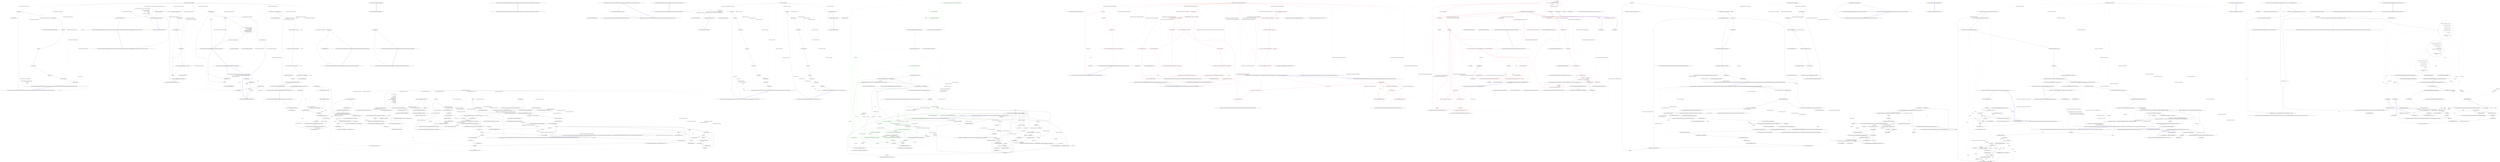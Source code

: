 digraph  {
n78 [label="QuantConnect.Algorithm.Framework.Alphas.Alpha", span=""];
n0 [cluster="QuantConnect.Algorithm.Framework.Alphas.Alpha.Alpha()", label="Entry QuantConnect.Algorithm.Framework.Alphas.Alpha.Alpha()", span="100-100"];
n1 [cluster="QuantConnect.Algorithm.Framework.Alphas.Alpha.Alpha()", label="Exit QuantConnect.Algorithm.Framework.Alphas.Alpha.Alpha()", span="100-100"];
n2 [cluster="QuantConnect.Algorithm.Framework.Alphas.Alpha.Alpha(QuantConnect.Symbol, QuantConnect.Algorithm.Framework.Alphas.AlphaType, QuantConnect.Algorithm.Framework.Alphas.AlphaDirection, System.TimeSpan)", label="Entry QuantConnect.Algorithm.Framework.Alphas.Alpha.Alpha(QuantConnect.Symbol, QuantConnect.Algorithm.Framework.Alphas.AlphaType, QuantConnect.Algorithm.Framework.Alphas.AlphaDirection, System.TimeSpan)", span="111-111"];
n3 [cluster="QuantConnect.Algorithm.Framework.Alphas.Alpha.Alpha(QuantConnect.Symbol, QuantConnect.Algorithm.Framework.Alphas.AlphaType, QuantConnect.Algorithm.Framework.Alphas.AlphaDirection, System.TimeSpan)", label="Exit QuantConnect.Algorithm.Framework.Alphas.Alpha.Alpha(QuantConnect.Symbol, QuantConnect.Algorithm.Framework.Alphas.AlphaType, QuantConnect.Algorithm.Framework.Alphas.AlphaDirection, System.TimeSpan)", span="111-111"];
n4 [cluster="QuantConnect.Algorithm.Framework.Alphas.Alpha.Alpha(QuantConnect.Symbol, QuantConnect.Algorithm.Framework.Alphas.AlphaType, QuantConnect.Algorithm.Framework.Alphas.AlphaDirection, System.TimeSpan, double?, double?)", label="Entry QuantConnect.Algorithm.Framework.Alphas.Alpha.Alpha(QuantConnect.Symbol, QuantConnect.Algorithm.Framework.Alphas.AlphaType, QuantConnect.Algorithm.Framework.Alphas.AlphaDirection, System.TimeSpan, double?, double?)", span="125-125"];
n5 [cluster="QuantConnect.Algorithm.Framework.Alphas.Alpha.Alpha(QuantConnect.Symbol, QuantConnect.Algorithm.Framework.Alphas.AlphaType, QuantConnect.Algorithm.Framework.Alphas.AlphaDirection, System.TimeSpan, double?, double?)", label="Id = Guid.NewGuid()", span="127-127"];
n7 [cluster="QuantConnect.Algorithm.Framework.Alphas.Alpha.Alpha(QuantConnect.Symbol, QuantConnect.Algorithm.Framework.Alphas.AlphaType, QuantConnect.Algorithm.Framework.Alphas.AlphaDirection, System.TimeSpan, double?, double?)", label="Symbol = symbol", span="130-130"];
n8 [cluster="QuantConnect.Algorithm.Framework.Alphas.Alpha.Alpha(QuantConnect.Symbol, QuantConnect.Algorithm.Framework.Alphas.AlphaType, QuantConnect.Algorithm.Framework.Alphas.AlphaDirection, System.TimeSpan, double?, double?)", label="Type = type", span="131-131"];
n9 [cluster="QuantConnect.Algorithm.Framework.Alphas.Alpha.Alpha(QuantConnect.Symbol, QuantConnect.Algorithm.Framework.Alphas.AlphaType, QuantConnect.Algorithm.Framework.Alphas.AlphaDirection, System.TimeSpan, double?, double?)", label="Direction = direction", span="132-132"];
n10 [cluster="QuantConnect.Algorithm.Framework.Alphas.Alpha.Alpha(QuantConnect.Symbol, QuantConnect.Algorithm.Framework.Alphas.AlphaType, QuantConnect.Algorithm.Framework.Alphas.AlphaDirection, System.TimeSpan, double?, double?)", label="Period = period", span="133-133"];
n11 [cluster="QuantConnect.Algorithm.Framework.Alphas.Alpha.Alpha(QuantConnect.Symbol, QuantConnect.Algorithm.Framework.Alphas.AlphaType, QuantConnect.Algorithm.Framework.Alphas.AlphaDirection, System.TimeSpan, double?, double?)", label="Magnitude = magnitude", span="136-136"];
n12 [cluster="QuantConnect.Algorithm.Framework.Alphas.Alpha.Alpha(QuantConnect.Symbol, QuantConnect.Algorithm.Framework.Alphas.AlphaType, QuantConnect.Algorithm.Framework.Alphas.AlphaDirection, System.TimeSpan, double?, double?)", label="Confidence = confidence", span="137-137"];
n6 [cluster="QuantConnect.Algorithm.Framework.Alphas.Alpha.Alpha(QuantConnect.Symbol, QuantConnect.Algorithm.Framework.Alphas.AlphaType, QuantConnect.Algorithm.Framework.Alphas.AlphaDirection, System.TimeSpan, double?, double?)", label="Score = new AlphaScore()", span="128-128"];
n14 [cluster="System.Guid.NewGuid()", label="Entry System.Guid.NewGuid()", span="0-0"];
n15 [cluster="QuantConnect.Algorithm.Framework.Alphas.AlphaScore.AlphaScore()", label="Entry QuantConnect.Algorithm.Framework.Alphas.AlphaScore.AlphaScore()", span="53-53"];
n13 [cluster="QuantConnect.Algorithm.Framework.Alphas.Alpha.Alpha(QuantConnect.Symbol, QuantConnect.Algorithm.Framework.Alphas.AlphaType, QuantConnect.Algorithm.Framework.Alphas.AlphaDirection, System.TimeSpan, double?, double?)", label="Exit QuantConnect.Algorithm.Framework.Alphas.Alpha.Alpha(QuantConnect.Symbol, QuantConnect.Algorithm.Framework.Alphas.AlphaType, QuantConnect.Algorithm.Framework.Alphas.AlphaDirection, System.TimeSpan, double?, double?)", span="125-125"];
n16 [cluster="QuantConnect.Algorithm.Framework.Alphas.Alpha.Alpha(System.DateTime, QuantConnect.Symbol, QuantConnect.Algorithm.Framework.Alphas.AlphaType, QuantConnect.Algorithm.Framework.Alphas.AlphaDirection, System.TimeSpan, double?, double?)", label="Entry QuantConnect.Algorithm.Framework.Alphas.Alpha.Alpha(System.DateTime, QuantConnect.Symbol, QuantConnect.Algorithm.Framework.Alphas.AlphaType, QuantConnect.Algorithm.Framework.Alphas.AlphaDirection, System.TimeSpan, double?, double?)", span="152-152"];
n17 [cluster="QuantConnect.Algorithm.Framework.Alphas.Alpha.Alpha(System.DateTime, QuantConnect.Symbol, QuantConnect.Algorithm.Framework.Alphas.AlphaType, QuantConnect.Algorithm.Framework.Alphas.AlphaDirection, System.TimeSpan, double?, double?)", label="GeneratedTimeUtc = generatedTimeUtc", span="155-155"];
n18 [cluster="QuantConnect.Algorithm.Framework.Alphas.Alpha.Alpha(System.DateTime, QuantConnect.Symbol, QuantConnect.Algorithm.Framework.Alphas.AlphaType, QuantConnect.Algorithm.Framework.Alphas.AlphaDirection, System.TimeSpan, double?, double?)", label="CloseTimeUtc = generatedTimeUtc + period", span="156-156"];
n19 [cluster="QuantConnect.Algorithm.Framework.Alphas.Alpha.Alpha(System.DateTime, QuantConnect.Symbol, QuantConnect.Algorithm.Framework.Alphas.AlphaType, QuantConnect.Algorithm.Framework.Alphas.AlphaDirection, System.TimeSpan, double?, double?)", label="Exit QuantConnect.Algorithm.Framework.Alphas.Alpha.Alpha(System.DateTime, QuantConnect.Symbol, QuantConnect.Algorithm.Framework.Alphas.AlphaType, QuantConnect.Algorithm.Framework.Alphas.AlphaDirection, System.TimeSpan, double?, double?)", span="152-152"];
n20 [cluster="QuantConnect.Algorithm.Framework.Alphas.Alpha.Clone()", label="Entry QuantConnect.Algorithm.Framework.Alphas.Alpha.Clone()", span="163-163"];
n21 [cluster="QuantConnect.Algorithm.Framework.Alphas.Alpha.Clone()", label="return new Alpha(Symbol, Type, Direction, Period, Magnitude, Confidence)\r\n            {\r\n                GeneratedTimeUtc = GeneratedTimeUtc,\r\n                CloseTimeUtc = CloseTimeUtc,\r\n                Score = Score,\r\n                Id = Id,\r\n                EstimatedValue = EstimatedValue\r\n            };", span="165-172"];
n22 [cluster="QuantConnect.Algorithm.Framework.Alphas.Alpha.Clone()", label="Exit QuantConnect.Algorithm.Framework.Alphas.Alpha.Clone()", span="163-163"];
n23 [cluster="QuantConnect.Algorithm.Framework.Alphas.Alpha.PriceMagnitude(QuantConnect.Symbol, double, System.TimeSpan, double?)", label="Entry QuantConnect.Algorithm.Framework.Alphas.Alpha.PriceMagnitude(QuantConnect.Symbol, double, System.TimeSpan, double?)", span="183-183"];
n24 [cluster="QuantConnect.Algorithm.Framework.Alphas.Alpha.PriceMagnitude(QuantConnect.Symbol, double, System.TimeSpan, double?)", label="var direction = (AlphaDirection) Math.Sign(magnitude)", span="185-185"];
n25 [cluster="QuantConnect.Algorithm.Framework.Alphas.Alpha.PriceMagnitude(QuantConnect.Symbol, double, System.TimeSpan, double?)", label="return new Alpha(symbol, AlphaType.Price, direction, period, magnitude, confidence);", span="186-186"];
n27 [cluster="System.Math.Sign(double)", label="Entry System.Math.Sign(double)", span="0-0"];
n26 [cluster="QuantConnect.Algorithm.Framework.Alphas.Alpha.PriceMagnitude(QuantConnect.Symbol, double, System.TimeSpan, double?)", label="Exit QuantConnect.Algorithm.Framework.Alphas.Alpha.PriceMagnitude(QuantConnect.Symbol, double, System.TimeSpan, double?)", span="183-183"];
n28 [cluster="QuantConnect.Algorithm.Framework.Alphas.Alpha.ToString()", label="Entry QuantConnect.Algorithm.Framework.Alphas.Alpha.ToString()", span="192-192"];
n29 [cluster="QuantConnect.Algorithm.Framework.Alphas.Alpha.ToString()", label="var str = $''{Id}: {Symbol} {Type} {Direction} within {Period}''", span="194-194"];
n30 [cluster="QuantConnect.Algorithm.Framework.Alphas.Alpha.ToString()", label="Magnitude.HasValue", span="195-195"];
n31 [cluster="QuantConnect.Algorithm.Framework.Alphas.Alpha.ToString()", label="str += $'' by {Magnitude.Value}%''", span="197-197"];
n33 [cluster="QuantConnect.Algorithm.Framework.Alphas.Alpha.ToString()", label="str += $'' with {Math.Round(100 * Confidence.Value, 1)}% confidence''", span="201-201"];
n34 [cluster="QuantConnect.Algorithm.Framework.Alphas.Alpha.ToString()", label="return str;", span="204-204"];
n32 [cluster="QuantConnect.Algorithm.Framework.Alphas.Alpha.ToString()", label="Confidence.HasValue", span="199-199"];
n36 [cluster="System.Math.Round(double, int)", label="Entry System.Math.Round(double, int)", span="0-0"];
n35 [cluster="QuantConnect.Algorithm.Framework.Alphas.Alpha.ToString()", label="Exit QuantConnect.Algorithm.Framework.Alphas.Alpha.ToString()", span="192-192"];
n37 [cluster="QuantConnect.Algorithm.Framework.Alphas.Alpha.Equals(QuantConnect.Algorithm.Framework.Alphas.Alpha)", label="Entry QuantConnect.Algorithm.Framework.Alphas.Alpha.Equals(QuantConnect.Algorithm.Framework.Alphas.Alpha)", span="210-210"];
n38 [cluster="QuantConnect.Algorithm.Framework.Alphas.Alpha.Equals(QuantConnect.Algorithm.Framework.Alphas.Alpha)", label="ReferenceEquals(null, other)", span="212-212"];
n40 [cluster="QuantConnect.Algorithm.Framework.Alphas.Alpha.Equals(QuantConnect.Algorithm.Framework.Alphas.Alpha)", label="ReferenceEquals(this, other)", span="213-213"];
n42 [cluster="QuantConnect.Algorithm.Framework.Alphas.Alpha.Equals(QuantConnect.Algorithm.Framework.Alphas.Alpha)", label="Id == other.Id", span="215-215"];
n44 [cluster="QuantConnect.Algorithm.Framework.Alphas.Alpha.Equals(QuantConnect.Algorithm.Framework.Alphas.Alpha)", label="return Equals(Symbol, other.Symbol) &&\r\n                Direction == other.Direction &&\r\n                Type == other.Type &&\r\n                Confidence.Equals(other.Confidence) &&\r\n                Magnitude.Equals(other.Magnitude) &&\r\n                Period.Equals(other.Period);", span="217-222"];
n39 [cluster="QuantConnect.Algorithm.Framework.Alphas.Alpha.Equals(QuantConnect.Algorithm.Framework.Alphas.Alpha)", label="return false;", span="212-212"];
n46 [cluster="object.ReferenceEquals(object, object)", label="Entry object.ReferenceEquals(object, object)", span="0-0"];
n41 [cluster="QuantConnect.Algorithm.Framework.Alphas.Alpha.Equals(QuantConnect.Algorithm.Framework.Alphas.Alpha)", label="return true;", span="213-213"];
n43 [cluster="QuantConnect.Algorithm.Framework.Alphas.Alpha.Equals(QuantConnect.Algorithm.Framework.Alphas.Alpha)", label="return true;", span="215-215"];
n45 [cluster="QuantConnect.Algorithm.Framework.Alphas.Alpha.Equals(QuantConnect.Algorithm.Framework.Alphas.Alpha)", label="Exit QuantConnect.Algorithm.Framework.Alphas.Alpha.Equals(QuantConnect.Algorithm.Framework.Alphas.Alpha)", span="210-210"];
n47 [cluster="object.Equals(object, object)", label="Entry object.Equals(object, object)", span="0-0"];
n48 [cluster="System.Nullable<T>.Equals(object)", label="Entry System.Nullable<T>.Equals(object)", span="0-0"];
n49 [cluster="System.TimeSpan.Equals(System.TimeSpan)", label="Entry System.TimeSpan.Equals(System.TimeSpan)", span="0-0"];
n50 [cluster="QuantConnect.Algorithm.Framework.Alphas.Alpha.Equals(object)", label="Entry QuantConnect.Algorithm.Framework.Alphas.Alpha.Equals(object)", span="229-229"];
n51 [cluster="QuantConnect.Algorithm.Framework.Alphas.Alpha.Equals(object)", label="ReferenceEquals(null, obj)", span="231-231"];
n53 [cluster="QuantConnect.Algorithm.Framework.Alphas.Alpha.Equals(object)", label="ReferenceEquals(this, obj)", span="232-232"];
n55 [cluster="QuantConnect.Algorithm.Framework.Alphas.Alpha.Equals(object)", label="obj.GetType() != GetType()", span="233-233"];
n57 [cluster="QuantConnect.Algorithm.Framework.Alphas.Alpha.Equals(object)", label="return Equals((Alpha)obj);", span="234-234"];
n52 [cluster="QuantConnect.Algorithm.Framework.Alphas.Alpha.Equals(object)", label="return false;", span="231-231"];
n54 [cluster="QuantConnect.Algorithm.Framework.Alphas.Alpha.Equals(object)", label="return true;", span="232-232"];
n56 [cluster="QuantConnect.Algorithm.Framework.Alphas.Alpha.Equals(object)", label="return false;", span="233-233"];
n59 [cluster="object.GetType()", label="Entry object.GetType()", span="0-0"];
n58 [cluster="QuantConnect.Algorithm.Framework.Alphas.Alpha.Equals(object)", label="Exit QuantConnect.Algorithm.Framework.Alphas.Alpha.Equals(object)", span="229-229"];
n60 [cluster="QuantConnect.Algorithm.Framework.Alphas.Alpha.GetHashCode()", label="Entry QuantConnect.Algorithm.Framework.Alphas.Alpha.GetHashCode()", span="240-240"];
n61 [cluster="QuantConnect.Algorithm.Framework.Alphas.Alpha.GetHashCode()", label="var hashCode = (Symbol != null ? Symbol.GetHashCode() : 0)", span="244-244"];
n62 [cluster="QuantConnect.Algorithm.Framework.Alphas.Alpha.GetHashCode()", label="hashCode = (hashCode * 397) ^ (int)Type", span="245-245"];
n69 [cluster="QuantConnect.Symbol.GetHashCode()", label="Entry QuantConnect.Symbol.GetHashCode()", span="318-318"];
n63 [cluster="QuantConnect.Algorithm.Framework.Alphas.Alpha.GetHashCode()", label="hashCode = (hashCode * 397) ^ (int)Direction", span="246-246"];
n64 [cluster="QuantConnect.Algorithm.Framework.Alphas.Alpha.GetHashCode()", label="hashCode = (hashCode * 397) ^ Magnitude.GetHashCode()", span="247-247"];
n65 [cluster="QuantConnect.Algorithm.Framework.Alphas.Alpha.GetHashCode()", label="hashCode = (hashCode * 397) ^ Confidence.GetHashCode()", span="248-248"];
n70 [cluster="System.Nullable<T>.GetHashCode()", label="Entry System.Nullable<T>.GetHashCode()", span="0-0"];
n66 [cluster="QuantConnect.Algorithm.Framework.Alphas.Alpha.GetHashCode()", label="hashCode = (hashCode * 397) ^ Period.GetHashCode()", span="249-249"];
n67 [cluster="QuantConnect.Algorithm.Framework.Alphas.Alpha.GetHashCode()", label="return hashCode;", span="250-250"];
n71 [cluster="System.TimeSpan.GetHashCode()", label="Entry System.TimeSpan.GetHashCode()", span="0-0"];
n68 [cluster="QuantConnect.Algorithm.Framework.Alphas.Alpha.GetHashCode()", label="Exit QuantConnect.Algorithm.Framework.Alphas.Alpha.GetHashCode()", span="240-240"];
n72 [cluster="QuantConnect.Algorithm.Framework.Alphas.Alpha.operator ==(QuantConnect.Algorithm.Framework.Alphas.Alpha, QuantConnect.Algorithm.Framework.Alphas.Alpha)", label="Entry QuantConnect.Algorithm.Framework.Alphas.Alpha.operator ==(QuantConnect.Algorithm.Framework.Alphas.Alpha, QuantConnect.Algorithm.Framework.Alphas.Alpha)", span="257-257"];
n73 [cluster="QuantConnect.Algorithm.Framework.Alphas.Alpha.operator ==(QuantConnect.Algorithm.Framework.Alphas.Alpha, QuantConnect.Algorithm.Framework.Alphas.Alpha)", label="return Equals(left, right);", span="259-259"];
n74 [cluster="QuantConnect.Algorithm.Framework.Alphas.Alpha.operator ==(QuantConnect.Algorithm.Framework.Alphas.Alpha, QuantConnect.Algorithm.Framework.Alphas.Alpha)", label="Exit QuantConnect.Algorithm.Framework.Alphas.Alpha.operator ==(QuantConnect.Algorithm.Framework.Alphas.Alpha, QuantConnect.Algorithm.Framework.Alphas.Alpha)", span="257-257"];
n75 [cluster="QuantConnect.Algorithm.Framework.Alphas.Alpha.operator !=(QuantConnect.Algorithm.Framework.Alphas.Alpha, QuantConnect.Algorithm.Framework.Alphas.Alpha)", label="Entry QuantConnect.Algorithm.Framework.Alphas.Alpha.operator !=(QuantConnect.Algorithm.Framework.Alphas.Alpha, QuantConnect.Algorithm.Framework.Alphas.Alpha)", span="265-265"];
n76 [cluster="QuantConnect.Algorithm.Framework.Alphas.Alpha.operator !=(QuantConnect.Algorithm.Framework.Alphas.Alpha, QuantConnect.Algorithm.Framework.Alphas.Alpha)", label="return !Equals(left, right);", span="267-267"];
n77 [cluster="QuantConnect.Algorithm.Framework.Alphas.Alpha.operator !=(QuantConnect.Algorithm.Framework.Alphas.Alpha, QuantConnect.Algorithm.Framework.Alphas.Alpha)", label="Exit QuantConnect.Algorithm.Framework.Alphas.Alpha.operator !=(QuantConnect.Algorithm.Framework.Alphas.Alpha, QuantConnect.Algorithm.Framework.Alphas.Alpha)", span="265-265"];
m0_0 [cluster="QuantConnect.Securities.Option.CurrentPriceOptionPriceModel.Evaluate(QuantConnect.Securities.Security, QuantConnect.Data.Slice, QuantConnect.Data.Market.OptionContract)", file="CurrentPriceOptionPriceModel.cs", label="Entry QuantConnect.Securities.Option.CurrentPriceOptionPriceModel.Evaluate(QuantConnect.Securities.Security, QuantConnect.Data.Slice, QuantConnect.Data.Market.OptionContract)", span="38-38"];
m0_1 [cluster="QuantConnect.Securities.Option.CurrentPriceOptionPriceModel.Evaluate(QuantConnect.Securities.Security, QuantConnect.Data.Slice, QuantConnect.Data.Market.OptionContract)", file="CurrentPriceOptionPriceModel.cs", label="return new OptionPriceModelResult(security.Price, new Greeks());", span="40-40"];
m0_2 [cluster="QuantConnect.Securities.Option.CurrentPriceOptionPriceModel.Evaluate(QuantConnect.Securities.Security, QuantConnect.Data.Slice, QuantConnect.Data.Market.OptionContract)", file="CurrentPriceOptionPriceModel.cs", label="Exit QuantConnect.Securities.Option.CurrentPriceOptionPriceModel.Evaluate(QuantConnect.Securities.Security, QuantConnect.Data.Slice, QuantConnect.Data.Market.OptionContract)", span="38-38"];
m0_4 [cluster="QuantConnect.Data.Market.Greeks.Greeks()", file="CurrentPriceOptionPriceModel.cs", label="Entry QuantConnect.Data.Market.Greeks.Greeks()", span="153-153"];
m0_3 [cluster="QuantConnect.Securities.Option.OptionPriceModelResult.OptionPriceModelResult(decimal, QuantConnect.Data.Market.Greeks)", file="CurrentPriceOptionPriceModel.cs", label="Entry QuantConnect.Securities.Option.OptionPriceModelResult.OptionPriceModelResult(decimal, QuantConnect.Data.Market.Greeks)", span="63-63"];
m2_0 [cluster="QuantConnect.Interfaces.IBrokerageFactory.CreateBrokerage(QuantConnect.Packets.LiveNodePacket, QuantConnect.Interfaces.IAlgorithm)", file="FactorFileTests.cs", label="Entry QuantConnect.Interfaces.IBrokerageFactory.CreateBrokerage(QuantConnect.Packets.LiveNodePacket, QuantConnect.Interfaces.IAlgorithm)", span="38-38"];
m2_1 [cluster="QuantConnect.Interfaces.IBrokerageFactory.CreateBrokerage(QuantConnect.Packets.LiveNodePacket, QuantConnect.Interfaces.IAlgorithm)", file="FactorFileTests.cs", label="Exit QuantConnect.Interfaces.IBrokerageFactory.CreateBrokerage(QuantConnect.Packets.LiveNodePacket, QuantConnect.Interfaces.IAlgorithm)", span="38-38"];
m3_26 [cluster="string.Format(string, params object[])", file="FutureMarginModel.cs", label="Entry string.Format(string, params object[])", span="0-0"];
m3_25 [cluster="string.Format(string, object, object, object)", file="FutureMarginModel.cs", label="Entry string.Format(string, object, object, object)", span="0-0"];
m3_0 [cluster="QuantConnect.Orders.OrderEvent.OrderEvent(int, QuantConnect.Symbol, System.DateTime, QuantConnect.Orders.OrderStatus, QuantConnect.Orders.OrderDirection, decimal, int, decimal, string)", file="FutureMarginModel.cs", label="Entry QuantConnect.Orders.OrderEvent.OrderEvent(int, QuantConnect.Symbol, System.DateTime, QuantConnect.Orders.OrderStatus, QuantConnect.Orders.OrderDirection, decimal, int, decimal, string)", span="95-95"];
m3_1 [cluster="QuantConnect.Orders.OrderEvent.OrderEvent(int, QuantConnect.Symbol, System.DateTime, QuantConnect.Orders.OrderStatus, QuantConnect.Orders.OrderDirection, decimal, int, decimal, string)", file="FutureMarginModel.cs", label="OrderId = orderId", span="97-97"];
m3_2 [cluster="QuantConnect.Orders.OrderEvent.OrderEvent(int, QuantConnect.Symbol, System.DateTime, QuantConnect.Orders.OrderStatus, QuantConnect.Orders.OrderDirection, decimal, int, decimal, string)", file="FutureMarginModel.cs", label="Symbol = symbol", span="98-98"];
m3_3 [cluster="QuantConnect.Orders.OrderEvent.OrderEvent(int, QuantConnect.Symbol, System.DateTime, QuantConnect.Orders.OrderStatus, QuantConnect.Orders.OrderDirection, decimal, int, decimal, string)", file="FutureMarginModel.cs", label="UtcTime = utcTime", span="99-99"];
m3_4 [cluster="QuantConnect.Orders.OrderEvent.OrderEvent(int, QuantConnect.Symbol, System.DateTime, QuantConnect.Orders.OrderStatus, QuantConnect.Orders.OrderDirection, decimal, int, decimal, string)", file="FutureMarginModel.cs", label="Status = status", span="100-100"];
m3_5 [cluster="QuantConnect.Orders.OrderEvent.OrderEvent(int, QuantConnect.Symbol, System.DateTime, QuantConnect.Orders.OrderStatus, QuantConnect.Orders.OrderDirection, decimal, int, decimal, string)", file="FutureMarginModel.cs", label="Direction = direction", span="101-101"];
m3_6 [cluster="QuantConnect.Orders.OrderEvent.OrderEvent(int, QuantConnect.Symbol, System.DateTime, QuantConnect.Orders.OrderStatus, QuantConnect.Orders.OrderDirection, decimal, int, decimal, string)", file="FutureMarginModel.cs", label="FillPrice = fillPrice", span="102-102"];
m3_7 [cluster="QuantConnect.Orders.OrderEvent.OrderEvent(int, QuantConnect.Symbol, System.DateTime, QuantConnect.Orders.OrderStatus, QuantConnect.Orders.OrderDirection, decimal, int, decimal, string)", file="FutureMarginModel.cs", label="FillQuantity = fillQuantity", span="103-103"];
m3_8 [cluster="QuantConnect.Orders.OrderEvent.OrderEvent(int, QuantConnect.Symbol, System.DateTime, QuantConnect.Orders.OrderStatus, QuantConnect.Orders.OrderDirection, decimal, int, decimal, string)", file="FutureMarginModel.cs", label="OrderFee = orderFee", span="104-104"];
m3_9 [cluster="QuantConnect.Orders.OrderEvent.OrderEvent(int, QuantConnect.Symbol, System.DateTime, QuantConnect.Orders.OrderStatus, QuantConnect.Orders.OrderDirection, decimal, int, decimal, string)", file="FutureMarginModel.cs", label="Message = message", span="105-105"];
m3_10 [cluster="QuantConnect.Orders.OrderEvent.OrderEvent(int, QuantConnect.Symbol, System.DateTime, QuantConnect.Orders.OrderStatus, QuantConnect.Orders.OrderDirection, decimal, int, decimal, string)", file="FutureMarginModel.cs", label="Exit QuantConnect.Orders.OrderEvent.OrderEvent(int, QuantConnect.Symbol, System.DateTime, QuantConnect.Orders.OrderStatus, QuantConnect.Orders.OrderDirection, decimal, int, decimal, string)", span="95-95"];
m3_30 [cluster="object.MemberwiseClone()", file="FutureMarginModel.cs", label="Entry object.MemberwiseClone()", span="0-0"];
m3_22 [cluster="QuantConnect.Orders.OrderEvent.ToString()", file="FutureMarginModel.cs", label="Entry QuantConnect.Orders.OrderEvent.ToString()", span="138-138"];
m3_23 [cluster="QuantConnect.Orders.OrderEvent.ToString()", file="FutureMarginModel.cs", label="return FillQuantity == 0 \r\n                ? string.Format(''OrderID: {0} Symbol: {1} Status: {2}'', OrderId, Symbol, Status) \r\n                : string.Format(''OrderID: {0} Symbol: {1} Status: {2} Quantity: {3} FillPrice: {4}'', OrderId, Symbol, Status, FillQuantity, FillPrice);", span="140-142"];
m3_24 [cluster="QuantConnect.Orders.OrderEvent.ToString()", file="FutureMarginModel.cs", label="Exit QuantConnect.Orders.OrderEvent.ToString()", span="138-138"];
m3_11 [cluster="QuantConnect.Orders.OrderEvent.OrderEvent(QuantConnect.Orders.Order, System.DateTime, decimal, string)", file="FutureMarginModel.cs", label="Entry QuantConnect.Orders.OrderEvent.OrderEvent(QuantConnect.Orders.Order, System.DateTime, decimal, string)", span="115-115"];
m3_12 [cluster="QuantConnect.Orders.OrderEvent.OrderEvent(QuantConnect.Orders.Order, System.DateTime, decimal, string)", file="FutureMarginModel.cs", label="OrderId = order.Id", span="117-117"];
m3_13 [cluster="QuantConnect.Orders.OrderEvent.OrderEvent(QuantConnect.Orders.Order, System.DateTime, decimal, string)", file="FutureMarginModel.cs", label="Symbol = order.Symbol", span="118-118"];
m3_14 [cluster="QuantConnect.Orders.OrderEvent.OrderEvent(QuantConnect.Orders.Order, System.DateTime, decimal, string)", file="FutureMarginModel.cs", label="Status = order.Status", span="119-119"];
m3_15 [cluster="QuantConnect.Orders.OrderEvent.OrderEvent(QuantConnect.Orders.Order, System.DateTime, decimal, string)", file="FutureMarginModel.cs", label="Direction = order.Direction", span="120-120"];
m3_18 [cluster="QuantConnect.Orders.OrderEvent.OrderEvent(QuantConnect.Orders.Order, System.DateTime, decimal, string)", file="FutureMarginModel.cs", label="UtcTime = utcTime", span="126-126"];
m3_19 [cluster="QuantConnect.Orders.OrderEvent.OrderEvent(QuantConnect.Orders.Order, System.DateTime, decimal, string)", file="FutureMarginModel.cs", label="OrderFee = orderFee", span="127-127"];
m3_20 [cluster="QuantConnect.Orders.OrderEvent.OrderEvent(QuantConnect.Orders.Order, System.DateTime, decimal, string)", file="FutureMarginModel.cs", label="Message = message", span="128-128"];
m3_16 [cluster="QuantConnect.Orders.OrderEvent.OrderEvent(QuantConnect.Orders.Order, System.DateTime, decimal, string)", file="FutureMarginModel.cs", label="FillQuantity = 0", span="123-123"];
m3_17 [cluster="QuantConnect.Orders.OrderEvent.OrderEvent(QuantConnect.Orders.Order, System.DateTime, decimal, string)", file="FutureMarginModel.cs", label="FillPrice = 0", span="124-124"];
m3_21 [cluster="QuantConnect.Orders.OrderEvent.OrderEvent(QuantConnect.Orders.Order, System.DateTime, decimal, string)", file="FutureMarginModel.cs", label="Exit QuantConnect.Orders.OrderEvent.OrderEvent(QuantConnect.Orders.Order, System.DateTime, decimal, string)", span="115-115"];
m3_27 [cluster="QuantConnect.Orders.OrderEvent.Clone()", file="FutureMarginModel.cs", label="Entry QuantConnect.Orders.OrderEvent.Clone()", span="149-149"];
m3_28 [cluster="QuantConnect.Orders.OrderEvent.Clone()", file="FutureMarginModel.cs", label="return (OrderEvent)MemberwiseClone();", span="151-151"];
m3_29 [cluster="QuantConnect.Orders.OrderEvent.Clone()", file="FutureMarginModel.cs", label="Exit QuantConnect.Orders.OrderEvent.Clone()", span="149-149"];
m3_31 [file="FutureMarginModel.cs", label="QuantConnect.Orders.OrderEvent", span=""];
m5_63 [cluster="System.Collections.Generic.Dictionary<TKey, TValue>.TryGetValue(TKey, out TValue)", file="FuturesChain.cs", label="Entry System.Collections.Generic.Dictionary<TKey, TValue>.TryGetValue(TKey, out TValue)", span="0-0"];
m5_104 [cluster="QuantConnect.Data.Market.FuturesChain.AddAuxData(QuantConnect.Data.BaseData)", file="FuturesChain.cs", label="Entry QuantConnect.Data.Market.FuturesChain.AddAuxData(QuantConnect.Data.BaseData)", span="292-292"];
m5_105 [cluster="QuantConnect.Data.Market.FuturesChain.AddAuxData(QuantConnect.Data.BaseData)", file="FuturesChain.cs", label="var type = baseData.GetType()", span="294-294"];
m5_111 [cluster="QuantConnect.Data.Market.FuturesChain.AddAuxData(QuantConnect.Data.BaseData)", file="FuturesChain.cs", label="!dictionary.TryGetValue(baseData.Symbol, out list)", span="303-303"];
m5_113 [cluster="QuantConnect.Data.Market.FuturesChain.AddAuxData(QuantConnect.Data.BaseData)", file="FuturesChain.cs", label="dictionary[baseData.Symbol] = list", span="306-306"];
m5_114 [cluster="QuantConnect.Data.Market.FuturesChain.AddAuxData(QuantConnect.Data.BaseData)", file="FuturesChain.cs", label="list.Add(baseData)", span="308-308"];
m5_106 [cluster="QuantConnect.Data.Market.FuturesChain.AddAuxData(QuantConnect.Data.BaseData)", file="FuturesChain.cs", label="Dictionary<Symbol, List<BaseData>> dictionary", span="295-295"];
m5_107 [cluster="QuantConnect.Data.Market.FuturesChain.AddAuxData(QuantConnect.Data.BaseData)", file="FuturesChain.cs", label="!_auxiliaryData.TryGetValue(type, out dictionary)", span="296-296"];
m5_109 [cluster="QuantConnect.Data.Market.FuturesChain.AddAuxData(QuantConnect.Data.BaseData)", file="FuturesChain.cs", label="_auxiliaryData[type] = dictionary", span="299-299"];
m5_108 [cluster="QuantConnect.Data.Market.FuturesChain.AddAuxData(QuantConnect.Data.BaseData)", file="FuturesChain.cs", label="dictionary = new Dictionary<Symbol, List<BaseData>>()", span="298-298"];
m5_110 [cluster="QuantConnect.Data.Market.FuturesChain.AddAuxData(QuantConnect.Data.BaseData)", file="FuturesChain.cs", label="List<BaseData> list", span="302-302"];
m5_112 [cluster="QuantConnect.Data.Market.FuturesChain.AddAuxData(QuantConnect.Data.BaseData)", file="FuturesChain.cs", label="list = new List<BaseData>()", span="305-305"];
m5_115 [cluster="QuantConnect.Data.Market.FuturesChain.AddAuxData(QuantConnect.Data.BaseData)", file="FuturesChain.cs", label="Exit QuantConnect.Data.Market.FuturesChain.AddAuxData(QuantConnect.Data.BaseData)", span="292-292"];
m5_94 [cluster="QuantConnect.Data.Market.FuturesChain.GetEnumerator()", file="FuturesChain.cs", label="Entry QuantConnect.Data.Market.FuturesChain.GetEnumerator()", span="252-252"];
m5_95 [cluster="QuantConnect.Data.Market.FuturesChain.GetEnumerator()", file="FuturesChain.cs", label="return Contracts.Values.GetEnumerator();", span="254-254"];
m5_96 [cluster="QuantConnect.Data.Market.FuturesChain.GetEnumerator()", file="FuturesChain.cs", label="Exit QuantConnect.Data.Market.FuturesChain.GetEnumerator()", span="252-252"];
m5_78 [cluster="QuantConnect.Data.Market.DataDictionary<T>.Add(QuantConnect.Symbol, T)", file="FuturesChain.cs", label="Entry QuantConnect.Data.Market.DataDictionary<T>.Add(QuantConnect.Symbol, T)", span="165-165"];
m5_54 [cluster="System.Collections.Generic.List<T>.List()", file="FuturesChain.cs", label="Entry System.Collections.Generic.List<T>.List()", span="0-0"];
m5_18 [cluster="QuantConnect.Data.Market.FuturesChain.FuturesChain(QuantConnect.Symbol, System.DateTime, System.Collections.Generic.IEnumerable<QuantConnect.Data.BaseData>, System.Collections.Generic.IEnumerable<QuantConnect.Data.BaseData>, System.Collections.Generic.IEnumerable<QuantConnect.Data.Market.FuturesContract>, System.Collections.Generic.IEnumerable<QuantConnect.Symbol>)", file="FuturesChain.cs", label="Entry QuantConnect.Data.Market.FuturesChain.FuturesChain(QuantConnect.Symbol, System.DateTime, System.Collections.Generic.IEnumerable<QuantConnect.Data.BaseData>, System.Collections.Generic.IEnumerable<QuantConnect.Data.BaseData>, System.Collections.Generic.IEnumerable<QuantConnect.Data.Market.FuturesContract>, System.Collections.Generic.IEnumerable<QuantConnect.Symbol>)", span="113-113"];
m5_19 [cluster="QuantConnect.Data.Market.FuturesChain.FuturesChain(QuantConnect.Symbol, System.DateTime, System.Collections.Generic.IEnumerable<QuantConnect.Data.BaseData>, System.Collections.Generic.IEnumerable<QuantConnect.Data.BaseData>, System.Collections.Generic.IEnumerable<QuantConnect.Data.Market.FuturesContract>, System.Collections.Generic.IEnumerable<QuantConnect.Symbol>)", file="FuturesChain.cs", label="Time = time", span="115-115"];
m5_20 [cluster="QuantConnect.Data.Market.FuturesChain.FuturesChain(QuantConnect.Symbol, System.DateTime, System.Collections.Generic.IEnumerable<QuantConnect.Data.BaseData>, System.Collections.Generic.IEnumerable<QuantConnect.Data.BaseData>, System.Collections.Generic.IEnumerable<QuantConnect.Data.Market.FuturesContract>, System.Collections.Generic.IEnumerable<QuantConnect.Symbol>)", file="FuturesChain.cs", label="Symbol = canonicalFutureSymbol", span="116-116"];
m5_22 [cluster="QuantConnect.Data.Market.FuturesChain.FuturesChain(QuantConnect.Symbol, System.DateTime, System.Collections.Generic.IEnumerable<QuantConnect.Data.BaseData>, System.Collections.Generic.IEnumerable<QuantConnect.Data.BaseData>, System.Collections.Generic.IEnumerable<QuantConnect.Data.Market.FuturesContract>, System.Collections.Generic.IEnumerable<QuantConnect.Symbol>)", file="FuturesChain.cs", label="FilteredContracts = filteredContracts.ToHashSet()", span="118-118"];
m5_23 [cluster="QuantConnect.Data.Market.FuturesChain.FuturesChain(QuantConnect.Symbol, System.DateTime, System.Collections.Generic.IEnumerable<QuantConnect.Data.BaseData>, System.Collections.Generic.IEnumerable<QuantConnect.Data.BaseData>, System.Collections.Generic.IEnumerable<QuantConnect.Data.Market.FuturesContract>, System.Collections.Generic.IEnumerable<QuantConnect.Symbol>)", file="FuturesChain.cs", label="Ticks = new Ticks(time)", span="120-120"];
m5_24 [cluster="QuantConnect.Data.Market.FuturesChain.FuturesChain(QuantConnect.Symbol, System.DateTime, System.Collections.Generic.IEnumerable<QuantConnect.Data.BaseData>, System.Collections.Generic.IEnumerable<QuantConnect.Data.BaseData>, System.Collections.Generic.IEnumerable<QuantConnect.Data.Market.FuturesContract>, System.Collections.Generic.IEnumerable<QuantConnect.Symbol>)", file="FuturesChain.cs", label="TradeBars = new TradeBars(time)", span="121-121"];
m5_25 [cluster="QuantConnect.Data.Market.FuturesChain.FuturesChain(QuantConnect.Symbol, System.DateTime, System.Collections.Generic.IEnumerable<QuantConnect.Data.BaseData>, System.Collections.Generic.IEnumerable<QuantConnect.Data.BaseData>, System.Collections.Generic.IEnumerable<QuantConnect.Data.Market.FuturesContract>, System.Collections.Generic.IEnumerable<QuantConnect.Symbol>)", file="FuturesChain.cs", label="QuoteBars = new QuoteBars(time)", span="122-122"];
m5_26 [cluster="QuantConnect.Data.Market.FuturesChain.FuturesChain(QuantConnect.Symbol, System.DateTime, System.Collections.Generic.IEnumerable<QuantConnect.Data.BaseData>, System.Collections.Generic.IEnumerable<QuantConnect.Data.BaseData>, System.Collections.Generic.IEnumerable<QuantConnect.Data.Market.FuturesContract>, System.Collections.Generic.IEnumerable<QuantConnect.Symbol>)", file="FuturesChain.cs", label="Contracts = new FuturesContracts(time)", span="123-123"];
m5_27 [cluster="QuantConnect.Data.Market.FuturesChain.FuturesChain(QuantConnect.Symbol, System.DateTime, System.Collections.Generic.IEnumerable<QuantConnect.Data.BaseData>, System.Collections.Generic.IEnumerable<QuantConnect.Data.BaseData>, System.Collections.Generic.IEnumerable<QuantConnect.Data.Market.FuturesContract>, System.Collections.Generic.IEnumerable<QuantConnect.Symbol>)", file="FuturesChain.cs", label=trades, span="125-125"];
m5_38 [cluster="QuantConnect.Data.Market.FuturesChain.FuturesChain(QuantConnect.Symbol, System.DateTime, System.Collections.Generic.IEnumerable<QuantConnect.Data.BaseData>, System.Collections.Generic.IEnumerable<QuantConnect.Data.BaseData>, System.Collections.Generic.IEnumerable<QuantConnect.Data.Market.FuturesContract>, System.Collections.Generic.IEnumerable<QuantConnect.Symbol>)", file="FuturesChain.cs", label=quotes, span="146-146"];
m5_49 [cluster="QuantConnect.Data.Market.FuturesChain.FuturesChain(QuantConnect.Symbol, System.DateTime, System.Collections.Generic.IEnumerable<QuantConnect.Data.BaseData>, System.Collections.Generic.IEnumerable<QuantConnect.Data.BaseData>, System.Collections.Generic.IEnumerable<QuantConnect.Data.Market.FuturesContract>, System.Collections.Generic.IEnumerable<QuantConnect.Symbol>)", file="FuturesChain.cs", label=contracts, span="167-167"];
m5_21 [cluster="QuantConnect.Data.Market.FuturesChain.FuturesChain(QuantConnect.Symbol, System.DateTime, System.Collections.Generic.IEnumerable<QuantConnect.Data.BaseData>, System.Collections.Generic.IEnumerable<QuantConnect.Data.BaseData>, System.Collections.Generic.IEnumerable<QuantConnect.Data.Market.FuturesContract>, System.Collections.Generic.IEnumerable<QuantConnect.Symbol>)", file="FuturesChain.cs", label="DataType = MarketDataType.FuturesChain", span="117-117"];
m5_28 [cluster="QuantConnect.Data.Market.FuturesChain.FuturesChain(QuantConnect.Symbol, System.DateTime, System.Collections.Generic.IEnumerable<QuantConnect.Data.BaseData>, System.Collections.Generic.IEnumerable<QuantConnect.Data.BaseData>, System.Collections.Generic.IEnumerable<QuantConnect.Data.Market.FuturesContract>, System.Collections.Generic.IEnumerable<QuantConnect.Symbol>)", file="FuturesChain.cs", label="var tick = trade as Tick", span="127-127"];
m5_35 [cluster="QuantConnect.Data.Market.FuturesChain.FuturesChain(QuantConnect.Symbol, System.DateTime, System.Collections.Generic.IEnumerable<QuantConnect.Data.BaseData>, System.Collections.Generic.IEnumerable<QuantConnect.Data.BaseData>, System.Collections.Generic.IEnumerable<QuantConnect.Data.Market.FuturesContract>, System.Collections.Generic.IEnumerable<QuantConnect.Symbol>)", file="FuturesChain.cs", label="var bar = trade as TradeBar", span="139-139"];
m5_37 [cluster="QuantConnect.Data.Market.FuturesChain.FuturesChain(QuantConnect.Symbol, System.DateTime, System.Collections.Generic.IEnumerable<QuantConnect.Data.BaseData>, System.Collections.Generic.IEnumerable<QuantConnect.Data.BaseData>, System.Collections.Generic.IEnumerable<QuantConnect.Data.Market.FuturesContract>, System.Collections.Generic.IEnumerable<QuantConnect.Symbol>)", file="FuturesChain.cs", label="TradeBars[trade.Symbol] = bar", span="142-142"];
m5_29 [cluster="QuantConnect.Data.Market.FuturesChain.FuturesChain(QuantConnect.Symbol, System.DateTime, System.Collections.Generic.IEnumerable<QuantConnect.Data.BaseData>, System.Collections.Generic.IEnumerable<QuantConnect.Data.BaseData>, System.Collections.Generic.IEnumerable<QuantConnect.Data.Market.FuturesContract>, System.Collections.Generic.IEnumerable<QuantConnect.Symbol>)", file="FuturesChain.cs", label="tick != null", span="128-128"];
m5_31 [cluster="QuantConnect.Data.Market.FuturesChain.FuturesChain(QuantConnect.Symbol, System.DateTime, System.Collections.Generic.IEnumerable<QuantConnect.Data.BaseData>, System.Collections.Generic.IEnumerable<QuantConnect.Data.BaseData>, System.Collections.Generic.IEnumerable<QuantConnect.Data.Market.FuturesContract>, System.Collections.Generic.IEnumerable<QuantConnect.Symbol>)", file="FuturesChain.cs", label="!Ticks.TryGetValue(tick.Symbol, out ticks)", span="131-131"];
m5_33 [cluster="QuantConnect.Data.Market.FuturesChain.FuturesChain(QuantConnect.Symbol, System.DateTime, System.Collections.Generic.IEnumerable<QuantConnect.Data.BaseData>, System.Collections.Generic.IEnumerable<QuantConnect.Data.BaseData>, System.Collections.Generic.IEnumerable<QuantConnect.Data.Market.FuturesContract>, System.Collections.Generic.IEnumerable<QuantConnect.Symbol>)", file="FuturesChain.cs", label="Ticks[tick.Symbol] = ticks", span="134-134"];
m5_34 [cluster="QuantConnect.Data.Market.FuturesChain.FuturesChain(QuantConnect.Symbol, System.DateTime, System.Collections.Generic.IEnumerable<QuantConnect.Data.BaseData>, System.Collections.Generic.IEnumerable<QuantConnect.Data.BaseData>, System.Collections.Generic.IEnumerable<QuantConnect.Data.Market.FuturesContract>, System.Collections.Generic.IEnumerable<QuantConnect.Symbol>)", file="FuturesChain.cs", label="ticks.Add(tick)", span="136-136"];
m5_30 [cluster="QuantConnect.Data.Market.FuturesChain.FuturesChain(QuantConnect.Symbol, System.DateTime, System.Collections.Generic.IEnumerable<QuantConnect.Data.BaseData>, System.Collections.Generic.IEnumerable<QuantConnect.Data.BaseData>, System.Collections.Generic.IEnumerable<QuantConnect.Data.Market.FuturesContract>, System.Collections.Generic.IEnumerable<QuantConnect.Symbol>)", file="FuturesChain.cs", label="List<Tick> ticks", span="130-130"];
m5_32 [cluster="QuantConnect.Data.Market.FuturesChain.FuturesChain(QuantConnect.Symbol, System.DateTime, System.Collections.Generic.IEnumerable<QuantConnect.Data.BaseData>, System.Collections.Generic.IEnumerable<QuantConnect.Data.BaseData>, System.Collections.Generic.IEnumerable<QuantConnect.Data.Market.FuturesContract>, System.Collections.Generic.IEnumerable<QuantConnect.Symbol>)", file="FuturesChain.cs", label="ticks = new List<Tick>()", span="133-133"];
m5_36 [cluster="QuantConnect.Data.Market.FuturesChain.FuturesChain(QuantConnect.Symbol, System.DateTime, System.Collections.Generic.IEnumerable<QuantConnect.Data.BaseData>, System.Collections.Generic.IEnumerable<QuantConnect.Data.BaseData>, System.Collections.Generic.IEnumerable<QuantConnect.Data.Market.FuturesContract>, System.Collections.Generic.IEnumerable<QuantConnect.Symbol>)", file="FuturesChain.cs", label="bar != null", span="140-140"];
m5_39 [cluster="QuantConnect.Data.Market.FuturesChain.FuturesChain(QuantConnect.Symbol, System.DateTime, System.Collections.Generic.IEnumerable<QuantConnect.Data.BaseData>, System.Collections.Generic.IEnumerable<QuantConnect.Data.BaseData>, System.Collections.Generic.IEnumerable<QuantConnect.Data.Market.FuturesContract>, System.Collections.Generic.IEnumerable<QuantConnect.Symbol>)", file="FuturesChain.cs", label="var tick = quote as Tick", span="148-148"];
m5_46 [cluster="QuantConnect.Data.Market.FuturesChain.FuturesChain(QuantConnect.Symbol, System.DateTime, System.Collections.Generic.IEnumerable<QuantConnect.Data.BaseData>, System.Collections.Generic.IEnumerable<QuantConnect.Data.BaseData>, System.Collections.Generic.IEnumerable<QuantConnect.Data.Market.FuturesContract>, System.Collections.Generic.IEnumerable<QuantConnect.Symbol>)", file="FuturesChain.cs", label="var bar = quote as QuoteBar", span="160-160"];
m5_48 [cluster="QuantConnect.Data.Market.FuturesChain.FuturesChain(QuantConnect.Symbol, System.DateTime, System.Collections.Generic.IEnumerable<QuantConnect.Data.BaseData>, System.Collections.Generic.IEnumerable<QuantConnect.Data.BaseData>, System.Collections.Generic.IEnumerable<QuantConnect.Data.Market.FuturesContract>, System.Collections.Generic.IEnumerable<QuantConnect.Symbol>)", file="FuturesChain.cs", label="QuoteBars[quote.Symbol] = bar", span="163-163"];
m5_40 [cluster="QuantConnect.Data.Market.FuturesChain.FuturesChain(QuantConnect.Symbol, System.DateTime, System.Collections.Generic.IEnumerable<QuantConnect.Data.BaseData>, System.Collections.Generic.IEnumerable<QuantConnect.Data.BaseData>, System.Collections.Generic.IEnumerable<QuantConnect.Data.Market.FuturesContract>, System.Collections.Generic.IEnumerable<QuantConnect.Symbol>)", file="FuturesChain.cs", label="tick != null", span="149-149"];
m5_42 [cluster="QuantConnect.Data.Market.FuturesChain.FuturesChain(QuantConnect.Symbol, System.DateTime, System.Collections.Generic.IEnumerable<QuantConnect.Data.BaseData>, System.Collections.Generic.IEnumerable<QuantConnect.Data.BaseData>, System.Collections.Generic.IEnumerable<QuantConnect.Data.Market.FuturesContract>, System.Collections.Generic.IEnumerable<QuantConnect.Symbol>)", file="FuturesChain.cs", label="!Ticks.TryGetValue(tick.Symbol, out ticks)", span="152-152"];
m5_44 [cluster="QuantConnect.Data.Market.FuturesChain.FuturesChain(QuantConnect.Symbol, System.DateTime, System.Collections.Generic.IEnumerable<QuantConnect.Data.BaseData>, System.Collections.Generic.IEnumerable<QuantConnect.Data.BaseData>, System.Collections.Generic.IEnumerable<QuantConnect.Data.Market.FuturesContract>, System.Collections.Generic.IEnumerable<QuantConnect.Symbol>)", file="FuturesChain.cs", label="Ticks[tick.Symbol] = ticks", span="155-155"];
m5_45 [cluster="QuantConnect.Data.Market.FuturesChain.FuturesChain(QuantConnect.Symbol, System.DateTime, System.Collections.Generic.IEnumerable<QuantConnect.Data.BaseData>, System.Collections.Generic.IEnumerable<QuantConnect.Data.BaseData>, System.Collections.Generic.IEnumerable<QuantConnect.Data.Market.FuturesContract>, System.Collections.Generic.IEnumerable<QuantConnect.Symbol>)", file="FuturesChain.cs", label="ticks.Add(tick)", span="157-157"];
m5_41 [cluster="QuantConnect.Data.Market.FuturesChain.FuturesChain(QuantConnect.Symbol, System.DateTime, System.Collections.Generic.IEnumerable<QuantConnect.Data.BaseData>, System.Collections.Generic.IEnumerable<QuantConnect.Data.BaseData>, System.Collections.Generic.IEnumerable<QuantConnect.Data.Market.FuturesContract>, System.Collections.Generic.IEnumerable<QuantConnect.Symbol>)", file="FuturesChain.cs", label="List<Tick> ticks", span="151-151"];
m5_43 [cluster="QuantConnect.Data.Market.FuturesChain.FuturesChain(QuantConnect.Symbol, System.DateTime, System.Collections.Generic.IEnumerable<QuantConnect.Data.BaseData>, System.Collections.Generic.IEnumerable<QuantConnect.Data.BaseData>, System.Collections.Generic.IEnumerable<QuantConnect.Data.Market.FuturesContract>, System.Collections.Generic.IEnumerable<QuantConnect.Symbol>)", file="FuturesChain.cs", label="ticks = new List<Tick>()", span="154-154"];
m5_47 [cluster="QuantConnect.Data.Market.FuturesChain.FuturesChain(QuantConnect.Symbol, System.DateTime, System.Collections.Generic.IEnumerable<QuantConnect.Data.BaseData>, System.Collections.Generic.IEnumerable<QuantConnect.Data.BaseData>, System.Collections.Generic.IEnumerable<QuantConnect.Data.Market.FuturesContract>, System.Collections.Generic.IEnumerable<QuantConnect.Symbol>)", file="FuturesChain.cs", label="bar != null", span="161-161"];
m5_50 [cluster="QuantConnect.Data.Market.FuturesChain.FuturesChain(QuantConnect.Symbol, System.DateTime, System.Collections.Generic.IEnumerable<QuantConnect.Data.BaseData>, System.Collections.Generic.IEnumerable<QuantConnect.Data.BaseData>, System.Collections.Generic.IEnumerable<QuantConnect.Data.Market.FuturesContract>, System.Collections.Generic.IEnumerable<QuantConnect.Symbol>)", file="FuturesChain.cs", label="Contracts[contract.Symbol] = contract", span="169-169"];
m5_51 [cluster="QuantConnect.Data.Market.FuturesChain.FuturesChain(QuantConnect.Symbol, System.DateTime, System.Collections.Generic.IEnumerable<QuantConnect.Data.BaseData>, System.Collections.Generic.IEnumerable<QuantConnect.Data.BaseData>, System.Collections.Generic.IEnumerable<QuantConnect.Data.Market.FuturesContract>, System.Collections.Generic.IEnumerable<QuantConnect.Symbol>)", file="FuturesChain.cs", label="Exit QuantConnect.Data.Market.FuturesChain.FuturesChain(QuantConnect.Symbol, System.DateTime, System.Collections.Generic.IEnumerable<QuantConnect.Data.BaseData>, System.Collections.Generic.IEnumerable<QuantConnect.Data.BaseData>, System.Collections.Generic.IEnumerable<QuantConnect.Data.Market.FuturesContract>, System.Collections.Generic.IEnumerable<QuantConnect.Symbol>)", span="113-113"];
m5_101 [cluster="QuantConnect.Data.Market.FuturesChain.Clone()", file="FuturesChain.cs", label="Entry QuantConnect.Data.Market.FuturesChain.Clone()", span="272-272"];
m5_102 [cluster="QuantConnect.Data.Market.FuturesChain.Clone()", file="FuturesChain.cs", label="return new FuturesChain\r\n            {\r\n                Ticks = Ticks,\r\n                Contracts = Contracts,\r\n                QuoteBars = QuoteBars,\r\n                TradeBars = TradeBars,\r\n                FilteredContracts = FilteredContracts,\r\n                Symbol = Symbol,\r\n                Time = Time,\r\n                DataType = DataType,\r\n                Value = Value\r\n            };", span="274-285"];
m5_103 [cluster="QuantConnect.Data.Market.FuturesChain.Clone()", file="FuturesChain.cs", label="Exit QuantConnect.Data.Market.FuturesChain.Clone()", span="272-272"];
m5_65 [cluster="System.Collections.Generic.IEnumerable<TSource>.LastOrDefault<TSource>()", file="FuturesChain.cs", label="Entry System.Collections.Generic.IEnumerable<TSource>.LastOrDefault<TSource>()", span="0-0"];
m5_17 [cluster="System.Collections.Generic.HashSet<T>.HashSet()", file="FuturesChain.cs", label="Entry System.Collections.Generic.HashSet<T>.HashSet()", span="0-0"];
m5_14 [cluster="QuantConnect.Data.Market.TradeBars.TradeBars(System.DateTime)", file="FuturesChain.cs", label="Entry QuantConnect.Data.Market.TradeBars.TradeBars(System.DateTime)", span="35-35"];
m5_66 [cluster="QuantConnect.Data.Market.FuturesChain.GetAux<T>()", file="FuturesChain.cs", label="Entry QuantConnect.Data.Market.FuturesChain.GetAux<T>()", span="195-195"];
m5_67 [cluster="QuantConnect.Data.Market.FuturesChain.GetAux<T>()", file="FuturesChain.cs", label="Dictionary<Symbol, List<BaseData>> d", span="197-197"];
m5_68 [cluster="QuantConnect.Data.Market.FuturesChain.GetAux<T>()", file="FuturesChain.cs", label="!_auxiliaryData.TryGetValue(typeof(T), out d)", span="198-198"];
m5_69 [cluster="QuantConnect.Data.Market.FuturesChain.GetAux<T>()", file="FuturesChain.cs", label="return new DataDictionary<T>();", span="200-200"];
m5_70 [cluster="QuantConnect.Data.Market.FuturesChain.GetAux<T>()", file="FuturesChain.cs", label="var dictionary = new DataDictionary<T>()", span="202-202"];
m5_71 [cluster="QuantConnect.Data.Market.FuturesChain.GetAux<T>()", file="FuturesChain.cs", label=d, span="203-203"];
m5_74 [cluster="QuantConnect.Data.Market.FuturesChain.GetAux<T>()", file="FuturesChain.cs", label="dictionary.Add(kvp.Key, item)", span="208-208"];
m5_75 [cluster="QuantConnect.Data.Market.FuturesChain.GetAux<T>()", file="FuturesChain.cs", label="return dictionary;", span="211-211"];
m5_72 [cluster="QuantConnect.Data.Market.FuturesChain.GetAux<T>()", file="FuturesChain.cs", label="var item = kvp.Value.OfType<T>().LastOrDefault()", span="205-205"];
m5_73 [cluster="QuantConnect.Data.Market.FuturesChain.GetAux<T>()", file="FuturesChain.cs", label="item != null", span="206-206"];
m5_76 [cluster="QuantConnect.Data.Market.FuturesChain.GetAux<T>()", file="FuturesChain.cs", label="Exit QuantConnect.Data.Market.FuturesChain.GetAux<T>()", span="195-195"];
m5_56 [cluster="QuantConnect.Data.Market.FuturesChain.GetAux<T>(QuantConnect.Symbol)", file="FuturesChain.cs", label="Entry QuantConnect.Data.Market.FuturesChain.GetAux<T>(QuantConnect.Symbol)", span="179-179"];
m5_57 [cluster="QuantConnect.Data.Market.FuturesChain.GetAux<T>(QuantConnect.Symbol)", file="FuturesChain.cs", label="List<BaseData> list", span="181-181"];
m5_59 [cluster="QuantConnect.Data.Market.FuturesChain.GetAux<T>(QuantConnect.Symbol)", file="FuturesChain.cs", label="!_auxiliaryData.TryGetValue(typeof(T), out dictionary) || !dictionary.TryGetValue(symbol, out list)", span="183-183"];
m5_58 [cluster="QuantConnect.Data.Market.FuturesChain.GetAux<T>(QuantConnect.Symbol)", file="FuturesChain.cs", label="Dictionary<Symbol, List<BaseData>> dictionary", span="182-182"];
m5_60 [cluster="QuantConnect.Data.Market.FuturesChain.GetAux<T>(QuantConnect.Symbol)", file="FuturesChain.cs", label="return default(T);", span="185-185"];
m5_61 [cluster="QuantConnect.Data.Market.FuturesChain.GetAux<T>(QuantConnect.Symbol)", file="FuturesChain.cs", label="return list.OfType<T>().LastOrDefault();", span="187-187"];
m5_62 [cluster="QuantConnect.Data.Market.FuturesChain.GetAux<T>(QuantConnect.Symbol)", file="FuturesChain.cs", label="Exit QuantConnect.Data.Market.FuturesChain.GetAux<T>(QuantConnect.Symbol)", span="179-179"];
m5_64 [cluster="System.Collections.IEnumerable.OfType<TResult>()", file="FuturesChain.cs", label="Entry System.Collections.IEnumerable.OfType<TResult>()", span="0-0"];
m5_77 [cluster="QuantConnect.Data.Market.DataDictionary<T>.DataDictionary()", file="FuturesChain.cs", label="Entry QuantConnect.Data.Market.DataDictionary<T>.DataDictionary()", span="17-17"];
m5_13 [cluster="QuantConnect.Data.Market.Ticks.Ticks(System.DateTime)", file="FuturesChain.cs", label="Entry QuantConnect.Data.Market.Ticks.Ticks(System.DateTime)", span="37-37"];
m5_79 [cluster="QuantConnect.Data.Market.FuturesChain.GetAuxList<T>()", file="FuturesChain.cs", label="Entry QuantConnect.Data.Market.FuturesChain.GetAuxList<T>()", span="219-219"];
m5_80 [cluster="QuantConnect.Data.Market.FuturesChain.GetAuxList<T>()", file="FuturesChain.cs", label="Dictionary<Symbol, List<BaseData>> dictionary", span="221-221"];
m5_81 [cluster="QuantConnect.Data.Market.FuturesChain.GetAuxList<T>()", file="FuturesChain.cs", label="!_auxiliaryData.TryGetValue(typeof(T), out dictionary)", span="222-222"];
m5_82 [cluster="QuantConnect.Data.Market.FuturesChain.GetAuxList<T>()", file="FuturesChain.cs", label="return new Dictionary<Symbol, List<BaseData>>();", span="224-224"];
m5_83 [cluster="QuantConnect.Data.Market.FuturesChain.GetAuxList<T>()", file="FuturesChain.cs", label="return dictionary;", span="226-226"];
m5_84 [cluster="QuantConnect.Data.Market.FuturesChain.GetAuxList<T>()", file="FuturesChain.cs", label="Exit QuantConnect.Data.Market.FuturesChain.GetAuxList<T>()", span="219-219"];
m5_3 [cluster="QuantConnect.Data.Market.FuturesChain.FuturesChain(QuantConnect.Symbol, System.DateTime)", file="FuturesChain.cs", label="Entry QuantConnect.Data.Market.FuturesChain.FuturesChain(QuantConnect.Symbol, System.DateTime)", span="93-93"];
m5_4 [cluster="QuantConnect.Data.Market.FuturesChain.FuturesChain(QuantConnect.Symbol, System.DateTime)", file="FuturesChain.cs", label="Time = time", span="95-95"];
m5_5 [cluster="QuantConnect.Data.Market.FuturesChain.FuturesChain(QuantConnect.Symbol, System.DateTime)", file="FuturesChain.cs", label="Symbol = canonicalFutureSymbol", span="96-96"];
m5_7 [cluster="QuantConnect.Data.Market.FuturesChain.FuturesChain(QuantConnect.Symbol, System.DateTime)", file="FuturesChain.cs", label="Ticks = new Ticks(time)", span="98-98"];
m5_8 [cluster="QuantConnect.Data.Market.FuturesChain.FuturesChain(QuantConnect.Symbol, System.DateTime)", file="FuturesChain.cs", label="TradeBars = new TradeBars(time)", span="99-99"];
m5_9 [cluster="QuantConnect.Data.Market.FuturesChain.FuturesChain(QuantConnect.Symbol, System.DateTime)", file="FuturesChain.cs", label="QuoteBars = new QuoteBars(time)", span="100-100"];
m5_10 [cluster="QuantConnect.Data.Market.FuturesChain.FuturesChain(QuantConnect.Symbol, System.DateTime)", file="FuturesChain.cs", label="Contracts = new FuturesContracts(time)", span="101-101"];
m5_6 [cluster="QuantConnect.Data.Market.FuturesChain.FuturesChain(QuantConnect.Symbol, System.DateTime)", file="FuturesChain.cs", label="DataType = MarketDataType.FuturesChain", span="97-97"];
m5_11 [cluster="QuantConnect.Data.Market.FuturesChain.FuturesChain(QuantConnect.Symbol, System.DateTime)", file="FuturesChain.cs", label="FilteredContracts = new HashSet<Symbol>()", span="102-102"];
m5_12 [cluster="QuantConnect.Data.Market.FuturesChain.FuturesChain(QuantConnect.Symbol, System.DateTime)", file="FuturesChain.cs", label="Exit QuantConnect.Data.Market.FuturesChain.FuturesChain(QuantConnect.Symbol, System.DateTime)", span="93-93"];
m5_93 [cluster="System.Collections.Generic.IEnumerable<TSource>.ToList<TSource>()", file="FuturesChain.cs", label="Entry System.Collections.Generic.IEnumerable<TSource>.ToList<TSource>()", span="0-0"];
m5_97 [cluster="System.Collections.Generic.IEnumerable<T>.GetEnumerator()", file="FuturesChain.cs", label="Entry System.Collections.Generic.IEnumerable<T>.GetEnumerator()", span="0-0"];
m5_53 [cluster="QuantConnect.Data.Market.DataDictionary<T>.TryGetValue(QuantConnect.Symbol, out T)", file="FuturesChain.cs", label="Entry QuantConnect.Data.Market.DataDictionary<T>.TryGetValue(QuantConnect.Symbol, out T)", span="189-189"];
m5_85 [cluster="System.Collections.Generic.Dictionary<TKey, TValue>.Dictionary()", file="FuturesChain.cs", label="Entry System.Collections.Generic.Dictionary<TKey, TValue>.Dictionary()", span="0-0"];
m5_0 [cluster="QuantConnect.Data.Market.FuturesChain.FuturesChain()", file="FuturesChain.cs", label="Entry QuantConnect.Data.Market.FuturesChain.FuturesChain()", span="83-83"];
m5_1 [cluster="QuantConnect.Data.Market.FuturesChain.FuturesChain()", file="FuturesChain.cs", label="DataType = MarketDataType.FuturesChain", span="85-85"];
m5_2 [cluster="QuantConnect.Data.Market.FuturesChain.FuturesChain()", file="FuturesChain.cs", label="Exit QuantConnect.Data.Market.FuturesChain.FuturesChain()", span="83-83"];
m5_16 [cluster="QuantConnect.Data.Market.FuturesContracts.FuturesContracts(System.DateTime)", file="FuturesChain.cs", label="Entry QuantConnect.Data.Market.FuturesContracts.FuturesContracts(System.DateTime)", span="34-34"];
m5_55 [cluster="System.Collections.Generic.List<T>.Add(T)", file="FuturesChain.cs", label="Entry System.Collections.Generic.List<T>.Add(T)", span="0-0"];
m5_15 [cluster="QuantConnect.Data.Market.QuoteBars.QuoteBars(System.DateTime)", file="FuturesChain.cs", label="Entry QuantConnect.Data.Market.QuoteBars.QuoteBars(System.DateTime)", span="34-34"];
m5_98 [cluster="QuantConnect.Data.Market.FuturesChain.System.Collections.IEnumerable.GetEnumerator()", file="FuturesChain.cs", label="Entry QuantConnect.Data.Market.FuturesChain.System.Collections.IEnumerable.GetEnumerator()", span="263-263"];
m5_99 [cluster="QuantConnect.Data.Market.FuturesChain.System.Collections.IEnumerable.GetEnumerator()", file="FuturesChain.cs", label="return GetEnumerator();", span="265-265"];
m5_100 [cluster="QuantConnect.Data.Market.FuturesChain.System.Collections.IEnumerable.GetEnumerator()", file="FuturesChain.cs", label="Exit QuantConnect.Data.Market.FuturesChain.System.Collections.IEnumerable.GetEnumerator()", span="263-263"];
m5_52 [cluster="Unk.ToHashSet", file="FuturesChain.cs", label="Entry Unk.ToHashSet", span=""];
m5_86 [cluster="QuantConnect.Data.Market.FuturesChain.GetAuxList<T>(QuantConnect.Symbol)", file="FuturesChain.cs", label="Entry QuantConnect.Data.Market.FuturesChain.GetAuxList<T>(QuantConnect.Symbol)", span="235-235"];
m5_87 [cluster="QuantConnect.Data.Market.FuturesChain.GetAuxList<T>(QuantConnect.Symbol)", file="FuturesChain.cs", label="List<BaseData> list", span="237-237"];
m5_89 [cluster="QuantConnect.Data.Market.FuturesChain.GetAuxList<T>(QuantConnect.Symbol)", file="FuturesChain.cs", label="!_auxiliaryData.TryGetValue(typeof(T), out dictionary) || !dictionary.TryGetValue(symbol, out list)", span="239-239"];
m5_88 [cluster="QuantConnect.Data.Market.FuturesChain.GetAuxList<T>(QuantConnect.Symbol)", file="FuturesChain.cs", label="Dictionary<Symbol, List<BaseData>> dictionary", span="238-238"];
m5_90 [cluster="QuantConnect.Data.Market.FuturesChain.GetAuxList<T>(QuantConnect.Symbol)", file="FuturesChain.cs", label="return new List<T>();", span="241-241"];
m5_91 [cluster="QuantConnect.Data.Market.FuturesChain.GetAuxList<T>(QuantConnect.Symbol)", file="FuturesChain.cs", label="return list.OfType<T>().ToList();", span="243-243"];
m5_92 [cluster="QuantConnect.Data.Market.FuturesChain.GetAuxList<T>(QuantConnect.Symbol)", file="FuturesChain.cs", label="Exit QuantConnect.Data.Market.FuturesChain.GetAuxList<T>(QuantConnect.Symbol)", span="235-235"];
m5_117 [file="FuturesChain.cs", label="QuantConnect.Data.Market.FuturesChain", span=""];
m6_57 [cluster="System.Convert.ToDecimal(int)", file="FuturesExpiryFunctionsTests.cs", label="Entry System.Convert.ToDecimal(int)", span="0-0"];
m6_67 [cluster="System.Convert.ToInt32(decimal)", file="FuturesExpiryFunctionsTests.cs", label="Entry System.Convert.ToInt32(decimal)", span="0-0"];
m6_64 [cluster="QuantConnect.Securities.SecurityPortfolioManager.AddTransactionRecord(System.DateTime, decimal)", file="FuturesExpiryFunctionsTests.cs", label="Entry QuantConnect.Securities.SecurityPortfolioManager.AddTransactionRecord(System.DateTime, decimal)", span="665-665"];
m6_66 [cluster="QuantConnect.Logging.Log.Error(System.Exception, string, bool)", file="FuturesExpiryFunctionsTests.cs", label="Entry QuantConnect.Logging.Log.Error(System.Exception, string, bool)", span="98-98"];
m6_61 [cluster="QuantConnect.Securities.SecurityHolding.AddNewProfit(decimal)", file="FuturesExpiryFunctionsTests.cs", label="Entry QuantConnect.Securities.SecurityHolding.AddNewProfit(decimal)", span="317-317"];
m6_65 [cluster="QuantConnect.Securities.ISettlementModel.ApplyFunds(QuantConnect.Securities.SecurityPortfolioManager, QuantConnect.Securities.Security, System.DateTime, string, decimal)", file="FuturesExpiryFunctionsTests.cs", label="Entry QuantConnect.Securities.ISettlementModel.ApplyFunds(QuantConnect.Securities.SecurityPortfolioManager, QuantConnect.Securities.Security, System.DateTime, string, decimal)", span="32-32"];
m6_0 [cluster="QuantConnect.Securities.SecurityPortfolioModel.ProcessFill(QuantConnect.Securities.SecurityPortfolioManager, QuantConnect.Securities.Security, QuantConnect.Orders.OrderEvent)", file="FuturesExpiryFunctionsTests.cs", label="Entry QuantConnect.Securities.SecurityPortfolioModel.ProcessFill(QuantConnect.Securities.SecurityPortfolioManager, QuantConnect.Securities.Security, QuantConnect.Orders.OrderEvent)", span="33-33"];
m6_1 [cluster="QuantConnect.Securities.SecurityPortfolioModel.ProcessFill(QuantConnect.Securities.SecurityPortfolioManager, QuantConnect.Securities.Security, QuantConnect.Orders.OrderEvent)", color=green, community=0, file="FuturesExpiryFunctionsTests.cs", label="33: var isLong = security.Holdings.IsLong", span="36-36"];
m6_2 [cluster="QuantConnect.Securities.SecurityPortfolioModel.ProcessFill(QuantConnect.Securities.SecurityPortfolioManager, QuantConnect.Securities.Security, QuantConnect.Orders.OrderEvent)", color=green, community=0, file="FuturesExpiryFunctionsTests.cs", label="33: var isShort = security.Holdings.IsShort", span="37-37"];
m6_12 [cluster="QuantConnect.Securities.SecurityPortfolioModel.ProcessFill(QuantConnect.Securities.SecurityPortfolioManager, QuantConnect.Securities.Security, QuantConnect.Orders.OrderEvent)", file="FuturesExpiryFunctionsTests.cs", label="isLong && fill.Direction == OrderDirection.Sell", span="58-58"];
m6_31 [cluster="QuantConnect.Securities.SecurityPortfolioModel.ProcessFill(QuantConnect.Securities.SecurityPortfolioManager, QuantConnect.Securities.Security, QuantConnect.Orders.OrderEvent)", file="FuturesExpiryFunctionsTests.cs", label=isLong, span="110-110"];
m6_3 [cluster="QuantConnect.Securities.SecurityPortfolioModel.ProcessFill(QuantConnect.Securities.SecurityPortfolioManager, QuantConnect.Securities.Security, QuantConnect.Orders.OrderEvent)", file="FuturesExpiryFunctionsTests.cs", label="var closedPosition = false", span="38-38"];
m6_17 [cluster="QuantConnect.Securities.SecurityPortfolioModel.ProcessFill(QuantConnect.Securities.SecurityPortfolioManager, QuantConnect.Securities.Security, QuantConnect.Orders.OrderEvent)", color=green, community=0, file="FuturesExpiryFunctionsTests.cs", label="33: isShort && fill.Direction == OrderDirection.Buy", span="73-73"];
m6_42 [cluster="QuantConnect.Securities.SecurityPortfolioModel.ProcessFill(QuantConnect.Securities.SecurityPortfolioManager, QuantConnect.Securities.Security, QuantConnect.Orders.OrderEvent)", file="FuturesExpiryFunctionsTests.cs", label=isShort, span="137-137"];
m6_4 [cluster="QuantConnect.Securities.SecurityPortfolioModel.ProcessFill(QuantConnect.Securities.SecurityPortfolioManager, QuantConnect.Securities.Security, QuantConnect.Orders.OrderEvent)", color=green, community=0, file="FuturesExpiryFunctionsTests.cs", label="32: var quantityHoldings = (decimal)security.Holdings.Quantity", span="40-40"];
m6_5 [cluster="QuantConnect.Securities.SecurityPortfolioModel.ProcessFill(QuantConnect.Securities.SecurityPortfolioManager, QuantConnect.Securities.Security, QuantConnect.Orders.OrderEvent)", color=green, community=0, file="FuturesExpiryFunctionsTests.cs", label="33: var absoluteHoldingsQuantity = security.Holdings.AbsoluteQuantity", span="41-41"];
m6_13 [cluster="QuantConnect.Securities.SecurityPortfolioModel.ProcessFill(QuantConnect.Securities.SecurityPortfolioManager, QuantConnect.Securities.Security, QuantConnect.Orders.OrderEvent)", color=green, community=0, file="FuturesExpiryFunctionsTests.cs", label="33: quantityHoldings >= fill.AbsoluteFillQuantity", span="61-61"];
m6_15 [cluster="QuantConnect.Securities.SecurityPortfolioModel.ProcessFill(QuantConnect.Securities.SecurityPortfolioManager, QuantConnect.Securities.Security, QuantConnect.Orders.OrderEvent)", color=green, community=0, file="FuturesExpiryFunctionsTests.cs", label="33: lastTradeProfit = (fill.FillPrice - averageHoldingsPrice) * quantityHoldings", span="69-69"];
m6_28 [cluster="QuantConnect.Securities.SecurityPortfolioModel.ProcessFill(QuantConnect.Securities.SecurityPortfolioManager, QuantConnect.Securities.Security, QuantConnect.Orders.OrderEvent)", file="FuturesExpiryFunctionsTests.cs", label="quantityHoldings == 0", span="104-104"];
m6_34 [cluster="QuantConnect.Securities.SecurityPortfolioModel.ProcessFill(QuantConnect.Securities.SecurityPortfolioManager, QuantConnect.Securities.Security, QuantConnect.Orders.OrderEvent)", file="FuturesExpiryFunctionsTests.cs", label="averageHoldingsPrice = ((averageHoldingsPrice * quantityHoldings) + (fill.FillQuantity * fill.FillPrice)) / (quantityHoldings + (decimal)fill.FillQuantity)", span="117-117"];
m6_35 [cluster="QuantConnect.Securities.SecurityPortfolioModel.ProcessFill(QuantConnect.Securities.SecurityPortfolioManager, QuantConnect.Securities.Security, QuantConnect.Orders.OrderEvent)", file="FuturesExpiryFunctionsTests.cs", label="quantityHoldings += fill.FillQuantity", span="119-119"];
m6_45 [cluster="QuantConnect.Securities.SecurityPortfolioModel.ProcessFill(QuantConnect.Securities.SecurityPortfolioManager, QuantConnect.Securities.Security, QuantConnect.Orders.OrderEvent)", file="FuturesExpiryFunctionsTests.cs", label="quantityHoldings += fill.FillQuantity", span="144-144"];
m6_55 [cluster="QuantConnect.Securities.SecurityPortfolioModel.ProcessFill(QuantConnect.Securities.SecurityPortfolioManager, QuantConnect.Securities.Security, QuantConnect.Orders.OrderEvent)", file="FuturesExpiryFunctionsTests.cs", label="security.Holdings.SetHoldings(averageHoldingsPrice, Convert.ToInt32(quantityHoldings))", span="172-172"];
m6_6 [cluster="QuantConnect.Securities.SecurityPortfolioModel.ProcessFill(QuantConnect.Securities.SecurityPortfolioManager, QuantConnect.Securities.Security, QuantConnect.Orders.OrderEvent)", file="FuturesExpiryFunctionsTests.cs", label="var averageHoldingsPrice = security.Holdings.AveragePrice", span="42-42"];
m6_18 [cluster="QuantConnect.Securities.SecurityPortfolioModel.ProcessFill(QuantConnect.Securities.SecurityPortfolioManager, QuantConnect.Securities.Security, QuantConnect.Orders.OrderEvent)", file="FuturesExpiryFunctionsTests.cs", label="absoluteHoldingsQuantity >= fill.FillQuantity", span="76-76"];
m6_20 [cluster="QuantConnect.Securities.SecurityPortfolioModel.ProcessFill(QuantConnect.Securities.SecurityPortfolioManager, QuantConnect.Securities.Security, QuantConnect.Orders.OrderEvent)", file="FuturesExpiryFunctionsTests.cs", label="lastTradeProfit = (averageHoldingsPrice - fill.FillPrice) * absoluteHoldingsQuantity", span="84-84"];
m6_8 [cluster="QuantConnect.Securities.SecurityPortfolioModel.ProcessFill(QuantConnect.Securities.SecurityPortfolioManager, QuantConnect.Securities.Security, QuantConnect.Orders.OrderEvent)", color=green, community=0, file="FuturesExpiryFunctionsTests.cs", label="32: security.Holdings.AddNewSale(fill.FillPrice * Convert.ToDecimal(fill.AbsoluteFillQuantity))", span="49-49"];
m6_7 [cluster="QuantConnect.Securities.SecurityPortfolioModel.ProcessFill(QuantConnect.Securities.SecurityPortfolioManager, QuantConnect.Securities.Security, QuantConnect.Orders.OrderEvent)", color=green, community=0, file="FuturesExpiryFunctionsTests.cs", label="33: var lastTradeProfit = 0m", span="44-44"];
m6_9 [cluster="QuantConnect.Securities.SecurityPortfolioModel.ProcessFill(QuantConnect.Securities.SecurityPortfolioManager, QuantConnect.Securities.Security, QuantConnect.Orders.OrderEvent)", color=green, community=0, file="FuturesExpiryFunctionsTests.cs", label="32: var feeThisOrder = fill.OrderFee", span="52-52"];
m6_10 [cluster="QuantConnect.Securities.SecurityPortfolioModel.ProcessFill(QuantConnect.Securities.SecurityPortfolioManager, QuantConnect.Securities.Security, QuantConnect.Orders.OrderEvent)", color=green, community=0, file="FuturesExpiryFunctionsTests.cs", label="32: security.Holdings.AddNewFee(feeThisOrder)", span="53-53"];
m6_11 [cluster="QuantConnect.Securities.SecurityPortfolioModel.ProcessFill(QuantConnect.Securities.SecurityPortfolioManager, QuantConnect.Securities.Security, QuantConnect.Orders.OrderEvent)", file="FuturesExpiryFunctionsTests.cs", label="portfolio.CashBook[CashBook.AccountCurrency].AddAmount(-feeThisOrder)", span="54-54"];
m6_25 [cluster="QuantConnect.Securities.SecurityPortfolioModel.ProcessFill(QuantConnect.Securities.SecurityPortfolioManager, QuantConnect.Securities.Security, QuantConnect.Orders.OrderEvent)", file="FuturesExpiryFunctionsTests.cs", label="portfolio.AddTransactionRecord(security.LocalTime.ConvertToUtc(security.Exchange.TimeZone), lastTradeProfit - 2 * feeThisOrder)", span="95-95"];
m6_14 [cluster="QuantConnect.Securities.SecurityPortfolioModel.ProcessFill(QuantConnect.Securities.SecurityPortfolioManager, QuantConnect.Securities.Security, QuantConnect.Orders.OrderEvent)", color=green, community=0, file="FuturesExpiryFunctionsTests.cs", label="33: lastTradeProfit = (fill.FillPrice - averageHoldingsPrice) * fill.AbsoluteFillQuantity", span="64-64"];
m6_16 [cluster="QuantConnect.Securities.SecurityPortfolioModel.ProcessFill(QuantConnect.Securities.SecurityPortfolioManager, QuantConnect.Securities.Security, QuantConnect.Orders.OrderEvent)", color=green, community=0, file="FuturesExpiryFunctionsTests.cs", label="33: closedPosition = true", span="71-71"];
m6_23 [cluster="QuantConnect.Securities.SecurityPortfolioModel.ProcessFill(QuantConnect.Securities.SecurityPortfolioManager, QuantConnect.Securities.Security, QuantConnect.Orders.OrderEvent)", file="FuturesExpiryFunctionsTests.cs", label="security.Holdings.AddNewProfit(lastTradeProfit)", span="93-93"];
m6_24 [cluster="QuantConnect.Securities.SecurityPortfolioModel.ProcessFill(QuantConnect.Securities.SecurityPortfolioManager, QuantConnect.Securities.Security, QuantConnect.Orders.OrderEvent)", file="FuturesExpiryFunctionsTests.cs", label="security.Holdings.SetLastTradeProfit(lastTradeProfit)", span="94-94"];
m6_22 [cluster="QuantConnect.Securities.SecurityPortfolioModel.ProcessFill(QuantConnect.Securities.SecurityPortfolioManager, QuantConnect.Securities.Security, QuantConnect.Orders.OrderEvent)", file="FuturesExpiryFunctionsTests.cs", label=closedPosition, span="90-90"];
m6_19 [cluster="QuantConnect.Securities.SecurityPortfolioModel.ProcessFill(QuantConnect.Securities.SecurityPortfolioManager, QuantConnect.Securities.Security, QuantConnect.Orders.OrderEvent)", file="FuturesExpiryFunctionsTests.cs", label="lastTradeProfit = (averageHoldingsPrice - fill.FillPrice) * fill.AbsoluteFillQuantity", span="79-79"];
m6_26 [cluster="QuantConnect.Securities.SecurityPortfolioModel.ProcessFill(QuantConnect.Securities.SecurityPortfolioManager, QuantConnect.Securities.Security, QuantConnect.Orders.OrderEvent)", file="FuturesExpiryFunctionsTests.cs", label="var amount = fill.FillPrice * Convert.ToDecimal(fill.FillQuantity)", span="99-99"];
m6_27 [cluster="QuantConnect.Securities.SecurityPortfolioModel.ProcessFill(QuantConnect.Securities.SecurityPortfolioManager, QuantConnect.Securities.Security, QuantConnect.Orders.OrderEvent)", file="FuturesExpiryFunctionsTests.cs", label="security.SettlementModel.ApplyFunds(portfolio, security, fill.UtcTime, CashBook.AccountCurrency, -amount)", span="100-100"];
m6_29 [cluster="QuantConnect.Securities.SecurityPortfolioModel.ProcessFill(QuantConnect.Securities.SecurityPortfolioManager, QuantConnect.Securities.Security, QuantConnect.Orders.OrderEvent)", file="FuturesExpiryFunctionsTests.cs", label="averageHoldingsPrice = fill.FillPrice", span="107-107"];
m6_30 [cluster="QuantConnect.Securities.SecurityPortfolioModel.ProcessFill(QuantConnect.Securities.SecurityPortfolioManager, QuantConnect.Securities.Security, QuantConnect.Orders.OrderEvent)", file="FuturesExpiryFunctionsTests.cs", label="quantityHoldings = fill.FillQuantity", span="108-108"];
m6_32 [cluster="QuantConnect.Securities.SecurityPortfolioModel.ProcessFill(QuantConnect.Securities.SecurityPortfolioManager, QuantConnect.Securities.Security, QuantConnect.Orders.OrderEvent)", file="FuturesExpiryFunctionsTests.cs", label="fill.Direction", span="113-113"];
m6_37 [cluster="QuantConnect.Securities.SecurityPortfolioModel.ProcessFill(QuantConnect.Securities.SecurityPortfolioManager, QuantConnect.Securities.Security, QuantConnect.Orders.OrderEvent)", file="FuturesExpiryFunctionsTests.cs", label="quantityHoldings += fill.FillQuantity", span="124-124"];
m6_39 [cluster="QuantConnect.Securities.SecurityPortfolioModel.ProcessFill(QuantConnect.Securities.SecurityPortfolioManager, QuantConnect.Securities.Security, QuantConnect.Orders.OrderEvent)", file="FuturesExpiryFunctionsTests.cs", label="averageHoldingsPrice = fill.FillPrice", span="128-128"];
m6_43 [cluster="QuantConnect.Securities.SecurityPortfolioModel.ProcessFill(QuantConnect.Securities.SecurityPortfolioManager, QuantConnect.Securities.Security, QuantConnect.Orders.OrderEvent)", file="FuturesExpiryFunctionsTests.cs", label="fill.Direction", span="140-140"];
m6_47 [cluster="QuantConnect.Securities.SecurityPortfolioModel.ProcessFill(QuantConnect.Securities.SecurityPortfolioManager, QuantConnect.Securities.Security, QuantConnect.Orders.OrderEvent)", file="FuturesExpiryFunctionsTests.cs", label="averageHoldingsPrice = fill.FillPrice", span="148-148"];
m6_51 [cluster="QuantConnect.Securities.SecurityPortfolioModel.ProcessFill(QuantConnect.Securities.SecurityPortfolioManager, QuantConnect.Securities.Security, QuantConnect.Orders.OrderEvent)", file="FuturesExpiryFunctionsTests.cs", label="averageHoldingsPrice = ((averageHoldingsPrice * quantityHoldings) + (Convert.ToDecimal(fill.FillQuantity) * fill.FillPrice)) / (quantityHoldings + (decimal)fill.FillQuantity)", span="160-160"];
m6_52 [cluster="QuantConnect.Securities.SecurityPortfolioModel.ProcessFill(QuantConnect.Securities.SecurityPortfolioManager, QuantConnect.Securities.Security, QuantConnect.Orders.OrderEvent)", file="FuturesExpiryFunctionsTests.cs", label="quantityHoldings += fill.FillQuantity", span="161-161"];
m6_53 [cluster="QuantConnect.Securities.SecurityPortfolioModel.ProcessFill(QuantConnect.Securities.SecurityPortfolioManager, QuantConnect.Securities.Security, QuantConnect.Orders.OrderEvent)", file="FuturesExpiryFunctionsTests.cs", label=Exception, span="166-166"];
m6_33 [cluster="QuantConnect.Securities.SecurityPortfolioModel.ProcessFill(QuantConnect.Securities.SecurityPortfolioManager, QuantConnect.Securities.Security, QuantConnect.Orders.OrderEvent)", file="FuturesExpiryFunctionsTests.cs", label="OrderDirection.Buy", span="115-115"];
m6_44 [cluster="QuantConnect.Securities.SecurityPortfolioModel.ProcessFill(QuantConnect.Securities.SecurityPortfolioManager, QuantConnect.Securities.Security, QuantConnect.Orders.OrderEvent)", file="FuturesExpiryFunctionsTests.cs", label="OrderDirection.Buy", span="142-142"];
m6_46 [cluster="QuantConnect.Securities.SecurityPortfolioModel.ProcessFill(QuantConnect.Securities.SecurityPortfolioManager, QuantConnect.Securities.Security, QuantConnect.Orders.OrderEvent)", file="FuturesExpiryFunctionsTests.cs", label="quantityHoldings > 0", span="145-145"];
m6_48 [cluster="QuantConnect.Securities.SecurityPortfolioModel.ProcessFill(QuantConnect.Securities.SecurityPortfolioManager, QuantConnect.Securities.Security, QuantConnect.Orders.OrderEvent)", file="FuturesExpiryFunctionsTests.cs", label="quantityHoldings == 0", span="150-150"];
m6_40 [cluster="QuantConnect.Securities.SecurityPortfolioModel.ProcessFill(QuantConnect.Securities.SecurityPortfolioManager, QuantConnect.Securities.Security, QuantConnect.Orders.OrderEvent)", file="FuturesExpiryFunctionsTests.cs", label="quantityHoldings == 0", span="130-130"];
m6_41 [cluster="QuantConnect.Securities.SecurityPortfolioModel.ProcessFill(QuantConnect.Securities.SecurityPortfolioManager, QuantConnect.Securities.Security, QuantConnect.Orders.OrderEvent)", file="FuturesExpiryFunctionsTests.cs", label="averageHoldingsPrice = 0", span="132-132"];
m6_49 [cluster="QuantConnect.Securities.SecurityPortfolioModel.ProcessFill(QuantConnect.Securities.SecurityPortfolioManager, QuantConnect.Securities.Security, QuantConnect.Orders.OrderEvent)", file="FuturesExpiryFunctionsTests.cs", label="averageHoldingsPrice = 0", span="152-152"];
m6_54 [cluster="QuantConnect.Securities.SecurityPortfolioModel.ProcessFill(QuantConnect.Securities.SecurityPortfolioManager, QuantConnect.Securities.Security, QuantConnect.Orders.OrderEvent)", file="FuturesExpiryFunctionsTests.cs", label="Log.Error(err)", span="168-168"];
m6_21 [cluster="QuantConnect.Securities.SecurityPortfolioModel.ProcessFill(QuantConnect.Securities.SecurityPortfolioManager, QuantConnect.Securities.Security, QuantConnect.Orders.OrderEvent)", file="FuturesExpiryFunctionsTests.cs", label="closedPosition = true", span="86-86"];
m6_36 [cluster="QuantConnect.Securities.SecurityPortfolioModel.ProcessFill(QuantConnect.Securities.SecurityPortfolioManager, QuantConnect.Securities.Security, QuantConnect.Orders.OrderEvent)", file="FuturesExpiryFunctionsTests.cs", label="OrderDirection.Sell", span="123-123"];
m6_38 [cluster="QuantConnect.Securities.SecurityPortfolioModel.ProcessFill(QuantConnect.Securities.SecurityPortfolioManager, QuantConnect.Securities.Security, QuantConnect.Orders.OrderEvent)", file="FuturesExpiryFunctionsTests.cs", label="quantityHoldings < 0", span="125-125"];
m6_50 [cluster="QuantConnect.Securities.SecurityPortfolioModel.ProcessFill(QuantConnect.Securities.SecurityPortfolioManager, QuantConnect.Securities.Security, QuantConnect.Orders.OrderEvent)", file="FuturesExpiryFunctionsTests.cs", label="OrderDirection.Sell", span="156-156"];
m6_56 [cluster="QuantConnect.Securities.SecurityPortfolioModel.ProcessFill(QuantConnect.Securities.SecurityPortfolioManager, QuantConnect.Securities.Security, QuantConnect.Orders.OrderEvent)", file="FuturesExpiryFunctionsTests.cs", label="Exit QuantConnect.Securities.SecurityPortfolioModel.ProcessFill(QuantConnect.Securities.SecurityPortfolioManager, QuantConnect.Securities.Security, QuantConnect.Orders.OrderEvent)", span="33-33"];
m6_68 [cluster="QuantConnect.Securities.SecurityHolding.SetHoldings(decimal, int)", file="FuturesExpiryFunctionsTests.cs", label="Entry QuantConnect.Securities.SecurityHolding.SetHoldings(decimal, int)", span="343-343"];
m6_62 [cluster="QuantConnect.Securities.SecurityHolding.SetLastTradeProfit(decimal)", file="FuturesExpiryFunctionsTests.cs", label="Entry QuantConnect.Securities.SecurityHolding.SetLastTradeProfit(decimal)", span="335-335"];
m6_60 [cluster="QuantConnect.Securities.Cash.AddAmount(decimal)", file="FuturesExpiryFunctionsTests.cs", label="Entry QuantConnect.Securities.Cash.AddAmount(decimal)", span="100-100"];
m6_59 [cluster="QuantConnect.Securities.SecurityHolding.AddNewFee(decimal)", file="FuturesExpiryFunctionsTests.cs", label="Entry QuantConnect.Securities.SecurityHolding.AddNewFee(decimal)", span="308-308"];
m6_58 [cluster="QuantConnect.Securities.SecurityHolding.AddNewSale(decimal)", file="FuturesExpiryFunctionsTests.cs", label="Entry QuantConnect.Securities.SecurityHolding.AddNewSale(decimal)", span="326-326"];
m6_63 [cluster="System.DateTime.ConvertToUtc(DateTimeZone, bool)", file="FuturesExpiryFunctionsTests.cs", label="Entry System.DateTime.ConvertToUtc(DateTimeZone, bool)", span="449-449"];
m7_45 [cluster="TSecond.Of<T, TSecond>(QuantConnect.Indicators.IndicatorBase<T>, bool)", file="FuturesExpiryUtilityFunctions.cs", label="Entry TSecond.Of<T, TSecond>(QuantConnect.Indicators.IndicatorBase<T>, bool)", span="48-48"];
m7_26 [cluster="QuantConnect.Algorithm.Framework.Alphas.Insight.Group(params QuantConnect.Algorithm.Framework.Alphas.Insight[])", file="FuturesExpiryUtilityFunctions.cs", label="Entry QuantConnect.Algorithm.Framework.Alphas.Insight.Group(params QuantConnect.Algorithm.Framework.Alphas.Insight[])", span="204-204"];
m7_24 [cluster="System.TimeSpan.FromMinutes(double)", file="FuturesExpiryUtilityFunctions.cs", label="Entry System.TimeSpan.FromMinutes(double)", span="0-0"];
m7_0 [cluster="QuantConnect.Algorithm.Framework.Alphas.PairsTradingAlphaModel.PairsTradingAlphaModel(QuantConnect.Symbol, QuantConnect.Symbol, decimal)", file="FuturesExpiryUtilityFunctions.cs", label="Entry QuantConnect.Algorithm.Framework.Alphas.PairsTradingAlphaModel.PairsTradingAlphaModel(QuantConnect.Symbol, QuantConnect.Symbol, decimal)", span="40-40"];
m7_1 [cluster="QuantConnect.Algorithm.Framework.Alphas.PairsTradingAlphaModel.PairsTradingAlphaModel(QuantConnect.Symbol, QuantConnect.Symbol, decimal)", color=red, community=0, file="FuturesExpiryUtilityFunctions.cs", label="5: _asset1 = asset1", span="42-42"];
m7_2 [cluster="QuantConnect.Algorithm.Framework.Alphas.PairsTradingAlphaModel.PairsTradingAlphaModel(QuantConnect.Symbol, QuantConnect.Symbol, decimal)", color=red, community=0, file="FuturesExpiryUtilityFunctions.cs", label="13: _asset2 = asset2", span="43-43"];
m7_3 [cluster="QuantConnect.Algorithm.Framework.Alphas.PairsTradingAlphaModel.PairsTradingAlphaModel(QuantConnect.Symbol, QuantConnect.Symbol, decimal)", color=red, community=0, file="FuturesExpiryUtilityFunctions.cs", label="5: _threshold = threshold", span="44-44"];
m7_4 [cluster="QuantConnect.Algorithm.Framework.Alphas.PairsTradingAlphaModel.PairsTradingAlphaModel(QuantConnect.Symbol, QuantConnect.Symbol, decimal)", color=red, community=0, file="FuturesExpiryUtilityFunctions.cs", label="13: Name = $''{nameof(PairsTradingAlphaModel)}({_asset1},{_asset2},{_threshold.Normalize()})''", span="45-45"];
m7_5 [cluster="QuantConnect.Algorithm.Framework.Alphas.PairsTradingAlphaModel.PairsTradingAlphaModel(QuantConnect.Symbol, QuantConnect.Symbol, decimal)", file="FuturesExpiryUtilityFunctions.cs", label="Exit QuantConnect.Algorithm.Framework.Alphas.PairsTradingAlphaModel.PairsTradingAlphaModel(QuantConnect.Symbol, QuantConnect.Symbol, decimal)", span="40-40"];
m7_8 [cluster="QuantConnect.Algorithm.Framework.Alphas.PairsTradingAlphaModel.Update(QuantConnect.Algorithm.Framework.QCAlgorithmFramework, QuantConnect.Data.Slice)", file="FuturesExpiryUtilityFunctions.cs", label="Entry QuantConnect.Algorithm.Framework.Alphas.PairsTradingAlphaModel.Update(QuantConnect.Algorithm.Framework.QCAlgorithmFramework, QuantConnect.Data.Slice)", span="55-55"];
m7_9 [cluster="QuantConnect.Algorithm.Framework.Alphas.PairsTradingAlphaModel.Update(QuantConnect.Algorithm.Framework.QCAlgorithmFramework, QuantConnect.Data.Slice)", color=red, community=0, file="FuturesExpiryUtilityFunctions.cs", label="36: _mean?.IsReady != true", span="57-57"];
m7_10 [cluster="QuantConnect.Algorithm.Framework.Alphas.PairsTradingAlphaModel.Update(QuantConnect.Algorithm.Framework.QCAlgorithmFramework, QuantConnect.Data.Slice)", color=red, community=0, file="FuturesExpiryUtilityFunctions.cs", label="15: return Enumerable.Empty<Insight>();", span="59-59"];
m7_11 [cluster="QuantConnect.Algorithm.Framework.Alphas.PairsTradingAlphaModel.Update(QuantConnect.Algorithm.Framework.QCAlgorithmFramework, QuantConnect.Data.Slice)", color=red, community=0, file="FuturesExpiryUtilityFunctions.cs", label="15: _state != State.LongRatio && _ratio > _upperThreshold", span="63-63"];
m7_12 [cluster="QuantConnect.Algorithm.Framework.Alphas.PairsTradingAlphaModel.Update(QuantConnect.Algorithm.Framework.QCAlgorithmFramework, QuantConnect.Data.Slice)", color=red, community=0, file="FuturesExpiryUtilityFunctions.cs", label="15: _state = State.LongRatio", span="65-65"];
m7_16 [cluster="QuantConnect.Algorithm.Framework.Alphas.PairsTradingAlphaModel.Update(QuantConnect.Algorithm.Framework.QCAlgorithmFramework, QuantConnect.Data.Slice)", color=red, community=0, file="FuturesExpiryUtilityFunctions.cs", label="36: _state != State.ShortRatio && _ratio < _lowerThreshold", span="76-76"];
m7_13 [cluster="QuantConnect.Algorithm.Framework.Alphas.PairsTradingAlphaModel.Update(QuantConnect.Algorithm.Framework.QCAlgorithmFramework, QuantConnect.Data.Slice)", color=red, community=0, file="FuturesExpiryUtilityFunctions.cs", label="36: var shortAsset1 = Insight.Price(_asset1, TimeSpan.FromMinutes(15), InsightDirection.Down)", span="68-68"];
m7_14 [cluster="QuantConnect.Algorithm.Framework.Alphas.PairsTradingAlphaModel.Update(QuantConnect.Algorithm.Framework.QCAlgorithmFramework, QuantConnect.Data.Slice)", color=red, community=0, file="FuturesExpiryUtilityFunctions.cs", label="36: var longAsset2 = Insight.Price(_asset2, TimeSpan.FromMinutes(15), InsightDirection.Up)", span="69-69"];
m7_15 [cluster="QuantConnect.Algorithm.Framework.Alphas.PairsTradingAlphaModel.Update(QuantConnect.Algorithm.Framework.QCAlgorithmFramework, QuantConnect.Data.Slice)", color=red, community=0, file="FuturesExpiryUtilityFunctions.cs", label="15: return Insight.Group(shortAsset1, longAsset2);", span="72-72"];
m7_17 [cluster="QuantConnect.Algorithm.Framework.Alphas.PairsTradingAlphaModel.Update(QuantConnect.Algorithm.Framework.QCAlgorithmFramework, QuantConnect.Data.Slice)", color=red, community=0, file="FuturesExpiryUtilityFunctions.cs", label="15: _state = State.ShortRatio", span="78-78"];
m7_21 [cluster="QuantConnect.Algorithm.Framework.Alphas.PairsTradingAlphaModel.Update(QuantConnect.Algorithm.Framework.QCAlgorithmFramework, QuantConnect.Data.Slice)", color=red, community=0, file="FuturesExpiryUtilityFunctions.cs", label="15: return Enumerable.Empty<Insight>();", span="88-88"];
m7_18 [cluster="QuantConnect.Algorithm.Framework.Alphas.PairsTradingAlphaModel.Update(QuantConnect.Algorithm.Framework.QCAlgorithmFramework, QuantConnect.Data.Slice)", color=red, community=0, file="FuturesExpiryUtilityFunctions.cs", label="36: var longAsset1 = Insight.Price(_asset1, TimeSpan.FromMinutes(15), InsightDirection.Up)", span="81-81"];
m7_19 [cluster="QuantConnect.Algorithm.Framework.Alphas.PairsTradingAlphaModel.Update(QuantConnect.Algorithm.Framework.QCAlgorithmFramework, QuantConnect.Data.Slice)", color=red, community=0, file="FuturesExpiryUtilityFunctions.cs", label="36: var shortAsset2 = Insight.Price(_asset2, TimeSpan.FromMinutes(15), InsightDirection.Down)", span="82-82"];
m7_20 [cluster="QuantConnect.Algorithm.Framework.Alphas.PairsTradingAlphaModel.Update(QuantConnect.Algorithm.Framework.QCAlgorithmFramework, QuantConnect.Data.Slice)", color=red, community=0, file="FuturesExpiryUtilityFunctions.cs", label="15: return Insight.Group(longAsset1, shortAsset2);", span="85-85"];
m7_22 [cluster="QuantConnect.Algorithm.Framework.Alphas.PairsTradingAlphaModel.Update(QuantConnect.Algorithm.Framework.QCAlgorithmFramework, QuantConnect.Data.Slice)", file="FuturesExpiryUtilityFunctions.cs", label="Exit QuantConnect.Algorithm.Framework.Alphas.PairsTradingAlphaModel.Update(QuantConnect.Algorithm.Framework.QCAlgorithmFramework, QuantConnect.Data.Slice)", span="55-55"];
m7_47 [cluster="QuantConnect.Indicators.IndicatorBase<QuantConnect.Indicators.IndicatorDataPoint>.Times(QuantConnect.Indicators.IndicatorBase<QuantConnect.Indicators.IndicatorDataPoint>, string)", file="FuturesExpiryUtilityFunctions.cs", label="Entry QuantConnect.Indicators.IndicatorBase<QuantConnect.Indicators.IndicatorDataPoint>.Times(QuantConnect.Indicators.IndicatorBase<QuantConnect.Indicators.IndicatorDataPoint>, string)", span="273-273"];
m7_43 [cluster="QuantConnect.Indicators.IndicatorBase<QuantConnect.Indicators.IndicatorDataPoint>.Over(QuantConnect.Indicators.IndicatorBase<QuantConnect.Indicators.IndicatorDataPoint>)", file="FuturesExpiryUtilityFunctions.cs", label="Entry QuantConnect.Indicators.IndicatorBase<QuantConnect.Indicators.IndicatorDataPoint>.Over(QuantConnect.Indicators.IndicatorBase<QuantConnect.Indicators.IndicatorDataPoint>)", span="214-214"];
m7_44 [cluster="QuantConnect.Indicators.ExponentialMovingAverage.ExponentialMovingAverage(int)", file="FuturesExpiryUtilityFunctions.cs", label="Entry QuantConnect.Indicators.ExponentialMovingAverage.ExponentialMovingAverage(int)", span="53-53"];
m7_23 [cluster="System.Linq.Enumerable.Empty<TResult>()", file="FuturesExpiryUtilityFunctions.cs", label="Entry System.Linq.Enumerable.Empty<TResult>()", span="0-0"];
m7_27 [cluster="QuantConnect.Algorithm.Framework.Alphas.PairsTradingAlphaModel.OnSecuritiesChanged(QuantConnect.Algorithm.Framework.QCAlgorithmFramework, QuantConnect.Data.UniverseSelection.SecurityChanges)", file="FuturesExpiryUtilityFunctions.cs", label="Entry QuantConnect.Algorithm.Framework.Alphas.PairsTradingAlphaModel.OnSecuritiesChanged(QuantConnect.Algorithm.Framework.QCAlgorithmFramework, QuantConnect.Data.UniverseSelection.SecurityChanges)", span="96-96"];
m7_28 [cluster="QuantConnect.Algorithm.Framework.Alphas.PairsTradingAlphaModel.OnSecuritiesChanged(QuantConnect.Algorithm.Framework.QCAlgorithmFramework, QuantConnect.Data.UniverseSelection.SecurityChanges)", color=red, community=0, file="FuturesExpiryUtilityFunctions.cs", label="43: changes.AddedSecurities", span="98-98"];
m7_31 [cluster="QuantConnect.Algorithm.Framework.Alphas.PairsTradingAlphaModel.OnSecuritiesChanged(QuantConnect.Algorithm.Framework.QCAlgorithmFramework, QuantConnect.Data.UniverseSelection.SecurityChanges)", color=red, community=0, file="FuturesExpiryUtilityFunctions.cs", label="43: _asset1Price = algorithm.Identity(added.Symbol)", span="108-108"];
m7_32 [cluster="QuantConnect.Algorithm.Framework.Alphas.PairsTradingAlphaModel.OnSecuritiesChanged(QuantConnect.Algorithm.Framework.QCAlgorithmFramework, QuantConnect.Data.UniverseSelection.SecurityChanges)", color=red, community=0, file="FuturesExpiryUtilityFunctions.cs", label="43: _asset2Price = algorithm.Identity(added.Symbol)", span="112-112"];
m7_29 [cluster="QuantConnect.Algorithm.Framework.Alphas.PairsTradingAlphaModel.OnSecuritiesChanged(QuantConnect.Algorithm.Framework.QCAlgorithmFramework, QuantConnect.Data.UniverseSelection.SecurityChanges)", color=red, community=0, file="FuturesExpiryUtilityFunctions.cs", label="43: added.Symbol != _asset1 && added.Symbol != _asset2", span="101-101"];
m7_33 [cluster="QuantConnect.Algorithm.Framework.Alphas.PairsTradingAlphaModel.OnSecuritiesChanged(QuantConnect.Algorithm.Framework.QCAlgorithmFramework, QuantConnect.Data.UniverseSelection.SecurityChanges)", color=red, community=0, file="FuturesExpiryUtilityFunctions.cs", label="43: _ratio == null", span="116-116"];
m7_30 [cluster="QuantConnect.Algorithm.Framework.Alphas.PairsTradingAlphaModel.OnSecuritiesChanged(QuantConnect.Algorithm.Framework.QCAlgorithmFramework, QuantConnect.Data.UniverseSelection.SecurityChanges)", color=red, community=0, file="FuturesExpiryUtilityFunctions.cs", label="43: added.Symbol == _asset1", span="106-106"];
m7_34 [cluster="QuantConnect.Algorithm.Framework.Alphas.PairsTradingAlphaModel.OnSecuritiesChanged(QuantConnect.Algorithm.Framework.QCAlgorithmFramework, QuantConnect.Data.UniverseSelection.SecurityChanges)", color=red, community=0, file="FuturesExpiryUtilityFunctions.cs", label="43: _asset1Price != null && _asset2Price != null", span="119-119"];
m7_35 [cluster="QuantConnect.Algorithm.Framework.Alphas.PairsTradingAlphaModel.OnSecuritiesChanged(QuantConnect.Algorithm.Framework.QCAlgorithmFramework, QuantConnect.Data.UniverseSelection.SecurityChanges)", color=red, community=0, file="FuturesExpiryUtilityFunctions.cs", label="1: _ratio = _asset1Price.Over(_asset2Price)", span="121-121"];
m7_36 [cluster="QuantConnect.Algorithm.Framework.Alphas.PairsTradingAlphaModel.OnSecuritiesChanged(QuantConnect.Algorithm.Framework.QCAlgorithmFramework, QuantConnect.Data.UniverseSelection.SecurityChanges)", color=red, community=0, file="FuturesExpiryUtilityFunctions.cs", label="12: _mean = new ExponentialMovingAverage(500).Of(_ratio)", span="122-122"];
m7_37 [cluster="QuantConnect.Algorithm.Framework.Alphas.PairsTradingAlphaModel.OnSecuritiesChanged(QuantConnect.Algorithm.Framework.QCAlgorithmFramework, QuantConnect.Data.UniverseSelection.SecurityChanges)", color=red, community=0, file="FuturesExpiryUtilityFunctions.cs", label="1: var upper = new ConstantIndicator<IndicatorDataPoint>(''ct'', 1 + _threshold / 100m)", span="124-124"];
m7_38 [cluster="QuantConnect.Algorithm.Framework.Alphas.PairsTradingAlphaModel.OnSecuritiesChanged(QuantConnect.Algorithm.Framework.QCAlgorithmFramework, QuantConnect.Data.UniverseSelection.SecurityChanges)", color=red, community=0, file="FuturesExpiryUtilityFunctions.cs", label="43: _upperThreshold = _mean.Times(upper, ''UpperThreshold'')", span="125-125"];
m7_39 [cluster="QuantConnect.Algorithm.Framework.Alphas.PairsTradingAlphaModel.OnSecuritiesChanged(QuantConnect.Algorithm.Framework.QCAlgorithmFramework, QuantConnect.Data.UniverseSelection.SecurityChanges)", color=red, community=0, file="FuturesExpiryUtilityFunctions.cs", label="43: var lower = new ConstantIndicator<IndicatorDataPoint>(''ct'', 1 - _threshold / 100m)", span="127-127"];
m7_40 [cluster="QuantConnect.Algorithm.Framework.Alphas.PairsTradingAlphaModel.OnSecuritiesChanged(QuantConnect.Algorithm.Framework.QCAlgorithmFramework, QuantConnect.Data.UniverseSelection.SecurityChanges)", color=red, community=0, file="FuturesExpiryUtilityFunctions.cs", label="43: _lowerThreshold = _mean.Times(lower, ''LowerThreshold'')", span="128-128"];
m7_41 [cluster="QuantConnect.Algorithm.Framework.Alphas.PairsTradingAlphaModel.OnSecuritiesChanged(QuantConnect.Algorithm.Framework.QCAlgorithmFramework, QuantConnect.Data.UniverseSelection.SecurityChanges)", file="FuturesExpiryUtilityFunctions.cs", label="Exit QuantConnect.Algorithm.Framework.Alphas.PairsTradingAlphaModel.OnSecuritiesChanged(QuantConnect.Algorithm.Framework.QCAlgorithmFramework, QuantConnect.Data.UniverseSelection.SecurityChanges)", span="96-96"];
m7_7 [cluster="decimal.Normalize()", file="FuturesExpiryUtilityFunctions.cs", label="Entry decimal.Normalize()", span="237-237"];
m7_6 [cluster="Unk.nameof", file="FuturesExpiryUtilityFunctions.cs", label="Entry Unk.nameof", span=""];
m7_46 [cluster="QuantConnect.Indicators.ConstantIndicator<T>.ConstantIndicator(string, decimal)", file="FuturesExpiryUtilityFunctions.cs", label="Entry QuantConnect.Indicators.ConstantIndicator<T>.ConstantIndicator(string, decimal)", span="42-42"];
m7_42 [cluster="QuantConnect.Algorithm.QCAlgorithm.Identity(QuantConnect.Symbol, System.Func<QuantConnect.Data.IBaseData, decimal>, string)", file="FuturesExpiryUtilityFunctions.cs", label="Entry QuantConnect.Algorithm.QCAlgorithm.Identity(QuantConnect.Symbol, System.Func<QuantConnect.Data.IBaseData, decimal>, string)", span="497-497"];
m7_25 [cluster="QuantConnect.Algorithm.Framework.Alphas.Insight.Price(QuantConnect.Symbol, System.TimeSpan, QuantConnect.Algorithm.Framework.Alphas.InsightDirection, double?, double?, string)", file="FuturesExpiryUtilityFunctions.cs", label="Entry QuantConnect.Algorithm.Framework.Alphas.Insight.Price(QuantConnect.Symbol, System.TimeSpan, QuantConnect.Algorithm.Framework.Alphas.InsightDirection, double?, double?, string)", span="195-195"];
m7_48 [file="FuturesExpiryUtilityFunctions.cs", label="QuantConnect.Algorithm.Framework.Alphas.PairsTradingAlphaModel", span=""];
m8_41 [cluster="Unk.Where", file="FuturesExpiryUtilityFunctionsTests.cs", label="Entry Unk.Where", span=""];
m8_12 [cluster="QuantConnect.Algorithm.QCAlgorithm.AddOption(string, QuantConnect.Resolution, string, bool, decimal)", file="FuturesExpiryUtilityFunctionsTests.cs", label="Entry QuantConnect.Algorithm.QCAlgorithm.AddOption(string, QuantConnect.Resolution, string, bool, decimal)", span="1467-1467"];
m8_13 [cluster="QuantConnect.Securities.Option.Option.SetFilter(System.Func<QuantConnect.Securities.OptionFilterUniverse, QuantConnect.Securities.OptionFilterUniverse>)", file="FuturesExpiryUtilityFunctionsTests.cs", label="Entry QuantConnect.Securities.Option.Option.SetFilter(System.Func<QuantConnect.Securities.OptionFilterUniverse, QuantConnect.Securities.OptionFilterUniverse>)", span="348-348"];
m8_55 [cluster="lambda expression", file="FuturesExpiryUtilityFunctionsTests.cs", label="Entry lambda expression", span="90-90"];
m8_15 [cluster="lambda expression", file="FuturesExpiryUtilityFunctionsTests.cs", label="Entry lambda expression", span="46-48"];
m8_16 [cluster="lambda expression", color=red, community=0, file="FuturesExpiryUtilityFunctionsTests.cs", label="12: u.IncludeWeeklys()\r\n                       .Strikes(-2, +2)\r\n                       .Expiration(TimeSpan.Zero, TimeSpan.FromDays(365 * 2))", span="46-48"];
m8_17 [cluster="lambda expression", file="FuturesExpiryUtilityFunctionsTests.cs", label="Exit lambda expression", span="46-48"];
m8_49 [cluster="lambda expression", file="FuturesExpiryUtilityFunctionsTests.cs", label="Entry lambda expression", span="68-68"];
m8_52 [cluster="lambda expression", file="FuturesExpiryUtilityFunctionsTests.cs", label="Entry lambda expression", span="69-69"];
m8_50 [cluster="lambda expression", color=red, community=0, file="FuturesExpiryUtilityFunctionsTests.cs", label="6: x.Expiry", span="68-68"];
m8_51 [cluster="lambda expression", file="FuturesExpiryUtilityFunctionsTests.cs", label="Exit lambda expression", span="68-68"];
m8_53 [cluster="lambda expression", color=red, community=0, file="FuturesExpiryUtilityFunctionsTests.cs", label="26: x.Right == OptionRight.Call && x.Strike == 650", span="69-69"];
m8_54 [cluster="lambda expression", file="FuturesExpiryUtilityFunctionsTests.cs", label="Exit lambda expression", span="69-69"];
m8_56 [cluster="lambda expression", color=red, community=0, file="FuturesExpiryUtilityFunctionsTests.cs", label="4: x.Value.Holdings.AbsoluteQuantity != 0", span="90-90"];
m8_57 [cluster="lambda expression", file="FuturesExpiryUtilityFunctionsTests.cs", label="Exit lambda expression", span="90-90"];
m8_47 [cluster="System.Exception.Exception(string)", file="FuturesExpiryUtilityFunctionsTests.cs", label="Entry System.Exception.Exception(string)", span="0-0"];
m8_9 [cluster="QuantConnect.Algorithm.QCAlgorithm.SetStartDate(int, int, int)", file="FuturesExpiryUtilityFunctionsTests.cs", label="Entry QuantConnect.Algorithm.QCAlgorithm.SetStartDate(int, int, int)", span="1172-1172"];
m8_21 [cluster="QuantConnect.Securities.OptionFilterUniverse.Expiration(System.TimeSpan, System.TimeSpan)", file="FuturesExpiryUtilityFunctionsTests.cs", label="Entry QuantConnect.Securities.OptionFilterUniverse.Expiration(System.TimeSpan, System.TimeSpan)", span="303-303"];
m8_14 [cluster="QuantConnect.Algorithm.QCAlgorithm.SetBenchmark(string)", file="FuturesExpiryUtilityFunctionsTests.cs", label="Entry QuantConnect.Algorithm.QCAlgorithm.SetBenchmark(string)", span="1057-1057"];
m8_19 [cluster="QuantConnect.Securities.OptionFilterUniverse.Strikes(int, int)", file="FuturesExpiryUtilityFunctionsTests.cs", label="Entry QuantConnect.Securities.OptionFilterUniverse.Strikes(int, int)", span="197-197"];
m8_58 [cluster="QuantConnect.Algorithm.CSharp.OptionSplitRegressionAlgorithm.OnOrderEvent(QuantConnect.Orders.OrderEvent)", file="FuturesExpiryUtilityFunctionsTests.cs", label="Entry QuantConnect.Algorithm.CSharp.OptionSplitRegressionAlgorithm.OnOrderEvent(QuantConnect.Orders.OrderEvent)", span="108-108"];
m8_59 [cluster="QuantConnect.Algorithm.CSharp.OptionSplitRegressionAlgorithm.OnOrderEvent(QuantConnect.Orders.OrderEvent)", color=red, community=0, file="FuturesExpiryUtilityFunctionsTests.cs", label="28: Log(orderEvent.ToString())", span="110-110"];
m8_60 [cluster="QuantConnect.Algorithm.CSharp.OptionSplitRegressionAlgorithm.OnOrderEvent(QuantConnect.Orders.OrderEvent)", file="FuturesExpiryUtilityFunctionsTests.cs", label="Exit QuantConnect.Algorithm.CSharp.OptionSplitRegressionAlgorithm.OnOrderEvent(QuantConnect.Orders.OrderEvent)", span="108-108"];
m8_42 [cluster="Unk.Skip", file="FuturesExpiryUtilityFunctionsTests.cs", label="Entry Unk.Skip", span=""];
m8_20 [cluster="System.TimeSpan.FromDays(double)", file="FuturesExpiryUtilityFunctionsTests.cs", label="Entry System.TimeSpan.FromDays(double)", span="0-0"];
m8_43 [cluster="Unk.FirstOrDefault", file="FuturesExpiryUtilityFunctionsTests.cs", label="Entry Unk.FirstOrDefault", span=""];
m8_62 [cluster="QuantConnect.Algorithm.QCAlgorithm.Log(string)", file="FuturesExpiryUtilityFunctionsTests.cs", label="Entry QuantConnect.Algorithm.QCAlgorithm.Log(string)", span="1837-1837"];
m8_10 [cluster="QuantConnect.Algorithm.QCAlgorithm.SetEndDate(int, int, int)", file="FuturesExpiryUtilityFunctionsTests.cs", label="Entry QuantConnect.Algorithm.QCAlgorithm.SetEndDate(int, int, int)", span="1197-1197"];
m8_39 [cluster="QuantConnect.Data.Market.DataDictionary<T>.TryGetValue(QuantConnect.Symbol, out T)", file="FuturesExpiryUtilityFunctionsTests.cs", label="Entry QuantConnect.Data.Market.DataDictionary<T>.TryGetValue(QuantConnect.Symbol, out T)", span="189-189"];
m8_40 [cluster="System.Collections.Generic.IEnumerable<TSource>.OrderBy<TSource, TKey>(System.Func<TSource, TKey>)", file="FuturesExpiryUtilityFunctionsTests.cs", label="Entry System.Collections.Generic.IEnumerable<TSource>.OrderBy<TSource, TKey>(System.Func<TSource, TKey>)", span="0-0"];
m8_45 [cluster="QuantConnect.Algorithm.QCAlgorithm.Liquidate(QuantConnect.Symbol, string)", file="FuturesExpiryUtilityFunctionsTests.cs", label="Entry QuantConnect.Algorithm.QCAlgorithm.Liquidate(QuantConnect.Symbol, string)", span="770-770"];
m8_11 [cluster="QuantConnect.Algorithm.QCAlgorithm.SetCash(int)", file="FuturesExpiryUtilityFunctionsTests.cs", label="Entry QuantConnect.Algorithm.QCAlgorithm.SetCash(int)", span="1121-1121"];
m8_0 [cluster="QuantConnect.Algorithm.CSharp.OptionSplitRegressionAlgorithm.Initialize()", file="FuturesExpiryUtilityFunctionsTests.cs", label="Entry QuantConnect.Algorithm.CSharp.OptionSplitRegressionAlgorithm.Initialize()", span="35-35"];
m8_1 [cluster="QuantConnect.Algorithm.CSharp.OptionSplitRegressionAlgorithm.Initialize()", color=red, community=0, file="FuturesExpiryUtilityFunctionsTests.cs", label="0: SetStartDate(2014, 06, 05)", span="38-38"];
m8_2 [cluster="QuantConnect.Algorithm.CSharp.OptionSplitRegressionAlgorithm.Initialize()", color=red, community=0, file="FuturesExpiryUtilityFunctionsTests.cs", label="11: SetEndDate(2014, 06, 09)", span="39-39"];
m8_3 [cluster="QuantConnect.Algorithm.CSharp.OptionSplitRegressionAlgorithm.Initialize()", color=red, community=0, file="FuturesExpiryUtilityFunctionsTests.cs", label="0: SetCash(1000000)", span="40-40"];
m8_4 [cluster="QuantConnect.Algorithm.CSharp.OptionSplitRegressionAlgorithm.Initialize()", color=red, community=0, file="FuturesExpiryUtilityFunctionsTests.cs", label="11: var option = AddOption(''AAPL'')", span="42-42"];
m8_5 [cluster="QuantConnect.Algorithm.CSharp.OptionSplitRegressionAlgorithm.Initialize()", color=red, community=0, file="FuturesExpiryUtilityFunctionsTests.cs", label="0: _optionSymbol = option.Symbol", span="43-43"];
m8_6 [cluster="QuantConnect.Algorithm.CSharp.OptionSplitRegressionAlgorithm.Initialize()", color=red, community=0, file="FuturesExpiryUtilityFunctionsTests.cs", label="34: option.SetFilter(u => u.IncludeWeeklys()\r\n                       .Strikes(-2, +2)\r\n                       .Expiration(TimeSpan.Zero, TimeSpan.FromDays(365 * 2)))", span="46-48"];
m8_7 [cluster="QuantConnect.Algorithm.CSharp.OptionSplitRegressionAlgorithm.Initialize()", color=red, community=0, file="FuturesExpiryUtilityFunctionsTests.cs", label="0: SetBenchmark(''AAPL'')", span="51-51"];
m8_8 [cluster="QuantConnect.Algorithm.CSharp.OptionSplitRegressionAlgorithm.Initialize()", file="FuturesExpiryUtilityFunctionsTests.cs", label="Exit QuantConnect.Algorithm.CSharp.OptionSplitRegressionAlgorithm.Initialize()", span="35-35"];
m8_44 [cluster="Unk.Buy", file="FuturesExpiryUtilityFunctionsTests.cs", label="Entry Unk.Buy", span=""];
m8_48 [cluster="Unk.Format", file="FuturesExpiryUtilityFunctionsTests.cs", label="Entry Unk.Format", span=""];
m8_46 [cluster="Unk.First", file="FuturesExpiryUtilityFunctionsTests.cs", label="Entry Unk.First", span=""];
m8_22 [cluster="QuantConnect.Algorithm.CSharp.OptionSplitRegressionAlgorithm.OnData(QuantConnect.Data.Slice)", file="FuturesExpiryUtilityFunctionsTests.cs", label="Entry QuantConnect.Algorithm.CSharp.OptionSplitRegressionAlgorithm.OnData(QuantConnect.Data.Slice)", span="58-58"];
m8_23 [cluster="QuantConnect.Algorithm.CSharp.OptionSplitRegressionAlgorithm.OnData(QuantConnect.Data.Slice)", color=red, community=0, file="FuturesExpiryUtilityFunctionsTests.cs", label="4: !Portfolio.Invested", span="60-60"];
m8_26 [cluster="QuantConnect.Algorithm.CSharp.OptionSplitRegressionAlgorithm.OnData(QuantConnect.Data.Slice)", color=red, community=0, file="FuturesExpiryUtilityFunctionsTests.cs", label="11: slice.OptionChains.TryGetValue(_optionSymbol, out chain)", span="65-65"];
m8_24 [cluster="QuantConnect.Algorithm.CSharp.OptionSplitRegressionAlgorithm.OnData(QuantConnect.Data.Slice)", color=red, community=0, file="FuturesExpiryUtilityFunctionsTests.cs", label="7: Time.Hour > 9 && Time.Minute > 0", span="62-62"];
m8_30 [cluster="QuantConnect.Algorithm.CSharp.OptionSplitRegressionAlgorithm.OnData(QuantConnect.Data.Slice)", color=red, community=0, file="FuturesExpiryUtilityFunctionsTests.cs", label="28: Time.Day > 6 && Time.Hour > 14 && Time.Minute > 0", span="82-82"];
m8_25 [cluster="QuantConnect.Algorithm.CSharp.OptionSplitRegressionAlgorithm.OnData(QuantConnect.Data.Slice)", color=red, community=0, file="FuturesExpiryUtilityFunctionsTests.cs", label="4: OptionChain chain", span="64-64"];
m8_32 [cluster="QuantConnect.Algorithm.CSharp.OptionSplitRegressionAlgorithm.OnData(QuantConnect.Data.Slice)", color=red, community=0, file="FuturesExpiryUtilityFunctionsTests.cs", label="9: Portfolio.Invested", span="88-88"];
m8_27 [cluster="QuantConnect.Algorithm.CSharp.OptionSplitRegressionAlgorithm.OnData(QuantConnect.Data.Slice)", color=red, community=0, file="FuturesExpiryUtilityFunctionsTests.cs", label="6: var contract =\r\n                            chain.OrderBy(x => x.Expiry)\r\n                            .Where(x => x.Right == OptionRight.Call && x.Strike == 650)\r\n                            .Skip(1)\r\n                            .FirstOrDefault()", span="67-71"];
m8_28 [cluster="QuantConnect.Algorithm.CSharp.OptionSplitRegressionAlgorithm.OnData(QuantConnect.Data.Slice)", color=red, community=0, file="FuturesExpiryUtilityFunctionsTests.cs", label="28: contract != null", span="73-73"];
m8_29 [cluster="QuantConnect.Algorithm.CSharp.OptionSplitRegressionAlgorithm.OnData(QuantConnect.Data.Slice)", color=red, community=0, file="FuturesExpiryUtilityFunctionsTests.cs", label="11: Buy(contract.Symbol, 1)", span="75-75"];
m8_31 [cluster="QuantConnect.Algorithm.CSharp.OptionSplitRegressionAlgorithm.OnData(QuantConnect.Data.Slice)", color=red, community=0, file="FuturesExpiryUtilityFunctionsTests.cs", label="11: Liquidate()", span="84-84"];
m8_33 [cluster="QuantConnect.Algorithm.CSharp.OptionSplitRegressionAlgorithm.OnData(QuantConnect.Data.Slice)", color=red, community=0, file="FuturesExpiryUtilityFunctionsTests.cs", label="4: var holdings = Portfolio.Securities.Where(x => x.Value.Holdings.AbsoluteQuantity != 0).First().Value.Holdings.AbsoluteQuantity", span="90-90"];
m8_34 [cluster="QuantConnect.Algorithm.CSharp.OptionSplitRegressionAlgorithm.OnData(QuantConnect.Data.Slice)", color=red, community=0, file="FuturesExpiryUtilityFunctionsTests.cs", label="11: Time.Day == 6 && holdings != 1", span="92-92"];
m8_35 [cluster="QuantConnect.Algorithm.CSharp.OptionSplitRegressionAlgorithm.OnData(QuantConnect.Data.Slice)", color=red, community=0, file="FuturesExpiryUtilityFunctionsTests.cs", label="9: throw new Exception(string.Format(''Expected position quantity of 1 but was {0}'', holdings));", span="94-94"];
m8_36 [cluster="QuantConnect.Algorithm.CSharp.OptionSplitRegressionAlgorithm.OnData(QuantConnect.Data.Slice)", color=red, community=0, file="FuturesExpiryUtilityFunctionsTests.cs", label="9: Time.Day == 9 && holdings != 7", span="96-96"];
m8_37 [cluster="QuantConnect.Algorithm.CSharp.OptionSplitRegressionAlgorithm.OnData(QuantConnect.Data.Slice)", color=red, community=0, file="FuturesExpiryUtilityFunctionsTests.cs", label="9: throw new Exception(string.Format(''Expected position quantity of 7 but was {0}'', holdings));", span="98-98"];
m8_38 [cluster="QuantConnect.Algorithm.CSharp.OptionSplitRegressionAlgorithm.OnData(QuantConnect.Data.Slice)", file="FuturesExpiryUtilityFunctionsTests.cs", label="Exit QuantConnect.Algorithm.CSharp.OptionSplitRegressionAlgorithm.OnData(QuantConnect.Data.Slice)", span="58-58"];
m8_61 [cluster="QuantConnect.Orders.OrderEvent.ToString()", file="FuturesExpiryUtilityFunctionsTests.cs", label="Entry QuantConnect.Orders.OrderEvent.ToString()", span="169-169"];
m8_18 [cluster="QuantConnect.Securities.OptionFilterUniverse.IncludeWeeklys()", file="FuturesExpiryUtilityFunctionsTests.cs", label="Entry QuantConnect.Securities.OptionFilterUniverse.IncludeWeeklys()", span="98-98"];
m8_63 [file="FuturesExpiryUtilityFunctionsTests.cs", label="QuantConnect.Algorithm.CSharp.OptionSplitRegressionAlgorithm", span=""];
m9_78 [cluster="QuantConnect.Logging.Log.Error(System.Exception, string, bool)", file="Global.cs", label="Entry QuantConnect.Logging.Log.Error(System.Exception, string, bool)", span="98-98"];
m9_28 [cluster="Unk.Single", file="Global.cs", label="Entry Unk.Single", span=""];
m9_22 [cluster="System.TimeSpan.FromHours(double)", file="Global.cs", label="Entry System.TimeSpan.FromHours(double)", span="0-0"];
m9_9 [cluster="System.Collections.Generic.List<T>.List()", file="Global.cs", label="Entry System.Collections.Generic.List<T>.List()", span="0-0"];
m9_67 [cluster="System.Collections.Generic.IEnumerable<System.Collections.Generic.KeyValuePair<K, V>>.ToDictionary<K, V>()", file="Global.cs", label="Entry System.Collections.Generic.IEnumerable<System.Collections.Generic.KeyValuePair<K, V>>.ToDictionary<K, V>()", span="46-46"];
m9_71 [cluster="QuantConnect.Interfaces.IAlgorithm.SetLiveMode(bool)", file="Global.cs", label="Entry QuantConnect.Interfaces.IAlgorithm.SetLiveMode(bool)", span="483-483"];
m9_76 [cluster="QuantConnect.Securities.MarketHoursDatabase.FromDataFolder()", file="Global.cs", label="Entry QuantConnect.Securities.MarketHoursDatabase.FromDataFolder()", span="115-115"];
m9_82 [cluster="QuantConnect.Interfaces.IAlgorithm.PostInitialize()", file="Global.cs", label="Entry QuantConnect.Interfaces.IAlgorithm.PostInitialize()", span="290-290"];
m9_29 [cluster="lambda expression", file="Global.cs", label="Entry lambda expression", span="90-90"];
m9_26 [cluster="lambda expression", file="Global.cs", label="names.Single(name => MatchTypeName(name, algorithmName))", span="90-90"];
m9_30 [cluster="lambda expression", file="Global.cs", label="MatchTypeName(name, algorithmName)", span="90-90"];
m9_25 [cluster="lambda expression", file="Global.cs", label="Entry lambda expression", span="90-90"];
m9_27 [cluster="lambda expression", file="Global.cs", label="Exit lambda expression", span="90-90"];
m9_31 [cluster="lambda expression", file="Global.cs", label="Exit lambda expression", span="90-90"];
m9_88 [cluster="string.LastIndexOf(char)", file="Global.cs", label="Entry string.LastIndexOf(char)", span="0-0"];
m9_24 [cluster="System.Exception.Exception(string)", file="Global.cs", label="Entry System.Exception.Exception(string)", span="0-0"];
m9_7 [cluster="System.DateTime.DateTime(int, int, int)", file="Global.cs", label="Entry System.DateTime.DateTime(int, int, int)", span="0-0"];
m9_70 [cluster="QuantConnect.Interfaces.IAlgorithm.SetParameters(System.Collections.Generic.Dictionary<string, string>)", file="Global.cs", label="Entry QuantConnect.Interfaces.IAlgorithm.SetParameters(System.Collections.Generic.Dictionary<string, string>)", span="304-304"];
m9_23 [cluster="QuantConnect.AlgorithmFactory.Loader.TryCreateAlgorithmInstanceWithIsolator(string, out QuantConnect.Interfaces.IAlgorithm, out string)", file="Global.cs", label="Entry QuantConnect.AlgorithmFactory.Loader.TryCreateAlgorithmInstanceWithIsolator(string, out QuantConnect.Interfaces.IAlgorithm, out string)", span="376-376"];
m9_69 [cluster="QuantConnect.Interfaces.IAlgorithm.SetMaximumOrders(int)", file="Global.cs", label="Entry QuantConnect.Interfaces.IAlgorithm.SetMaximumOrders(int)", span="500-500"];
m9_20 [cluster="QuantConnect.Configuration.Config.Get(string, string)", file="Global.cs", label="Entry QuantConnect.Configuration.Config.Get(string, string)", span="89-89"];
m9_36 [cluster="QuantConnect.Brokerages.Backtesting.BacktestingBrokerage.BacktestingBrokerage(QuantConnect.Interfaces.IAlgorithm)", file="Global.cs", label="Entry QuantConnect.Brokerages.Backtesting.BacktestingBrokerage.BacktestingBrokerage(QuantConnect.Interfaces.IAlgorithm)", span="45-45"];
m9_75 [cluster="QuantConnect.Interfaces.IAlgorithm.SetDateTime(System.DateTime)", file="Global.cs", label="Entry QuantConnect.Interfaces.IAlgorithm.SetDateTime(System.DateTime)", span="421-421"];
m9_8 [cluster="System.TimeSpan.FromDays(double)", file="Global.cs", label="Entry System.TimeSpan.FromDays(double)", span="0-0"];
m9_81 [cluster="QuantConnect.Securities.SecurityTransactionManager.SetOrderProcessor(QuantConnect.Securities.IOrderProcessor)", file="Global.cs", label="Entry QuantConnect.Securities.SecurityTransactionManager.SetOrderProcessor(QuantConnect.Securities.IOrderProcessor)", span="313-313"];
m9_89 [cluster="string.Substring(int)", file="Global.cs", label="Entry string.Substring(int)", span="0-0"];
m9_77 [cluster="QuantConnect.Securities.CashBook.EnsureCurrencyDataFeeds(QuantConnect.Securities.SecurityManager, QuantConnect.Data.SubscriptionManager, QuantConnect.Securities.MarketHoursDatabase)", file="Global.cs", label="Entry QuantConnect.Securities.CashBook.EnsureCurrencyDataFeeds(QuantConnect.Securities.SecurityManager, QuantConnect.Data.SubscriptionManager, QuantConnect.Securities.MarketHoursDatabase)", span="74-74"];
m9_37 [cluster="QuantConnect.Lean.Engine.Setup.ConsoleSetupHandler.Setup(QuantConnect.Interfaces.IAlgorithm, QuantConnect.Interfaces.IBrokerage, QuantConnect.Packets.AlgorithmNodePacket, QuantConnect.Lean.Engine.Results.IResultHandler, QuantConnect.Lean.Engine.TransactionHandlers.ITransactionHandler, QuantConnect.Lean.Engine.RealTime.IRealTimeHandler)", file="Global.cs", label="Entry QuantConnect.Lean.Engine.Setup.ConsoleSetupHandler.Setup(QuantConnect.Interfaces.IAlgorithm, QuantConnect.Interfaces.IBrokerage, QuantConnect.Packets.AlgorithmNodePacket, QuantConnect.Lean.Engine.Results.IResultHandler, QuantConnect.Lean.Engine.TransactionHandlers.ITransactionHandler, QuantConnect.Lean.Engine.RealTime.IRealTimeHandler)", span="118-118"];
m9_38 [cluster="QuantConnect.Lean.Engine.Setup.ConsoleSetupHandler.Setup(QuantConnect.Interfaces.IAlgorithm, QuantConnect.Interfaces.IBrokerage, QuantConnect.Packets.AlgorithmNodePacket, QuantConnect.Lean.Engine.Results.IResultHandler, QuantConnect.Lean.Engine.TransactionHandlers.ITransactionHandler, QuantConnect.Lean.Engine.RealTime.IRealTimeHandler)", file="Global.cs", label="var initializeComplete = false", span="120-120"];
m9_39 [cluster="QuantConnect.Lean.Engine.Setup.ConsoleSetupHandler.Setup(QuantConnect.Interfaces.IAlgorithm, QuantConnect.Interfaces.IBrokerage, QuantConnect.Packets.AlgorithmNodePacket, QuantConnect.Lean.Engine.Results.IResultHandler, QuantConnect.Lean.Engine.TransactionHandlers.ITransactionHandler, QuantConnect.Lean.Engine.RealTime.IRealTimeHandler)", file="Global.cs", label="baseJob.Type == PacketType.BacktestNode", span="126-126"];
m9_40 [cluster="QuantConnect.Lean.Engine.Setup.ConsoleSetupHandler.Setup(QuantConnect.Interfaces.IAlgorithm, QuantConnect.Interfaces.IBrokerage, QuantConnect.Packets.AlgorithmNodePacket, QuantConnect.Lean.Engine.Results.IResultHandler, QuantConnect.Lean.Engine.TransactionHandlers.ITransactionHandler, QuantConnect.Lean.Engine.RealTime.IRealTimeHandler)", file="Global.cs", label="var backtestJob = baseJob as BacktestNodePacket", span="128-128"];
m9_41 [cluster="QuantConnect.Lean.Engine.Setup.ConsoleSetupHandler.Setup(QuantConnect.Interfaces.IAlgorithm, QuantConnect.Interfaces.IBrokerage, QuantConnect.Packets.AlgorithmNodePacket, QuantConnect.Lean.Engine.Results.IResultHandler, QuantConnect.Lean.Engine.TransactionHandlers.ITransactionHandler, QuantConnect.Lean.Engine.RealTime.IRealTimeHandler)", file="Global.cs", label="algorithm.SetDefaultMarkets(BacktestingBrokerageFactory.DefaultMarketMap.ToDictionary())", span="131-131"];
m9_42 [cluster="QuantConnect.Lean.Engine.Setup.ConsoleSetupHandler.Setup(QuantConnect.Interfaces.IAlgorithm, QuantConnect.Interfaces.IBrokerage, QuantConnect.Packets.AlgorithmNodePacket, QuantConnect.Lean.Engine.Results.IResultHandler, QuantConnect.Lean.Engine.TransactionHandlers.ITransactionHandler, QuantConnect.Lean.Engine.RealTime.IRealTimeHandler)", file="Global.cs", label="algorithm.SetMaximumOrders(int.MaxValue)", span="132-132"];
m9_43 [cluster="QuantConnect.Lean.Engine.Setup.ConsoleSetupHandler.Setup(QuantConnect.Interfaces.IAlgorithm, QuantConnect.Interfaces.IBrokerage, QuantConnect.Packets.AlgorithmNodePacket, QuantConnect.Lean.Engine.Results.IResultHandler, QuantConnect.Lean.Engine.TransactionHandlers.ITransactionHandler, QuantConnect.Lean.Engine.RealTime.IRealTimeHandler)", file="Global.cs", label="algorithm.SetParameters(baseJob.Parameters)", span="134-134"];
m9_44 [cluster="QuantConnect.Lean.Engine.Setup.ConsoleSetupHandler.Setup(QuantConnect.Interfaces.IAlgorithm, QuantConnect.Interfaces.IBrokerage, QuantConnect.Packets.AlgorithmNodePacket, QuantConnect.Lean.Engine.Results.IResultHandler, QuantConnect.Lean.Engine.TransactionHandlers.ITransactionHandler, QuantConnect.Lean.Engine.RealTime.IRealTimeHandler)", file="Global.cs", label="algorithm.SetLiveMode(false)", span="135-135"];
m9_45 [cluster="QuantConnect.Lean.Engine.Setup.ConsoleSetupHandler.Setup(QuantConnect.Interfaces.IAlgorithm, QuantConnect.Interfaces.IBrokerage, QuantConnect.Packets.AlgorithmNodePacket, QuantConnect.Lean.Engine.Results.IResultHandler, QuantConnect.Lean.Engine.TransactionHandlers.ITransactionHandler, QuantConnect.Lean.Engine.RealTime.IRealTimeHandler)", file="Global.cs", label="algorithm.Schedule.SetEventSchedule(realTimeHandler)", span="137-137"];
m9_46 [cluster="QuantConnect.Lean.Engine.Setup.ConsoleSetupHandler.Setup(QuantConnect.Interfaces.IAlgorithm, QuantConnect.Interfaces.IBrokerage, QuantConnect.Packets.AlgorithmNodePacket, QuantConnect.Lean.Engine.Results.IResultHandler, QuantConnect.Lean.Engine.TransactionHandlers.ITransactionHandler, QuantConnect.Lean.Engine.RealTime.IRealTimeHandler)", file="Global.cs", label="algorithm.Initialize()", span="139-139"];
m9_47 [cluster="QuantConnect.Lean.Engine.Setup.ConsoleSetupHandler.Setup(QuantConnect.Interfaces.IAlgorithm, QuantConnect.Interfaces.IBrokerage, QuantConnect.Packets.AlgorithmNodePacket, QuantConnect.Lean.Engine.Results.IResultHandler, QuantConnect.Lean.Engine.TransactionHandlers.ITransactionHandler, QuantConnect.Lean.Engine.RealTime.IRealTimeHandler)", file="Global.cs", label="algorithm.SetDateTime(algorithm.StartDate.ConvertToUtc(algorithm.TimeZone))", span="141-141"];
m9_48 [cluster="QuantConnect.Lean.Engine.Setup.ConsoleSetupHandler.Setup(QuantConnect.Interfaces.IAlgorithm, QuantConnect.Interfaces.IBrokerage, QuantConnect.Packets.AlgorithmNodePacket, QuantConnect.Lean.Engine.Results.IResultHandler, QuantConnect.Lean.Engine.TransactionHandlers.ITransactionHandler, QuantConnect.Lean.Engine.RealTime.IRealTimeHandler)", file="Global.cs", label="algorithm.Portfolio.CashBook.EnsureCurrencyDataFeeds(algorithm.Securities, algorithm.SubscriptionManager, MarketHoursDatabase.FromDataFolder())", span="143-143"];
m9_49 [cluster="QuantConnect.Lean.Engine.Setup.ConsoleSetupHandler.Setup(QuantConnect.Interfaces.IAlgorithm, QuantConnect.Interfaces.IBrokerage, QuantConnect.Packets.AlgorithmNodePacket, QuantConnect.Lean.Engine.Results.IResultHandler, QuantConnect.Lean.Engine.TransactionHandlers.ITransactionHandler, QuantConnect.Lean.Engine.RealTime.IRealTimeHandler)", file="Global.cs", label="backtestJob.PeriodStart = algorithm.StartDate", span="146-146"];
m9_50 [cluster="QuantConnect.Lean.Engine.Setup.ConsoleSetupHandler.Setup(QuantConnect.Interfaces.IAlgorithm, QuantConnect.Interfaces.IBrokerage, QuantConnect.Packets.AlgorithmNodePacket, QuantConnect.Lean.Engine.Results.IResultHandler, QuantConnect.Lean.Engine.TransactionHandlers.ITransactionHandler, QuantConnect.Lean.Engine.RealTime.IRealTimeHandler)", file="Global.cs", label="backtestJob.PeriodFinish = algorithm.EndDate", span="147-147"];
m9_55 [cluster="QuantConnect.Lean.Engine.Setup.ConsoleSetupHandler.Setup(QuantConnect.Interfaces.IAlgorithm, QuantConnect.Interfaces.IBrokerage, QuantConnect.Packets.AlgorithmNodePacket, QuantConnect.Lean.Engine.Results.IResultHandler, QuantConnect.Lean.Engine.TransactionHandlers.ITransactionHandler, QuantConnect.Lean.Engine.RealTime.IRealTimeHandler)", file="Global.cs", label="StartingPortfolioValue = algorithm.Portfolio.Cash", span="154-154"];
m9_62 [cluster="QuantConnect.Lean.Engine.Setup.ConsoleSetupHandler.Setup(QuantConnect.Interfaces.IAlgorithm, QuantConnect.Interfaces.IBrokerage, QuantConnect.Packets.AlgorithmNodePacket, QuantConnect.Lean.Engine.Results.IResultHandler, QuantConnect.Lean.Engine.TransactionHandlers.ITransactionHandler, QuantConnect.Lean.Engine.RealTime.IRealTimeHandler)", file="Global.cs", label="SetupHandler.UpdateModels(algorithm, algorithm.BrokerageModel)", span="173-173"];
m9_63 [cluster="QuantConnect.Lean.Engine.Setup.ConsoleSetupHandler.Setup(QuantConnect.Interfaces.IAlgorithm, QuantConnect.Interfaces.IBrokerage, QuantConnect.Packets.AlgorithmNodePacket, QuantConnect.Lean.Engine.Results.IResultHandler, QuantConnect.Lean.Engine.TransactionHandlers.ITransactionHandler, QuantConnect.Lean.Engine.RealTime.IRealTimeHandler)", file="Global.cs", label="algorithm.Transactions.SetOrderProcessor(transactionHandler)", span="174-174"];
m9_64 [cluster="QuantConnect.Lean.Engine.Setup.ConsoleSetupHandler.Setup(QuantConnect.Interfaces.IAlgorithm, QuantConnect.Interfaces.IBrokerage, QuantConnect.Packets.AlgorithmNodePacket, QuantConnect.Lean.Engine.Results.IResultHandler, QuantConnect.Lean.Engine.TransactionHandlers.ITransactionHandler, QuantConnect.Lean.Engine.RealTime.IRealTimeHandler)", file="Global.cs", label="algorithm.PostInitialize()", span="175-175"];
m9_65 [cluster="QuantConnect.Lean.Engine.Setup.ConsoleSetupHandler.Setup(QuantConnect.Interfaces.IAlgorithm, QuantConnect.Interfaces.IBrokerage, QuantConnect.Packets.AlgorithmNodePacket, QuantConnect.Lean.Engine.Results.IResultHandler, QuantConnect.Lean.Engine.TransactionHandlers.ITransactionHandler, QuantConnect.Lean.Engine.RealTime.IRealTimeHandler)", file="Global.cs", label="return initializeComplete;", span="177-177"];
m9_56 [cluster="QuantConnect.Lean.Engine.Setup.ConsoleSetupHandler.Setup(QuantConnect.Interfaces.IAlgorithm, QuantConnect.Interfaces.IBrokerage, QuantConnect.Packets.AlgorithmNodePacket, QuantConnect.Lean.Engine.Results.IResultHandler, QuantConnect.Lean.Engine.TransactionHandlers.ITransactionHandler, QuantConnect.Lean.Engine.RealTime.IRealTimeHandler)", file="Global.cs", label="throw new Exception(''The ConsoleSetupHandler is for backtests only. Use the BrokerageSetupHandler.'');", span="158-158"];
m9_51 [cluster="QuantConnect.Lean.Engine.Setup.ConsoleSetupHandler.Setup(QuantConnect.Interfaces.IAlgorithm, QuantConnect.Interfaces.IBrokerage, QuantConnect.Packets.AlgorithmNodePacket, QuantConnect.Lean.Engine.Results.IResultHandler, QuantConnect.Lean.Engine.TransactionHandlers.ITransactionHandler, QuantConnect.Lean.Engine.RealTime.IRealTimeHandler)", file="Global.cs", label="backtestJob.BacktestId = ''LOCALHOST''", span="148-148"];
m9_52 [cluster="QuantConnect.Lean.Engine.Setup.ConsoleSetupHandler.Setup(QuantConnect.Interfaces.IAlgorithm, QuantConnect.Interfaces.IBrokerage, QuantConnect.Packets.AlgorithmNodePacket, QuantConnect.Lean.Engine.Results.IResultHandler, QuantConnect.Lean.Engine.TransactionHandlers.ITransactionHandler, QuantConnect.Lean.Engine.RealTime.IRealTimeHandler)", file="Global.cs", label="backtestJob.UserId = 1001", span="149-149"];
m9_53 [cluster="QuantConnect.Lean.Engine.Setup.ConsoleSetupHandler.Setup(QuantConnect.Interfaces.IAlgorithm, QuantConnect.Interfaces.IBrokerage, QuantConnect.Packets.AlgorithmNodePacket, QuantConnect.Lean.Engine.Results.IResultHandler, QuantConnect.Lean.Engine.TransactionHandlers.ITransactionHandler, QuantConnect.Lean.Engine.RealTime.IRealTimeHandler)", file="Global.cs", label="backtestJob.Type = PacketType.BacktestNode", span="150-150"];
m9_54 [cluster="QuantConnect.Lean.Engine.Setup.ConsoleSetupHandler.Setup(QuantConnect.Interfaces.IAlgorithm, QuantConnect.Interfaces.IBrokerage, QuantConnect.Packets.AlgorithmNodePacket, QuantConnect.Lean.Engine.Results.IResultHandler, QuantConnect.Lean.Engine.TransactionHandlers.ITransactionHandler, QuantConnect.Lean.Engine.RealTime.IRealTimeHandler)", file="Global.cs", label="StartingDate = backtestJob.PeriodStart", span="153-153"];
m9_57 [cluster="QuantConnect.Lean.Engine.Setup.ConsoleSetupHandler.Setup(QuantConnect.Interfaces.IAlgorithm, QuantConnect.Interfaces.IBrokerage, QuantConnect.Packets.AlgorithmNodePacket, QuantConnect.Lean.Engine.Results.IResultHandler, QuantConnect.Lean.Engine.TransactionHandlers.ITransactionHandler, QuantConnect.Lean.Engine.RealTime.IRealTimeHandler)", file="Global.cs", label=Exception, span="161-161"];
m9_60 [cluster="QuantConnect.Lean.Engine.Setup.ConsoleSetupHandler.Setup(QuantConnect.Interfaces.IAlgorithm, QuantConnect.Interfaces.IBrokerage, QuantConnect.Packets.AlgorithmNodePacket, QuantConnect.Lean.Engine.Results.IResultHandler, QuantConnect.Lean.Engine.TransactionHandlers.ITransactionHandler, QuantConnect.Lean.Engine.RealTime.IRealTimeHandler)", file="Global.cs", label="Errors.Count == 0", span="167-167"];
m9_58 [cluster="QuantConnect.Lean.Engine.Setup.ConsoleSetupHandler.Setup(QuantConnect.Interfaces.IAlgorithm, QuantConnect.Interfaces.IBrokerage, QuantConnect.Packets.AlgorithmNodePacket, QuantConnect.Lean.Engine.Results.IResultHandler, QuantConnect.Lean.Engine.TransactionHandlers.ITransactionHandler, QuantConnect.Lean.Engine.RealTime.IRealTimeHandler)", file="Global.cs", label="Log.Error(err)", span="163-163"];
m9_59 [cluster="QuantConnect.Lean.Engine.Setup.ConsoleSetupHandler.Setup(QuantConnect.Interfaces.IAlgorithm, QuantConnect.Interfaces.IBrokerage, QuantConnect.Packets.AlgorithmNodePacket, QuantConnect.Lean.Engine.Results.IResultHandler, QuantConnect.Lean.Engine.TransactionHandlers.ITransactionHandler, QuantConnect.Lean.Engine.RealTime.IRealTimeHandler)", file="Global.cs", label="Errors.Add(''Failed to initialize algorithm: Initialize(): '' + err.Message)", span="164-164"];
m9_61 [cluster="QuantConnect.Lean.Engine.Setup.ConsoleSetupHandler.Setup(QuantConnect.Interfaces.IAlgorithm, QuantConnect.Interfaces.IBrokerage, QuantConnect.Packets.AlgorithmNodePacket, QuantConnect.Lean.Engine.Results.IResultHandler, QuantConnect.Lean.Engine.TransactionHandlers.ITransactionHandler, QuantConnect.Lean.Engine.RealTime.IRealTimeHandler)", file="Global.cs", label="initializeComplete = true", span="169-169"];
m9_66 [cluster="QuantConnect.Lean.Engine.Setup.ConsoleSetupHandler.Setup(QuantConnect.Interfaces.IAlgorithm, QuantConnect.Interfaces.IBrokerage, QuantConnect.Packets.AlgorithmNodePacket, QuantConnect.Lean.Engine.Results.IResultHandler, QuantConnect.Lean.Engine.TransactionHandlers.ITransactionHandler, QuantConnect.Lean.Engine.RealTime.IRealTimeHandler)", file="Global.cs", label="Exit QuantConnect.Lean.Engine.Setup.ConsoleSetupHandler.Setup(QuantConnect.Interfaces.IAlgorithm, QuantConnect.Interfaces.IBrokerage, QuantConnect.Packets.AlgorithmNodePacket, QuantConnect.Lean.Engine.Results.IResultHandler, QuantConnect.Lean.Engine.TransactionHandlers.ITransactionHandler, QuantConnect.Lean.Engine.RealTime.IRealTimeHandler)", span="118-118"];
m9_74 [cluster="System.DateTime.ConvertToUtc(DateTimeZone, bool)", file="Global.cs", label="Entry System.DateTime.ConvertToUtc(DateTimeZone, bool)", span="449-449"];
m9_10 [cluster="QuantConnect.Lean.Engine.Setup.ConsoleSetupHandler.CreateAlgorithmInstance(string, QuantConnect.Language)", file="Global.cs", label="Entry QuantConnect.Lean.Engine.Setup.ConsoleSetupHandler.CreateAlgorithmInstance(string, QuantConnect.Language)", span="82-82"];
m9_11 [cluster="QuantConnect.Lean.Engine.Setup.ConsoleSetupHandler.CreateAlgorithmInstance(string, QuantConnect.Language)", file="Global.cs", label="string error", span="84-84"];
m9_14 [cluster="QuantConnect.Lean.Engine.Setup.ConsoleSetupHandler.CreateAlgorithmInstance(string, QuantConnect.Language)", file="Global.cs", label="var loader = new Loader(language, TimeSpan.FromHours(1), names => names.Single(name => MatchTypeName(name, algorithmName)))", span="90-90"];
m9_15 [cluster="QuantConnect.Lean.Engine.Setup.ConsoleSetupHandler.CreateAlgorithmInstance(string, QuantConnect.Language)", file="Global.cs", label="var complete = loader.TryCreateAlgorithmInstanceWithIsolator(assemblyPath, out algorithm, out error)", span="91-91"];
m9_12 [cluster="QuantConnect.Lean.Engine.Setup.ConsoleSetupHandler.CreateAlgorithmInstance(string, QuantConnect.Language)", file="Global.cs", label="IAlgorithm algorithm", span="85-85"];
m9_13 [cluster="QuantConnect.Lean.Engine.Setup.ConsoleSetupHandler.CreateAlgorithmInstance(string, QuantConnect.Language)", file="Global.cs", label="var algorithmName = Config.Get(''algorithm-type-name'')", span="86-86"];
m9_16 [cluster="QuantConnect.Lean.Engine.Setup.ConsoleSetupHandler.CreateAlgorithmInstance(string, QuantConnect.Language)", file="Global.cs", label="!complete", span="92-92"];
m9_17 [cluster="QuantConnect.Lean.Engine.Setup.ConsoleSetupHandler.CreateAlgorithmInstance(string, QuantConnect.Language)", file="Global.cs", label="throw new Exception(error + '': try re-building algorithm.'');", span="92-92"];
m9_18 [cluster="QuantConnect.Lean.Engine.Setup.ConsoleSetupHandler.CreateAlgorithmInstance(string, QuantConnect.Language)", file="Global.cs", label="return algorithm;", span="94-94"];
m9_19 [cluster="QuantConnect.Lean.Engine.Setup.ConsoleSetupHandler.CreateAlgorithmInstance(string, QuantConnect.Language)", file="Global.cs", label="Exit QuantConnect.Lean.Engine.Setup.ConsoleSetupHandler.CreateAlgorithmInstance(string, QuantConnect.Language)", span="82-82"];
m9_32 [cluster="QuantConnect.Lean.Engine.Setup.ConsoleSetupHandler.MatchTypeName(string, string)", file="Global.cs", label="Entry QuantConnect.Lean.Engine.Setup.ConsoleSetupHandler.MatchTypeName(string, string)", span="187-187"];
m9_83 [cluster="QuantConnect.Lean.Engine.Setup.ConsoleSetupHandler.MatchTypeName(string, string)", file="Global.cs", label="string.IsNullOrEmpty(expectedTypeName)", span="189-189"];
m9_85 [cluster="QuantConnect.Lean.Engine.Setup.ConsoleSetupHandler.MatchTypeName(string, string)", file="Global.cs", label="return currentTypeFullName == expectedTypeName\r\n                || currentTypeFullName.Substring(currentTypeFullName.LastIndexOf('.') + 1) == expectedTypeName;", span="193-194"];
m9_84 [cluster="QuantConnect.Lean.Engine.Setup.ConsoleSetupHandler.MatchTypeName(string, string)", file="Global.cs", label="return true;", span="191-191"];
m9_86 [cluster="QuantConnect.Lean.Engine.Setup.ConsoleSetupHandler.MatchTypeName(string, string)", file="Global.cs", label="Exit QuantConnect.Lean.Engine.Setup.ConsoleSetupHandler.MatchTypeName(string, string)", span="187-187"];
m9_21 [cluster="Loader.cstr", file="Global.cs", label="Entry Loader.cstr", span=""];
m9_79 [cluster="System.Collections.Generic.List<T>.Add(T)", file="Global.cs", label="Entry System.Collections.Generic.List<T>.Add(T)", span="0-0"];
m9_72 [cluster="QuantConnect.Scheduling.ScheduleManager.SetEventSchedule(QuantConnect.Scheduling.IEventSchedule)", file="Global.cs", label="Entry QuantConnect.Scheduling.ScheduleManager.SetEventSchedule(QuantConnect.Scheduling.IEventSchedule)", span="63-63"];
m9_80 [cluster="QuantConnect.Lean.Engine.Setup.SetupHandler.UpdateModels(QuantConnect.Interfaces.IAlgorithm, QuantConnect.Brokerages.IBrokerageModel)", file="Global.cs", label="Entry QuantConnect.Lean.Engine.Setup.SetupHandler.UpdateModels(QuantConnect.Interfaces.IAlgorithm, QuantConnect.Brokerages.IBrokerageModel)", span="28-28"];
m9_90 [cluster="QuantConnect.Lean.Engine.Setup.ConsoleSetupHandler.Dispose()", file="Global.cs", label="Entry QuantConnect.Lean.Engine.Setup.ConsoleSetupHandler.Dispose()", span="201-201"];
m9_91 [cluster="QuantConnect.Lean.Engine.Setup.ConsoleSetupHandler.Dispose()", file="Global.cs", label="Exit QuantConnect.Lean.Engine.Setup.ConsoleSetupHandler.Dispose()", span="201-201"];
m9_87 [cluster="string.IsNullOrEmpty(string)", file="Global.cs", label="Entry string.IsNullOrEmpty(string)", span="0-0"];
m9_68 [cluster="QuantConnect.Interfaces.IAlgorithm.SetDefaultMarkets(System.Collections.Generic.Dictionary<QuantConnect.SecurityType, string>)", file="Global.cs", label="Entry QuantConnect.Interfaces.IAlgorithm.SetDefaultMarkets(System.Collections.Generic.Dictionary<QuantConnect.SecurityType, string>)", span="310-310"];
m9_0 [cluster="QuantConnect.Lean.Engine.Setup.ConsoleSetupHandler.ConsoleSetupHandler()", file="Global.cs", label="Entry QuantConnect.Lean.Engine.Setup.ConsoleSetupHandler.ConsoleSetupHandler()", span="66-66"];
m9_1 [cluster="QuantConnect.Lean.Engine.Setup.ConsoleSetupHandler.ConsoleSetupHandler()", file="Global.cs", label="MaxOrders = int.MaxValue", span="68-68"];
m9_2 [cluster="QuantConnect.Lean.Engine.Setup.ConsoleSetupHandler.ConsoleSetupHandler()", file="Global.cs", label="StartingPortfolioValue = 0", span="69-69"];
m9_3 [cluster="QuantConnect.Lean.Engine.Setup.ConsoleSetupHandler.ConsoleSetupHandler()", file="Global.cs", label="StartingDate = new DateTime(1998, 01, 01)", span="70-70"];
m9_4 [cluster="QuantConnect.Lean.Engine.Setup.ConsoleSetupHandler.ConsoleSetupHandler()", file="Global.cs", label="MaximumRuntime = TimeSpan.FromDays(10 * 365)", span="71-71"];
m9_5 [cluster="QuantConnect.Lean.Engine.Setup.ConsoleSetupHandler.ConsoleSetupHandler()", file="Global.cs", label="Errors = new List<string>()", span="72-72"];
m9_6 [cluster="QuantConnect.Lean.Engine.Setup.ConsoleSetupHandler.ConsoleSetupHandler()", file="Global.cs", label="Exit QuantConnect.Lean.Engine.Setup.ConsoleSetupHandler.ConsoleSetupHandler()", span="66-66"];
m9_33 [cluster="QuantConnect.Lean.Engine.Setup.ConsoleSetupHandler.CreateBrokerage(QuantConnect.Packets.AlgorithmNodePacket, QuantConnect.Interfaces.IAlgorithm)", file="Global.cs", label="Entry QuantConnect.Lean.Engine.Setup.ConsoleSetupHandler.CreateBrokerage(QuantConnect.Packets.AlgorithmNodePacket, QuantConnect.Interfaces.IAlgorithm)", span="103-103"];
m9_34 [cluster="QuantConnect.Lean.Engine.Setup.ConsoleSetupHandler.CreateBrokerage(QuantConnect.Packets.AlgorithmNodePacket, QuantConnect.Interfaces.IAlgorithm)", file="Global.cs", label="return new BacktestingBrokerage(uninitializedAlgorithm);", span="105-105"];
m9_35 [cluster="QuantConnect.Lean.Engine.Setup.ConsoleSetupHandler.CreateBrokerage(QuantConnect.Packets.AlgorithmNodePacket, QuantConnect.Interfaces.IAlgorithm)", file="Global.cs", label="Exit QuantConnect.Lean.Engine.Setup.ConsoleSetupHandler.CreateBrokerage(QuantConnect.Packets.AlgorithmNodePacket, QuantConnect.Interfaces.IAlgorithm)", span="103-103"];
m9_73 [cluster="QuantConnect.Interfaces.IAlgorithm.Initialize()", file="Global.cs", label="Entry QuantConnect.Interfaces.IAlgorithm.Initialize()", span="284-284"];
m9_92 [file="Global.cs", label="QuantConnect.Lean.Engine.Setup.ConsoleSetupHandler", span=""];
m9_93 [file="Global.cs", label=algorithmName, span=""];
m11_40 [cluster="System.Math.Abs(decimal)", file="OptionChain.cs", label="Entry System.Math.Abs(decimal)", span="0-0"];
m11_48 [cluster="Unk.Variance", file="OptionChain.cs", label="Entry Unk.Variance", span=""];
m11_52 [cluster="Unk.Sqrt", file="OptionChain.cs", label="Entry Unk.Sqrt", span=""];
m11_47 [cluster="QuantConnect.Statistics.PortfolioStatistics.GetAnnualPerformance(System.Collections.Generic.List<double>, int)", file="OptionChain.cs", label="Entry QuantConnect.Statistics.PortfolioStatistics.GetAnnualPerformance(System.Collections.Generic.List<double>, int)", span="251-251"];
m11_76 [cluster="QuantConnect.Statistics.PortfolioStatistics.GetAnnualPerformance(System.Collections.Generic.List<double>, int)", file="OptionChain.cs", label="return (decimal)performance.Average() * tradingDaysPerYear;", span="253-253"];
m11_77 [cluster="QuantConnect.Statistics.PortfolioStatistics.GetAnnualPerformance(System.Collections.Generic.List<double>, int)", file="OptionChain.cs", label="Exit QuantConnect.Statistics.PortfolioStatistics.GetAnnualPerformance(System.Collections.Generic.List<double>, int)", span="251-251"];
m11_50 [cluster="Unk.Covariance", file="OptionChain.cs", label="Entry Unk.Covariance", span=""];
m11_0 [cluster="QuantConnect.Statistics.PortfolioStatistics.PortfolioStatistics(System.Collections.Generic.SortedDictionary<System.DateTime, decimal>, System.Collections.Generic.SortedDictionary<System.DateTime, decimal>, System.Collections.Generic.List<double>, System.Collections.Generic.List<double>, decimal, int)", file="OptionChain.cs", label="Entry QuantConnect.Statistics.PortfolioStatistics.PortfolioStatistics(System.Collections.Generic.SortedDictionary<System.DateTime, decimal>, System.Collections.Generic.SortedDictionary<System.DateTime, decimal>, System.Collections.Generic.List<double>, System.Collections.Generic.List<double>, decimal, int)", span="131-131"];
m11_1 [cluster="QuantConnect.Statistics.PortfolioStatistics.PortfolioStatistics(System.Collections.Generic.SortedDictionary<System.DateTime, decimal>, System.Collections.Generic.SortedDictionary<System.DateTime, decimal>, System.Collections.Generic.List<double>, System.Collections.Generic.List<double>, decimal, int)", file="OptionChain.cs", label="startingCapital == 0", span="139-139"];
m11_3 [cluster="QuantConnect.Statistics.PortfolioStatistics.PortfolioStatistics(System.Collections.Generic.SortedDictionary<System.DateTime, decimal>, System.Collections.Generic.SortedDictionary<System.DateTime, decimal>, System.Collections.Generic.List<double>, System.Collections.Generic.List<double>, decimal, int)", file="OptionChain.cs", label="var runningCapital = startingCapital", span="141-141"];
m11_8 [cluster="QuantConnect.Statistics.PortfolioStatistics.PortfolioStatistics(System.Collections.Generic.SortedDictionary<System.DateTime, decimal>, System.Collections.Generic.SortedDictionary<System.DateTime, decimal>, System.Collections.Generic.List<double>, System.Collections.Generic.List<double>, decimal, int)", file="OptionChain.cs", label=profitLoss, span="146-146"];
m11_19 [cluster="QuantConnect.Statistics.PortfolioStatistics.PortfolioStatistics(System.Collections.Generic.SortedDictionary<System.DateTime, decimal>, System.Collections.Generic.SortedDictionary<System.DateTime, decimal>, System.Collections.Generic.List<double>, System.Collections.Generic.List<double>, decimal, int)", file="OptionChain.cs", label="WinRate = profitLoss.Count == 0 ? 0 : (decimal)totalWins / profitLoss.Count", span="168-168"];
m11_20 [cluster="QuantConnect.Statistics.PortfolioStatistics.PortfolioStatistics(System.Collections.Generic.SortedDictionary<System.DateTime, decimal>, System.Collections.Generic.SortedDictionary<System.DateTime, decimal>, System.Collections.Generic.List<double>, System.Collections.Generic.List<double>, decimal, int)", file="OptionChain.cs", label="LossRate = profitLoss.Count == 0 ? 0 : (decimal)totalLosses / profitLoss.Count", span="169-169"];
m11_22 [cluster="QuantConnect.Statistics.PortfolioStatistics.PortfolioStatistics(System.Collections.Generic.SortedDictionary<System.DateTime, decimal>, System.Collections.Generic.SortedDictionary<System.DateTime, decimal>, System.Collections.Generic.List<double>, System.Collections.Generic.List<double>, decimal, int)", file="OptionChain.cs", label="profitLoss.Count > 0", span="172-172"];
m11_23 [cluster="QuantConnect.Statistics.PortfolioStatistics.PortfolioStatistics(System.Collections.Generic.SortedDictionary<System.DateTime, decimal>, System.Collections.Generic.SortedDictionary<System.DateTime, decimal>, System.Collections.Generic.List<double>, System.Collections.Generic.List<double>, decimal, int)", file="OptionChain.cs", label="TotalNetProfit = (equity.Values.LastOrDefault() / startingCapital) - 1", span="174-174"];
m11_24 [cluster="QuantConnect.Statistics.PortfolioStatistics.PortfolioStatistics(System.Collections.Generic.SortedDictionary<System.DateTime, decimal>, System.Collections.Generic.SortedDictionary<System.DateTime, decimal>, System.Collections.Generic.List<double>, System.Collections.Generic.List<double>, decimal, int)", file="OptionChain.cs", label="var fractionOfYears = (decimal)(equity.Keys.LastOrDefault() - equity.Keys.FirstOrDefault()).TotalDays / 365", span="177-177"];
m11_25 [cluster="QuantConnect.Statistics.PortfolioStatistics.PortfolioStatistics(System.Collections.Generic.SortedDictionary<System.DateTime, decimal>, System.Collections.Generic.SortedDictionary<System.DateTime, decimal>, System.Collections.Generic.List<double>, System.Collections.Generic.List<double>, decimal, int)", file="OptionChain.cs", label="CompoundingAnnualReturn = CompoundingAnnualPerformance(startingCapital, equity.Values.LastOrDefault(), fractionOfYears)", span="178-178"];
m11_26 [cluster="QuantConnect.Statistics.PortfolioStatistics.PortfolioStatistics(System.Collections.Generic.SortedDictionary<System.DateTime, decimal>, System.Collections.Generic.SortedDictionary<System.DateTime, decimal>, System.Collections.Generic.List<double>, System.Collections.Generic.List<double>, decimal, int)", file="OptionChain.cs", label="Drawdown = DrawdownPercent(equity, 3)", span="180-180"];
m11_27 [cluster="QuantConnect.Statistics.PortfolioStatistics.PortfolioStatistics(System.Collections.Generic.SortedDictionary<System.DateTime, decimal>, System.Collections.Generic.SortedDictionary<System.DateTime, decimal>, System.Collections.Generic.List<double>, System.Collections.Generic.List<double>, decimal, int)", file="OptionChain.cs", label="AnnualVariance = GetAnnualVariance(listPerformance, tradingDaysPerYear)", span="182-182"];
m11_29 [cluster="QuantConnect.Statistics.PortfolioStatistics.PortfolioStatistics(System.Collections.Generic.SortedDictionary<System.DateTime, decimal>, System.Collections.Generic.SortedDictionary<System.DateTime, decimal>, System.Collections.Generic.List<double>, System.Collections.Generic.List<double>, decimal, int)", file="OptionChain.cs", label="var annualPerformance = GetAnnualPerformance(listPerformance, tradingDaysPerYear)", span="185-185"];
m11_31 [cluster="QuantConnect.Statistics.PortfolioStatistics.PortfolioStatistics(System.Collections.Generic.SortedDictionary<System.DateTime, decimal>, System.Collections.Generic.SortedDictionary<System.DateTime, decimal>, System.Collections.Generic.List<double>, System.Collections.Generic.List<double>, decimal, int)", file="OptionChain.cs", label="var benchmarkVariance = listBenchmark.Variance()", span="188-188"];
m11_32 [cluster="QuantConnect.Statistics.PortfolioStatistics.PortfolioStatistics(System.Collections.Generic.SortedDictionary<System.DateTime, decimal>, System.Collections.Generic.SortedDictionary<System.DateTime, decimal>, System.Collections.Generic.List<double>, System.Collections.Generic.List<double>, decimal, int)", file="OptionChain.cs", label="Beta = benchmarkVariance.IsNaNOrZero() ? 0 : (decimal)(listPerformance.Covariance(listBenchmark) / benchmarkVariance)", span="189-189"];
m11_33 [cluster="QuantConnect.Statistics.PortfolioStatistics.PortfolioStatistics(System.Collections.Generic.SortedDictionary<System.DateTime, decimal>, System.Collections.Generic.SortedDictionary<System.DateTime, decimal>, System.Collections.Generic.List<double>, System.Collections.Generic.List<double>, decimal, int)", file="OptionChain.cs", label="Alpha = Beta == 0 ? 0 : annualPerformance - (RiskFreeRate + Beta * (GetAnnualPerformance(listBenchmark, tradingDaysPerYear) - RiskFreeRate))", span="191-191"];
m11_34 [cluster="QuantConnect.Statistics.PortfolioStatistics.PortfolioStatistics(System.Collections.Generic.SortedDictionary<System.DateTime, decimal>, System.Collections.Generic.SortedDictionary<System.DateTime, decimal>, System.Collections.Generic.List<double>, System.Collections.Generic.List<double>, decimal, int)", file="OptionChain.cs", label="var correlation = Correlation.Pearson(listPerformance, listBenchmark)", span="193-193"];
m11_35 [cluster="QuantConnect.Statistics.PortfolioStatistics.PortfolioStatistics(System.Collections.Generic.SortedDictionary<System.DateTime, decimal>, System.Collections.Generic.SortedDictionary<System.DateTime, decimal>, System.Collections.Generic.List<double>, System.Collections.Generic.List<double>, decimal, int)", file="OptionChain.cs", label="var benchmarkAnnualVariance = benchmarkVariance * tradingDaysPerYear", span="194-194"];
m11_37 [cluster="QuantConnect.Statistics.PortfolioStatistics.PortfolioStatistics(System.Collections.Generic.SortedDictionary<System.DateTime, decimal>, System.Collections.Generic.SortedDictionary<System.DateTime, decimal>, System.Collections.Generic.List<double>, System.Collections.Generic.List<double>, decimal, int)", file="OptionChain.cs", label="InformationRatio = TrackingError == 0 ? 0 : (annualPerformance - GetAnnualPerformance(listBenchmark, tradingDaysPerYear)) / TrackingError", span="198-198"];
m11_2 [cluster="QuantConnect.Statistics.PortfolioStatistics.PortfolioStatistics(System.Collections.Generic.SortedDictionary<System.DateTime, decimal>, System.Collections.Generic.SortedDictionary<System.DateTime, decimal>, System.Collections.Generic.List<double>, System.Collections.Generic.List<double>, decimal, int)", file="OptionChain.cs", label="return;", span="139-139"];
m11_4 [cluster="QuantConnect.Statistics.PortfolioStatistics.PortfolioStatistics(System.Collections.Generic.SortedDictionary<System.DateTime, decimal>, System.Collections.Generic.SortedDictionary<System.DateTime, decimal>, System.Collections.Generic.List<double>, System.Collections.Generic.List<double>, decimal, int)", file="OptionChain.cs", label="var totalProfit = 0m", span="142-142"];
m11_11 [cluster="QuantConnect.Statistics.PortfolioStatistics.PortfolioStatistics(System.Collections.Generic.SortedDictionary<System.DateTime, decimal>, System.Collections.Generic.SortedDictionary<System.DateTime, decimal>, System.Collections.Generic.List<double>, System.Collections.Generic.List<double>, decimal, int)", file="OptionChain.cs", label="totalProfit += tradeProfitLoss / runningCapital", span="152-152"];
m11_13 [cluster="QuantConnect.Statistics.PortfolioStatistics.PortfolioStatistics(System.Collections.Generic.SortedDictionary<System.DateTime, decimal>, System.Collections.Generic.SortedDictionary<System.DateTime, decimal>, System.Collections.Generic.List<double>, System.Collections.Generic.List<double>, decimal, int)", file="OptionChain.cs", label="totalLoss += tradeProfitLoss / runningCapital", span="157-157"];
m11_15 [cluster="QuantConnect.Statistics.PortfolioStatistics.PortfolioStatistics(System.Collections.Generic.SortedDictionary<System.DateTime, decimal>, System.Collections.Generic.SortedDictionary<System.DateTime, decimal>, System.Collections.Generic.List<double>, System.Collections.Generic.List<double>, decimal, int)", file="OptionChain.cs", label="runningCapital += tradeProfitLoss", span="161-161"];
m11_5 [cluster="QuantConnect.Statistics.PortfolioStatistics.PortfolioStatistics(System.Collections.Generic.SortedDictionary<System.DateTime, decimal>, System.Collections.Generic.SortedDictionary<System.DateTime, decimal>, System.Collections.Generic.List<double>, System.Collections.Generic.List<double>, decimal, int)", file="OptionChain.cs", label="var totalLoss = 0m", span="143-143"];
m11_16 [cluster="QuantConnect.Statistics.PortfolioStatistics.PortfolioStatistics(System.Collections.Generic.SortedDictionary<System.DateTime, decimal>, System.Collections.Generic.SortedDictionary<System.DateTime, decimal>, System.Collections.Generic.List<double>, System.Collections.Generic.List<double>, decimal, int)", file="OptionChain.cs", label="AverageWinRate = totalWins == 0 ? 0 : totalProfit / totalWins", span="164-164"];
m11_6 [cluster="QuantConnect.Statistics.PortfolioStatistics.PortfolioStatistics(System.Collections.Generic.SortedDictionary<System.DateTime, decimal>, System.Collections.Generic.SortedDictionary<System.DateTime, decimal>, System.Collections.Generic.List<double>, System.Collections.Generic.List<double>, decimal, int)", file="OptionChain.cs", label="var totalWins = 0", span="144-144"];
m11_17 [cluster="QuantConnect.Statistics.PortfolioStatistics.PortfolioStatistics(System.Collections.Generic.SortedDictionary<System.DateTime, decimal>, System.Collections.Generic.SortedDictionary<System.DateTime, decimal>, System.Collections.Generic.List<double>, System.Collections.Generic.List<double>, decimal, int)", file="OptionChain.cs", label="AverageLossRate = totalLosses == 0 ? 0 : totalLoss / totalLosses", span="165-165"];
m11_7 [cluster="QuantConnect.Statistics.PortfolioStatistics.PortfolioStatistics(System.Collections.Generic.SortedDictionary<System.DateTime, decimal>, System.Collections.Generic.SortedDictionary<System.DateTime, decimal>, System.Collections.Generic.List<double>, System.Collections.Generic.List<double>, decimal, int)", file="OptionChain.cs", label="var totalLosses = 0", span="145-145"];
m11_12 [cluster="QuantConnect.Statistics.PortfolioStatistics.PortfolioStatistics(System.Collections.Generic.SortedDictionary<System.DateTime, decimal>, System.Collections.Generic.SortedDictionary<System.DateTime, decimal>, System.Collections.Generic.List<double>, System.Collections.Generic.List<double>, decimal, int)", file="OptionChain.cs", label="totalWins++", span="153-153"];
m11_14 [cluster="QuantConnect.Statistics.PortfolioStatistics.PortfolioStatistics(System.Collections.Generic.SortedDictionary<System.DateTime, decimal>, System.Collections.Generic.SortedDictionary<System.DateTime, decimal>, System.Collections.Generic.List<double>, System.Collections.Generic.List<double>, decimal, int)", file="OptionChain.cs", label="totalLosses++", span="158-158"];
m11_9 [cluster="QuantConnect.Statistics.PortfolioStatistics.PortfolioStatistics(System.Collections.Generic.SortedDictionary<System.DateTime, decimal>, System.Collections.Generic.SortedDictionary<System.DateTime, decimal>, System.Collections.Generic.List<double>, System.Collections.Generic.List<double>, decimal, int)", file="OptionChain.cs", label="var tradeProfitLoss = pair.Value", span="148-148"];
m11_10 [cluster="QuantConnect.Statistics.PortfolioStatistics.PortfolioStatistics(System.Collections.Generic.SortedDictionary<System.DateTime, decimal>, System.Collections.Generic.SortedDictionary<System.DateTime, decimal>, System.Collections.Generic.List<double>, System.Collections.Generic.List<double>, decimal, int)", file="OptionChain.cs", label="tradeProfitLoss > 0", span="150-150"];
m11_18 [cluster="QuantConnect.Statistics.PortfolioStatistics.PortfolioStatistics(System.Collections.Generic.SortedDictionary<System.DateTime, decimal>, System.Collections.Generic.SortedDictionary<System.DateTime, decimal>, System.Collections.Generic.List<double>, System.Collections.Generic.List<double>, decimal, int)", file="OptionChain.cs", label="ProfitLossRatio = AverageLossRate == 0 ? 0 : AverageWinRate / Math.Abs(AverageLossRate)", span="166-166"];
m11_21 [cluster="QuantConnect.Statistics.PortfolioStatistics.PortfolioStatistics(System.Collections.Generic.SortedDictionary<System.DateTime, decimal>, System.Collections.Generic.SortedDictionary<System.DateTime, decimal>, System.Collections.Generic.List<double>, System.Collections.Generic.List<double>, decimal, int)", file="OptionChain.cs", label="Expectancy = WinRate * ProfitLossRatio - LossRate", span="170-170"];
m11_28 [cluster="QuantConnect.Statistics.PortfolioStatistics.PortfolioStatistics(System.Collections.Generic.SortedDictionary<System.DateTime, decimal>, System.Collections.Generic.SortedDictionary<System.DateTime, decimal>, System.Collections.Generic.List<double>, System.Collections.Generic.List<double>, decimal, int)", file="OptionChain.cs", label="AnnualStandardDeviation = (decimal)Math.Sqrt((double)AnnualVariance)", span="183-183"];
m11_30 [cluster="QuantConnect.Statistics.PortfolioStatistics.PortfolioStatistics(System.Collections.Generic.SortedDictionary<System.DateTime, decimal>, System.Collections.Generic.SortedDictionary<System.DateTime, decimal>, System.Collections.Generic.List<double>, System.Collections.Generic.List<double>, decimal, int)", file="OptionChain.cs", label="SharpeRatio = AnnualStandardDeviation == 0 ? 0 : (annualPerformance - RiskFreeRate) / AnnualStandardDeviation", span="186-186"];
m11_38 [cluster="QuantConnect.Statistics.PortfolioStatistics.PortfolioStatistics(System.Collections.Generic.SortedDictionary<System.DateTime, decimal>, System.Collections.Generic.SortedDictionary<System.DateTime, decimal>, System.Collections.Generic.List<double>, System.Collections.Generic.List<double>, decimal, int)", file="OptionChain.cs", label="TreynorRatio = Beta == 0 ? 0 : (annualPerformance - RiskFreeRate) / Beta", span="200-200"];
m11_36 [cluster="QuantConnect.Statistics.PortfolioStatistics.PortfolioStatistics(System.Collections.Generic.SortedDictionary<System.DateTime, decimal>, System.Collections.Generic.SortedDictionary<System.DateTime, decimal>, System.Collections.Generic.List<double>, System.Collections.Generic.List<double>, decimal, int)", file="OptionChain.cs", label="TrackingError = correlation.IsNaNOrZero() || benchmarkAnnualVariance.IsNaNOrZero() ? 0 :\r\n                (decimal)Math.Sqrt((double)AnnualVariance - 2 * correlation * (double)AnnualStandardDeviation * Math.Sqrt(benchmarkAnnualVariance) + benchmarkAnnualVariance)", span="195-196"];
m11_39 [cluster="QuantConnect.Statistics.PortfolioStatistics.PortfolioStatistics(System.Collections.Generic.SortedDictionary<System.DateTime, decimal>, System.Collections.Generic.SortedDictionary<System.DateTime, decimal>, System.Collections.Generic.List<double>, System.Collections.Generic.List<double>, decimal, int)", file="OptionChain.cs", label="Exit QuantConnect.Statistics.PortfolioStatistics.PortfolioStatistics(System.Collections.Generic.SortedDictionary<System.DateTime, decimal>, System.Collections.Generic.SortedDictionary<System.DateTime, decimal>, System.Collections.Generic.List<double>, System.Collections.Generic.List<double>, decimal, int)", span="131-131"];
m11_72 [cluster="System.Collections.Generic.List<T>.List()", file="OptionChain.cs", label="Entry System.Collections.Generic.List<T>.List()", span="0-0"];
m11_41 [cluster="System.Collections.Generic.IEnumerable<TSource>.LastOrDefault<TSource>()", file="OptionChain.cs", label="Entry System.Collections.Generic.IEnumerable<TSource>.LastOrDefault<TSource>()", span="0-0"];
m11_53 [cluster="QuantConnect.Statistics.PortfolioStatistics.PortfolioStatistics()", file="OptionChain.cs", label="Entry QuantConnect.Statistics.PortfolioStatistics.PortfolioStatistics()", span="206-206"];
m11_54 [cluster="QuantConnect.Statistics.PortfolioStatistics.PortfolioStatistics()", file="OptionChain.cs", label="Exit QuantConnect.Statistics.PortfolioStatistics.PortfolioStatistics()", span="206-206"];
m11_57 [cluster="System.Math.Pow(double, double)", file="OptionChain.cs", label="Entry System.Math.Pow(double, double)", span="0-0"];
m11_42 [cluster="System.Collections.Generic.IEnumerable<TSource>.FirstOrDefault<TSource>()", file="OptionChain.cs", label="Entry System.Collections.Generic.IEnumerable<TSource>.FirstOrDefault<TSource>()", span="0-0"];
m11_74 [cluster="System.Collections.Generic.IEnumerable<decimal>.Min()", file="OptionChain.cs", label="Entry System.Collections.Generic.IEnumerable<decimal>.Min()", span="0-0"];
m11_45 [cluster="QuantConnect.Statistics.PortfolioStatistics.GetAnnualVariance(System.Collections.Generic.List<double>, int)", file="OptionChain.cs", label="Entry QuantConnect.Statistics.PortfolioStatistics.GetAnnualVariance(System.Collections.Generic.List<double>, int)", span="263-263"];
m11_79 [cluster="QuantConnect.Statistics.PortfolioStatistics.GetAnnualVariance(System.Collections.Generic.List<double>, int)", file="OptionChain.cs", label="var variance = performance.Variance()", span="265-265"];
m11_80 [cluster="QuantConnect.Statistics.PortfolioStatistics.GetAnnualVariance(System.Collections.Generic.List<double>, int)", file="OptionChain.cs", label="return variance.IsNaNOrZero() ? 0 : (decimal)variance * tradingDaysPerYear;", span="266-266"];
m11_81 [cluster="QuantConnect.Statistics.PortfolioStatistics.GetAnnualVariance(System.Collections.Generic.List<double>, int)", file="OptionChain.cs", label="Exit QuantConnect.Statistics.PortfolioStatistics.GetAnnualVariance(System.Collections.Generic.List<double>, int)", span="263-263"];
m11_58 [cluster="double.SafeDecimalCast()", file="OptionChain.cs", label="Entry double.SafeDecimalCast()", span="227-227"];
m11_46 [cluster="System.Math.Sqrt(double)", file="OptionChain.cs", label="Entry System.Math.Sqrt(double)", span="0-0"];
m11_51 [cluster="Unk.Pearson", file="OptionChain.cs", label="Entry Unk.Pearson", span=""];
m11_71 [cluster="System.Collections.Generic.IEnumerable<TSource>.ToList<TSource>()", file="OptionChain.cs", label="Entry System.Collections.Generic.IEnumerable<TSource>.ToList<TSource>()", span="0-0"];
m11_78 [cluster="System.Collections.Generic.IEnumerable<double>.Average()", file="OptionChain.cs", label="Entry System.Collections.Generic.IEnumerable<double>.Average()", span="0-0"];
m11_75 [cluster="System.Math.Round(decimal, int)", file="OptionChain.cs", label="Entry System.Math.Round(decimal, int)", span="0-0"];
m11_44 [cluster="QuantConnect.Statistics.PortfolioStatistics.DrawdownPercent(System.Collections.Generic.SortedDictionary<System.DateTime, decimal>, int)", file="OptionChain.cs", label="Entry QuantConnect.Statistics.PortfolioStatistics.DrawdownPercent(System.Collections.Generic.SortedDictionary<System.DateTime, decimal>, int)", span="228-228"];
m11_59 [cluster="QuantConnect.Statistics.PortfolioStatistics.DrawdownPercent(System.Collections.Generic.SortedDictionary<System.DateTime, decimal>, int)", file="OptionChain.cs", label="var prices = equityOverTime.Values.ToList()", span="230-230"];
m11_69 [cluster="QuantConnect.Statistics.PortfolioStatistics.DrawdownPercent(System.Collections.Generic.SortedDictionary<System.DateTime, decimal>, int)", file="OptionChain.cs", label="return Math.Round(Math.Abs(drawdowns.Min()), rounding);", span="241-241"];
m11_60 [cluster="QuantConnect.Statistics.PortfolioStatistics.DrawdownPercent(System.Collections.Generic.SortedDictionary<System.DateTime, decimal>, int)", file="OptionChain.cs", label="prices.Count == 0", span="231-231"];
m11_63 [cluster="QuantConnect.Statistics.PortfolioStatistics.DrawdownPercent(System.Collections.Generic.SortedDictionary<System.DateTime, decimal>, int)", file="OptionChain.cs", label="var high = prices[0]", span="234-234"];
m11_64 [cluster="QuantConnect.Statistics.PortfolioStatistics.DrawdownPercent(System.Collections.Generic.SortedDictionary<System.DateTime, decimal>, int)", file="OptionChain.cs", label=prices, span="235-235"];
m11_61 [cluster="QuantConnect.Statistics.PortfolioStatistics.DrawdownPercent(System.Collections.Generic.SortedDictionary<System.DateTime, decimal>, int)", file="OptionChain.cs", label="return 0;", span="231-231"];
m11_62 [cluster="QuantConnect.Statistics.PortfolioStatistics.DrawdownPercent(System.Collections.Generic.SortedDictionary<System.DateTime, decimal>, int)", file="OptionChain.cs", label="var drawdowns = new List<decimal>()", span="233-233"];
m11_68 [cluster="QuantConnect.Statistics.PortfolioStatistics.DrawdownPercent(System.Collections.Generic.SortedDictionary<System.DateTime, decimal>, int)", file="OptionChain.cs", label="drawdowns.Add(price / high - 1)", span="238-238"];
m11_65 [cluster="QuantConnect.Statistics.PortfolioStatistics.DrawdownPercent(System.Collections.Generic.SortedDictionary<System.DateTime, decimal>, int)", file="OptionChain.cs", label="price > high", span="237-237"];
m11_67 [cluster="QuantConnect.Statistics.PortfolioStatistics.DrawdownPercent(System.Collections.Generic.SortedDictionary<System.DateTime, decimal>, int)", file="OptionChain.cs", label="high > 0", span="238-238"];
m11_66 [cluster="QuantConnect.Statistics.PortfolioStatistics.DrawdownPercent(System.Collections.Generic.SortedDictionary<System.DateTime, decimal>, int)", file="OptionChain.cs", label="high = price", span="237-237"];
m11_70 [cluster="QuantConnect.Statistics.PortfolioStatistics.DrawdownPercent(System.Collections.Generic.SortedDictionary<System.DateTime, decimal>, int)", file="OptionChain.cs", label="Exit QuantConnect.Statistics.PortfolioStatistics.DrawdownPercent(System.Collections.Generic.SortedDictionary<System.DateTime, decimal>, int)", span="228-228"];
m11_73 [cluster="System.Collections.Generic.List<T>.Add(T)", file="OptionChain.cs", label="Entry System.Collections.Generic.List<T>.Add(T)", span="0-0"];
m11_49 [cluster="Unk.IsNaNOrZero", file="OptionChain.cs", label="Entry Unk.IsNaNOrZero", span=""];
m11_43 [cluster="QuantConnect.Statistics.PortfolioStatistics.CompoundingAnnualPerformance(decimal, decimal, decimal)", file="OptionChain.cs", label="Entry QuantConnect.Statistics.PortfolioStatistics.CompoundingAnnualPerformance(decimal, decimal, decimal)", span="217-217"];
m11_55 [cluster="QuantConnect.Statistics.PortfolioStatistics.CompoundingAnnualPerformance(decimal, decimal, decimal)", file="OptionChain.cs", label="return (years == 0 ? 0d : Math.Pow((double)finalCapital / (double)startingCapital, 1 / (double)years) - 1).SafeDecimalCast();", span="219-219"];
m11_56 [cluster="QuantConnect.Statistics.PortfolioStatistics.CompoundingAnnualPerformance(decimal, decimal, decimal)", file="OptionChain.cs", label="Exit QuantConnect.Statistics.PortfolioStatistics.CompoundingAnnualPerformance(decimal, decimal, decimal)", span="217-217"];
m11_82 [file="OptionChain.cs", label="QuantConnect.Statistics.PortfolioStatistics", span=""];
m13_21 [cluster="Unk.AlwaysOpen", file="QCAlgorithm.cs", label="Entry Unk.AlwaysOpen", span=""];
m13_24 [cluster="TimeZoneOffsetProvider.cstr", file="QCAlgorithm.cs", label="Entry TimeZoneOffsetProvider.cstr", span=""];
m13_30 [cluster="System.Threading.Tasks.Task.WaitAll(params System.Threading.Tasks.Task[])", file="QCAlgorithm.cs", label="Entry System.Threading.Tasks.Task.WaitAll(params System.Threading.Tasks.Task[])", span="0-0"];
m13_27 [cluster="QuantConnect.Lean.Engine.DataFeeds.Subscription.Subscription(QuantConnect.Data.UniverseSelection.Universe, QuantConnect.Securities.Security, QuantConnect.Data.SubscriptionDataConfig, System.Collections.Generic.IEnumerator<QuantConnect.Lean.Engine.DataFeeds.SubscriptionData>, QuantConnect.TimeZoneOffsetProvider, System.DateTime, System.DateTime, bool)", file="QCAlgorithm.cs", label="Entry QuantConnect.Lean.Engine.DataFeeds.Subscription.Subscription(QuantConnect.Data.UniverseSelection.Universe, QuantConnect.Securities.Security, QuantConnect.Data.SubscriptionDataConfig, System.Collections.Generic.IEnumerator<QuantConnect.Lean.Engine.DataFeeds.SubscriptionData>, QuantConnect.TimeZoneOffsetProvider, System.DateTime, System.DateTime, bool)", span="103-103"];
m13_52 [cluster="lambda expression", file="QCAlgorithm.cs", label="Entry lambda expression", span="79-91"];
m13_34 [cluster="lambda expression", file="QCAlgorithm.cs", label="!subscriptions.Contains(config)", span="53-53"];
m13_35 [cluster="lambda expression", file="QCAlgorithm.cs", label="subscriptions.TryAdd(subscription)", span="55-55"];
m13_47 [cluster="lambda expression", file="QCAlgorithm.cs", label="subscriptions.TryRemove(config, out removed)", span="71-71"];
m13_55 [cluster="lambda expression", file="QCAlgorithm.cs", label=subscriptions, span="85-85"];
m13_33 [cluster="lambda expression", file="QCAlgorithm.cs", label="DateTime.UtcNow < end", span="51-51"];
m13_45 [cluster="lambda expression", file="QCAlgorithm.cs", label="DateTime.UtcNow < end", span="68-68"];
m13_54 [cluster="lambda expression", file="QCAlgorithm.cs", label="DateTime.UtcNow < end", span="83-83"];
m13_31 [cluster="lambda expression", file="QCAlgorithm.cs", label="Entry lambda expression", span="47-62"];
m13_43 [cluster="lambda expression", file="QCAlgorithm.cs", label="Entry lambda expression", span="64-77"];
m13_32 [cluster="lambda expression", file="QCAlgorithm.cs", label="Console.WriteLine(''Add task started'')", span="49-49"];
m13_37 [cluster="lambda expression", file="QCAlgorithm.cs", label="Console.WriteLine(''Add task ended'')", span="61-61"];
m13_36 [cluster="lambda expression", file="QCAlgorithm.cs", label="Thread.Sleep(1)", span="58-58"];
m13_38 [cluster="lambda expression", file="QCAlgorithm.cs", label="Exit lambda expression", span="47-62"];
m13_44 [cluster="lambda expression", file="QCAlgorithm.cs", label="Console.WriteLine(''Remove task started'')", span="66-66"];
m13_46 [cluster="lambda expression", file="QCAlgorithm.cs", label="Subscription removed", span="70-70"];
m13_49 [cluster="lambda expression", file="QCAlgorithm.cs", label="Console.WriteLine(''Remove task ended'')", span="76-76"];
m13_48 [cluster="lambda expression", file="QCAlgorithm.cs", label="Thread.Sleep(1)", span="73-73"];
m13_50 [cluster="lambda expression", file="QCAlgorithm.cs", label="Exit lambda expression", span="64-77"];
m13_53 [cluster="lambda expression", file="QCAlgorithm.cs", label="Console.WriteLine(''Read task started'')", span="81-81"];
m13_57 [cluster="lambda expression", file="QCAlgorithm.cs", label="Console.WriteLine(''Read task ended'')", span="90-90"];
m13_56 [cluster="lambda expression", file="QCAlgorithm.cs", label="Thread.Sleep(1)", span="87-87"];
m13_58 [cluster="lambda expression", file="QCAlgorithm.cs", label="Exit lambda expression", span="79-91"];
m13_39 [cluster="System.Console.WriteLine(string)", file="QCAlgorithm.cs", label="Entry System.Console.WriteLine(string)", span="0-0"];
m13_29 [cluster="System.Threading.Tasks.TaskFactory.StartNew(System.Action, System.Threading.CancellationToken)", file="QCAlgorithm.cs", label="Entry System.Threading.Tasks.TaskFactory.StartNew(System.Action, System.Threading.CancellationToken)", span="0-0"];
m13_17 [cluster="QuantConnect.Lean.Engine.DataFeeds.SubscriptionCollection.SubscriptionCollection()", file="QCAlgorithm.cs", label="Entry QuantConnect.Lean.Engine.DataFeeds.SubscriptionCollection.SubscriptionCollection()", span="38-38"];
m13_26 [cluster="QuantConnect.Lean.Engine.DataFeeds.SubscriptionData.Enumerator(QuantConnect.Data.SubscriptionDataConfig, QuantConnect.Securities.Security, QuantConnect.TimeZoneOffsetProvider, System.Collections.Generic.IEnumerator<QuantConnect.Data.BaseData>)", file="QCAlgorithm.cs", label="Entry QuantConnect.Lean.Engine.DataFeeds.SubscriptionData.Enumerator(QuantConnect.Data.SubscriptionDataConfig, QuantConnect.Securities.Security, QuantConnect.TimeZoneOffsetProvider, System.Collections.Generic.IEnumerator<QuantConnect.Data.BaseData>)", span="77-77"];
m13_40 [cluster="QuantConnect.Lean.Engine.DataFeeds.SubscriptionCollection.Contains(QuantConnect.Data.SubscriptionDataConfig)", file="QCAlgorithm.cs", label="Entry QuantConnect.Lean.Engine.DataFeeds.SubscriptionCollection.Contains(QuantConnect.Data.SubscriptionDataConfig)", span="49-49"];
m13_25 [cluster="QuantConnect.Lean.Engine.DataFeeds.Enumerators.EnqueueableEnumerator<T>.EnqueueableEnumerator(bool)", file="QCAlgorithm.cs", label="Entry QuantConnect.Lean.Engine.DataFeeds.Enumerators.EnqueueableEnumerator<T>.EnqueueableEnumerator(bool)", span="77-77"];
m13_16 [cluster="System.Threading.CancellationTokenSource.CancellationTokenSource()", file="QCAlgorithm.cs", label="Entry System.Threading.CancellationTokenSource.CancellationTokenSource()", span="0-0"];
m13_42 [cluster="System.Threading.Thread.Sleep(int)", file="QCAlgorithm.cs", label="Entry System.Threading.Thread.Sleep(int)", span="0-0"];
m13_18 [cluster="System.DateTime.AddSeconds(double)", file="QCAlgorithm.cs", label="Entry System.DateTime.AddSeconds(double)", span="0-0"];
m13_51 [cluster="QuantConnect.Lean.Engine.DataFeeds.SubscriptionCollection.TryRemove(QuantConnect.Data.SubscriptionDataConfig, out QuantConnect.Lean.Engine.DataFeeds.Subscription)", file="QCAlgorithm.cs", label="Entry QuantConnect.Lean.Engine.DataFeeds.SubscriptionCollection.TryRemove(QuantConnect.Data.SubscriptionDataConfig, out QuantConnect.Lean.Engine.DataFeeds.Subscription)", span="87-87"];
m13_19 [cluster="SubscriptionDataConfig.cstr", file="QCAlgorithm.cs", label="Entry SubscriptionDataConfig.cstr", span=""];
m13_23 [cluster="QuantConnect.Securities.SymbolProperties.GetDefault(string)", file="QCAlgorithm.cs", label="Entry QuantConnect.Securities.SymbolProperties.GetDefault(string)", span="84-84"];
m13_0 [cluster="QuantConnect.Tests.Engine.DataFeeds.SubscriptionCollectionTests.EnumerationWhileUpdatingDoesNotThrow()", file="QCAlgorithm.cs", label="Entry QuantConnect.Tests.Engine.DataFeeds.SubscriptionCollectionTests.EnumerationWhileUpdatingDoesNotThrow()", span="34-34"];
m13_1 [cluster="QuantConnect.Tests.Engine.DataFeeds.SubscriptionCollectionTests.EnumerationWhileUpdatingDoesNotThrow()", file="QCAlgorithm.cs", label="var cts = new CancellationTokenSource()", span="36-36"];
m13_2 [cluster="QuantConnect.Tests.Engine.DataFeeds.SubscriptionCollectionTests.EnumerationWhileUpdatingDoesNotThrow()", file="QCAlgorithm.cs", label="var subscriptions = new SubscriptionCollection()", span="37-37"];
m13_11 [cluster="QuantConnect.Tests.Engine.DataFeeds.SubscriptionCollectionTests.EnumerationWhileUpdatingDoesNotThrow()", file="QCAlgorithm.cs", label="var addTask = new TaskFactory().StartNew(() =>\r\n            {\r\n                Console.WriteLine(''Add task started'');\r\n\r\n                while (DateTime.UtcNow < end)\r\n                {\r\n                    if (!subscriptions.Contains(config))\r\n                    {\r\n                        subscriptions.TryAdd(subscription);\r\n                    }\r\n\r\n                    Thread.Sleep(1);\r\n                }\r\n\r\n                Console.WriteLine(''Add task ended'');\r\n            }, cts.Token)", span="47-62"];
m13_12 [cluster="QuantConnect.Tests.Engine.DataFeeds.SubscriptionCollectionTests.EnumerationWhileUpdatingDoesNotThrow()", file="QCAlgorithm.cs", label="var removeTask = new TaskFactory().StartNew(() =>\r\n            {\r\n                Console.WriteLine(''Remove task started'');\r\n\r\n                while (DateTime.UtcNow < end)\r\n                {\r\n                    Subscription removed;\r\n                    subscriptions.TryRemove(config, out removed);\r\n\r\n                    Thread.Sleep(1);\r\n                }\r\n\r\n                Console.WriteLine(''Remove task ended'');\r\n            }, cts.Token)", span="64-77"];
m13_13 [cluster="QuantConnect.Tests.Engine.DataFeeds.SubscriptionCollectionTests.EnumerationWhileUpdatingDoesNotThrow()", file="QCAlgorithm.cs", label="var readTask = new TaskFactory().StartNew(() =>\r\n            {\r\n                Console.WriteLine(''Read task started'');\r\n\r\n                while (DateTime.UtcNow < end)\r\n                {\r\n                    foreach (var sub in subscriptions) { }\r\n\r\n                    Thread.Sleep(1);\r\n                }\r\n\r\n                Console.WriteLine(''Read task ended'');\r\n            }, cts.Token)", span="79-91"];
m13_3 [cluster="QuantConnect.Tests.Engine.DataFeeds.SubscriptionCollectionTests.EnumerationWhileUpdatingDoesNotThrow()", file="QCAlgorithm.cs", label="var start = DateTime.UtcNow", span="38-38"];
m13_4 [cluster="QuantConnect.Tests.Engine.DataFeeds.SubscriptionCollectionTests.EnumerationWhileUpdatingDoesNotThrow()", file="QCAlgorithm.cs", label="var end = start.AddSeconds(10)", span="39-39"];
m13_7 [cluster="QuantConnect.Tests.Engine.DataFeeds.SubscriptionCollectionTests.EnumerationWhileUpdatingDoesNotThrow()", file="QCAlgorithm.cs", label="var timeZoneOffsetProvider = new TimeZoneOffsetProvider(DateTimeZone.Utc, start, end)", span="42-42"];
m13_10 [cluster="QuantConnect.Tests.Engine.DataFeeds.SubscriptionCollectionTests.EnumerationWhileUpdatingDoesNotThrow()", file="QCAlgorithm.cs", label="var subscription = new Subscription(null, security, config, subscriptionDataEnumerator, timeZoneOffsetProvider, start, end, false)", span="45-45"];
m13_5 [cluster="QuantConnect.Tests.Engine.DataFeeds.SubscriptionCollectionTests.EnumerationWhileUpdatingDoesNotThrow()", file="QCAlgorithm.cs", label="var config = new SubscriptionDataConfig(typeof(TradeBar), Symbols.SPY, Resolution.Minute, DateTimeZone.Utc, DateTimeZone.Utc, true, false, false)", span="40-40"];
m13_6 [cluster="QuantConnect.Tests.Engine.DataFeeds.SubscriptionCollectionTests.EnumerationWhileUpdatingDoesNotThrow()", file="QCAlgorithm.cs", label="var security = new Equity(Symbols.SPY, SecurityExchangeHours.AlwaysOpen(DateTimeZone.Utc), new Cash(''USD'', 0, 1), SymbolProperties.GetDefault(''USD''))", span="41-41"];
m13_9 [cluster="QuantConnect.Tests.Engine.DataFeeds.SubscriptionCollectionTests.EnumerationWhileUpdatingDoesNotThrow()", file="QCAlgorithm.cs", label="var subscriptionDataEnumerator = SubscriptionData.Enumerator(config, security, timeZoneOffsetProvider, enumerator)", span="44-44"];
m13_8 [cluster="QuantConnect.Tests.Engine.DataFeeds.SubscriptionCollectionTests.EnumerationWhileUpdatingDoesNotThrow()", file="QCAlgorithm.cs", label="var enumerator = new EnqueueableEnumerator<BaseData>()", span="43-43"];
m13_14 [cluster="QuantConnect.Tests.Engine.DataFeeds.SubscriptionCollectionTests.EnumerationWhileUpdatingDoesNotThrow()", file="QCAlgorithm.cs", label="Task.WaitAll(addTask, removeTask, readTask)", span="93-93"];
m13_15 [cluster="QuantConnect.Tests.Engine.DataFeeds.SubscriptionCollectionTests.EnumerationWhileUpdatingDoesNotThrow()", file="QCAlgorithm.cs", label="Exit QuantConnect.Tests.Engine.DataFeeds.SubscriptionCollectionTests.EnumerationWhileUpdatingDoesNotThrow()", span="34-34"];
m13_22 [cluster="QuantConnect.Securities.Cash.Cash(string, decimal, decimal)", file="QCAlgorithm.cs", label="Entry QuantConnect.Securities.Cash.Cash(string, decimal, decimal)", span="80-80"];
m13_28 [cluster="System.Threading.Tasks.TaskFactory.TaskFactory()", file="QCAlgorithm.cs", label="Entry System.Threading.Tasks.TaskFactory.TaskFactory()", span="0-0"];
m13_41 [cluster="QuantConnect.Lean.Engine.DataFeeds.SubscriptionCollection.TryAdd(QuantConnect.Lean.Engine.DataFeeds.Subscription)", file="QCAlgorithm.cs", label="Entry QuantConnect.Lean.Engine.DataFeeds.SubscriptionCollection.TryAdd(QuantConnect.Lean.Engine.DataFeeds.Subscription)", span="60-60"];
m13_20 [cluster="QuantConnect.Securities.Equity.Equity.Equity(QuantConnect.Symbol, QuantConnect.Securities.SecurityExchangeHours, QuantConnect.Securities.Cash, QuantConnect.Securities.SymbolProperties)", file="QCAlgorithm.cs", label="Entry QuantConnect.Securities.Equity.Equity.Equity(QuantConnect.Symbol, QuantConnect.Securities.SecurityExchangeHours, QuantConnect.Securities.Cash, QuantConnect.Securities.SymbolProperties)", span="42-42"];
m13_59 [file="QCAlgorithm.cs", label=end, span=""];
m13_60 [file="QCAlgorithm.cs", label=subscriptions, span=""];
m13_61 [file="QCAlgorithm.cs", label=config, span=""];
m13_62 [file="QCAlgorithm.cs", label=subscription, span=""];
m14_0 [cluster="QuantConnect.Packets.AlgorithmNodePacket.AlgorithmNodePacket(QuantConnect.Packets.PacketType)", file="RenkoBar.cs", label="Entry QuantConnect.Packets.AlgorithmNodePacket.AlgorithmNodePacket(QuantConnect.Packets.PacketType)", span="41-41"];
m14_1 [cluster="QuantConnect.Packets.AlgorithmNodePacket.AlgorithmNodePacket(QuantConnect.Packets.PacketType)", file="RenkoBar.cs", label="Exit QuantConnect.Packets.AlgorithmNodePacket.AlgorithmNodePacket(QuantConnect.Packets.PacketType)", span="41-41"];
n78 -> n5  [color=darkseagreen4, key=1, label="QuantConnect.Algorithm.Framework.Alphas.Alpha", style=dashed];
n78 -> n6  [color=darkseagreen4, key=1, label="QuantConnect.Algorithm.Framework.Alphas.Alpha", style=dashed];
n78 -> n7  [color=darkseagreen4, key=1, label="QuantConnect.Algorithm.Framework.Alphas.Alpha", style=dashed];
n78 -> n8  [color=darkseagreen4, key=1, label="QuantConnect.Algorithm.Framework.Alphas.Alpha", style=dashed];
n78 -> n9  [color=darkseagreen4, key=1, label="QuantConnect.Algorithm.Framework.Alphas.Alpha", style=dashed];
n78 -> n10  [color=darkseagreen4, key=1, label="QuantConnect.Algorithm.Framework.Alphas.Alpha", style=dashed];
n78 -> n11  [color=darkseagreen4, key=1, label="QuantConnect.Algorithm.Framework.Alphas.Alpha", style=dashed];
n78 -> n12  [color=darkseagreen4, key=1, label="QuantConnect.Algorithm.Framework.Alphas.Alpha", style=dashed];
n78 -> n17  [color=darkseagreen4, key=1, label="QuantConnect.Algorithm.Framework.Alphas.Alpha", style=dashed];
n78 -> n18  [color=darkseagreen4, key=1, label="QuantConnect.Algorithm.Framework.Alphas.Alpha", style=dashed];
n78 -> n21  [color=darkseagreen4, key=1, label="QuantConnect.Algorithm.Framework.Alphas.Alpha", style=dashed];
n78 -> n29  [color=darkseagreen4, key=1, label="QuantConnect.Algorithm.Framework.Alphas.Alpha", style=dashed];
n78 -> n30  [color=darkseagreen4, key=1, label="QuantConnect.Algorithm.Framework.Alphas.Alpha", style=dashed];
n78 -> n31  [color=darkseagreen4, key=1, label="QuantConnect.Algorithm.Framework.Alphas.Alpha", style=dashed];
n78 -> n32  [color=darkseagreen4, key=1, label="QuantConnect.Algorithm.Framework.Alphas.Alpha", style=dashed];
n78 -> n33  [color=darkseagreen4, key=1, label="QuantConnect.Algorithm.Framework.Alphas.Alpha", style=dashed];
n78 -> n40  [color=darkseagreen4, key=1, label="QuantConnect.Algorithm.Framework.Alphas.Alpha", style=dashed];
n78 -> n42  [color=darkseagreen4, key=1, label="QuantConnect.Algorithm.Framework.Alphas.Alpha", style=dashed];
n78 -> n44  [color=darkseagreen4, key=1, label="QuantConnect.Algorithm.Framework.Alphas.Alpha", style=dashed];
n78 -> n53  [color=darkseagreen4, key=1, label="QuantConnect.Algorithm.Framework.Alphas.Alpha", style=dashed];
n78 -> n55  [color=darkseagreen4, key=1, label="QuantConnect.Algorithm.Framework.Alphas.Alpha", style=dashed];
n78 -> n57  [color=darkseagreen4, key=1, label="QuantConnect.Algorithm.Framework.Alphas.Alpha", style=dashed];
n78 -> n61  [color=darkseagreen4, key=1, label="QuantConnect.Algorithm.Framework.Alphas.Alpha", style=dashed];
n78 -> n62  [color=darkseagreen4, key=1, label="QuantConnect.Algorithm.Framework.Alphas.Alpha", style=dashed];
n78 -> n63  [color=darkseagreen4, key=1, label="QuantConnect.Algorithm.Framework.Alphas.Alpha", style=dashed];
n78 -> n64  [color=darkseagreen4, key=1, label="QuantConnect.Algorithm.Framework.Alphas.Alpha", style=dashed];
n78 -> n65  [color=darkseagreen4, key=1, label="QuantConnect.Algorithm.Framework.Alphas.Alpha", style=dashed];
n78 -> n66  [color=darkseagreen4, key=1, label="QuantConnect.Algorithm.Framework.Alphas.Alpha", style=dashed];
n0 -> n1  [key=0, style=solid];
n1 -> n0  [color=blue, key=0, style=bold];
n2 -> n3  [key=0, style=solid];
n3 -> n2  [color=blue, key=0, style=bold];
n4 -> n5  [key=0, style=solid];
n4 -> n7  [color=darkseagreen4, key=1, label="QuantConnect.Symbol", style=dashed];
n4 -> n8  [color=darkseagreen4, key=1, label="QuantConnect.Algorithm.Framework.Alphas.AlphaType", style=dashed];
n4 -> n9  [color=darkseagreen4, key=1, label="QuantConnect.Algorithm.Framework.Alphas.AlphaDirection", style=dashed];
n4 -> n10  [color=darkseagreen4, key=1, label="System.TimeSpan", style=dashed];
n4 -> n11  [color=darkseagreen4, key=1, label="double?", style=dashed];
n4 -> n12  [color=darkseagreen4, key=1, label="double?", style=dashed];
n5 -> n6  [key=0, style=solid];
n5 -> n14  [key=2, style=dotted];
n7 -> n8  [key=0, style=solid];
n8 -> n9  [key=0, style=solid];
n9 -> n10  [key=0, style=solid];
n10 -> n11  [key=0, style=solid];
n11 -> n12  [key=0, style=solid];
n12 -> n13  [key=0, style=solid];
n6 -> n7  [key=0, style=solid];
n6 -> n15  [key=2, style=dotted];
n13 -> n4  [color=blue, key=0, style=bold];
n16 -> n17  [key=0, style=solid];
n16 -> n18  [color=darkseagreen4, key=1, label="System.DateTime", style=dashed];
n17 -> n18  [key=0, style=solid];
n18 -> n19  [key=0, style=solid];
n19 -> n16  [color=blue, key=0, style=bold];
n20 -> n21  [key=0, style=solid];
n21 -> n22  [key=0, style=solid];
n21 -> n4  [key=2, style=dotted];
n22 -> n20  [color=blue, key=0, style=bold];
n23 -> n24  [key=0, style=solid];
n23 -> n25  [color=darkseagreen4, key=1, label="QuantConnect.Symbol", style=dashed];
n24 -> n25  [key=0, style=solid];
n24 -> n27  [key=2, style=dotted];
n25 -> n26  [key=0, style=solid];
n25 -> n4  [key=2, style=dotted];
n26 -> n23  [color=blue, key=0, style=bold];
n28 -> n29  [key=0, style=solid];
n29 -> n30  [key=0, style=solid];
n29 -> n31  [color=darkseagreen4, key=1, label=str, style=dashed];
n29 -> n33  [color=darkseagreen4, key=1, label=str, style=dashed];
n29 -> n34  [color=darkseagreen4, key=1, label=str, style=dashed];
n30 -> n31  [key=0, style=solid];
n30 -> n32  [key=0, style=solid];
n31 -> n32  [key=0, style=solid];
n31 -> n31  [color=darkseagreen4, key=1, label=str, style=dashed];
n31 -> n33  [color=darkseagreen4, key=1, label=str, style=dashed];
n31 -> n34  [color=darkseagreen4, key=1, label=str, style=dashed];
n33 -> n34  [key=0, style=solid];
n33 -> n36  [key=2, style=dotted];
n33 -> n33  [color=darkseagreen4, key=1, label=str, style=dashed];
n34 -> n35  [key=0, style=solid];
n32 -> n33  [key=0, style=solid];
n32 -> n34  [key=0, style=solid];
n35 -> n28  [color=blue, key=0, style=bold];
n37 -> n38  [key=0, style=solid];
n37 -> n40  [color=darkseagreen4, key=1, label="QuantConnect.Algorithm.Framework.Alphas.Alpha", style=dashed];
n37 -> n42  [color=darkseagreen4, key=1, label="QuantConnect.Algorithm.Framework.Alphas.Alpha", style=dashed];
n37 -> n44  [color=darkseagreen4, key=1, label="QuantConnect.Algorithm.Framework.Alphas.Alpha", style=dashed];
n37 -> n50  [color=darkorchid, key=3, label="Parameter variable QuantConnect.Algorithm.Framework.Alphas.Alpha other", style=bold];
n38 -> n39  [key=0, style=solid];
n38 -> n40  [key=0, style=solid];
n38 -> n46  [key=2, style=dotted];
n40 -> n41  [key=0, style=solid];
n40 -> n42  [key=0, style=solid];
n40 -> n46  [key=2, style=dotted];
n42 -> n43  [key=0, style=solid];
n42 -> n44  [key=0, style=solid];
n44 -> n45  [key=0, style=solid];
n44 -> n47  [key=2, style=dotted];
n44 -> n48  [key=2, style=dotted];
n44 -> n49  [key=2, style=dotted];
n39 -> n45  [key=0, style=solid];
n41 -> n45  [key=0, style=solid];
n43 -> n45  [key=0, style=solid];
n45 -> n37  [color=blue, key=0, style=bold];
n50 -> n51  [key=0, style=solid];
n50 -> n53  [color=darkseagreen4, key=1, label=object, style=dashed];
n50 -> n55  [color=darkseagreen4, key=1, label=object, style=dashed];
n50 -> n57  [color=darkseagreen4, key=1, label=object, style=dashed];
n50 -> n38  [color=darkorchid, key=3, label="method methodReturn bool Equals", style=bold];
n50 -> n40  [color=darkorchid, key=3, label="method methodReturn bool Equals", style=bold];
n50 -> n37  [color=darkorchid, key=3, label="method methodReturn bool Equals", style=bold];
n51 -> n52  [key=0, style=solid];
n51 -> n53  [key=0, style=solid];
n51 -> n46  [key=2, style=dotted];
n53 -> n54  [key=0, style=solid];
n53 -> n55  [key=0, style=solid];
n53 -> n46  [key=2, style=dotted];
n55 -> n56  [key=0, style=solid];
n55 -> n57  [key=0, style=solid];
n55 -> n59  [key=2, style=dotted];
n57 -> n58  [key=0, style=solid];
n57 -> n37  [key=2, style=dotted];
n52 -> n58  [key=0, style=solid];
n54 -> n58  [key=0, style=solid];
n56 -> n58  [key=0, style=solid];
n58 -> n50  [color=blue, key=0, style=bold];
n60 -> n61  [key=0, style=solid];
n61 -> n62  [key=0, style=solid];
n61 -> n69  [key=2, style=dotted];
n62 -> n63  [key=0, style=solid];
n62 -> n62  [color=darkseagreen4, key=1, label=hashCode, style=dashed];
n63 -> n64  [key=0, style=solid];
n63 -> n63  [color=darkseagreen4, key=1, label=hashCode, style=dashed];
n64 -> n65  [key=0, style=solid];
n64 -> n70  [key=2, style=dotted];
n64 -> n64  [color=darkseagreen4, key=1, label=hashCode, style=dashed];
n65 -> n66  [key=0, style=solid];
n65 -> n70  [key=2, style=dotted];
n65 -> n65  [color=darkseagreen4, key=1, label=hashCode, style=dashed];
n66 -> n67  [key=0, style=solid];
n66 -> n71  [key=2, style=dotted];
n66 -> n66  [color=darkseagreen4, key=1, label=hashCode, style=dashed];
n67 -> n68  [key=0, style=solid];
n68 -> n60  [color=blue, key=0, style=bold];
n72 -> n73  [key=0, style=solid];
n73 -> n74  [key=0, style=solid];
n73 -> n47  [key=2, style=dotted];
n74 -> n72  [color=blue, key=0, style=bold];
n75 -> n76  [key=0, style=solid];
n76 -> n77  [key=0, style=solid];
n76 -> n47  [key=2, style=dotted];
n77 -> n75  [color=blue, key=0, style=bold];
m0_0 -> m0_1  [key=0, style=solid];
m0_1 -> m0_2  [key=0, style=solid];
m0_1 -> m0_3  [key=2, style=dotted];
m0_1 -> m0_4  [key=2, style=dotted];
m0_2 -> m0_0  [color=blue, key=0, style=bold];
m2_0 -> m2_1  [key=0, style=solid];
m2_1 -> m2_0  [color=blue, key=0, style=bold];
m3_0 -> m3_1  [key=0, style=solid];
m3_0 -> m3_2  [color=darkseagreen4, key=1, label="QuantConnect.Symbol", style=dashed];
m3_0 -> m3_3  [color=darkseagreen4, key=1, label="System.DateTime", style=dashed];
m3_0 -> m3_4  [color=darkseagreen4, key=1, label="QuantConnect.Orders.OrderStatus", style=dashed];
m3_0 -> m3_5  [color=darkseagreen4, key=1, label="QuantConnect.Orders.OrderDirection", style=dashed];
m3_0 -> m3_6  [color=darkseagreen4, key=1, label=decimal, style=dashed];
m3_0 -> m3_7  [color=darkseagreen4, key=1, label=int, style=dashed];
m3_0 -> m3_8  [color=darkseagreen4, key=1, label=decimal, style=dashed];
m3_0 -> m3_9  [color=darkseagreen4, key=1, label=string, style=dashed];
m3_1 -> m3_2  [key=0, style=solid];
m3_2 -> m3_3  [key=0, style=solid];
m3_3 -> m3_4  [key=0, style=solid];
m3_4 -> m3_5  [key=0, style=solid];
m3_5 -> m3_6  [key=0, style=solid];
m3_6 -> m3_7  [key=0, style=solid];
m3_7 -> m3_8  [key=0, style=solid];
m3_8 -> m3_9  [key=0, style=solid];
m3_9 -> m3_10  [key=0, style=solid];
m3_10 -> m3_0  [color=blue, key=0, style=bold];
m3_22 -> m3_23  [key=0, style=solid];
m3_23 -> m3_24  [key=0, style=solid];
m3_23 -> m3_25  [key=2, style=dotted];
m3_23 -> m3_26  [key=2, style=dotted];
m3_24 -> m3_22  [color=blue, key=0, style=bold];
m3_11 -> m3_12  [key=0, style=solid];
m3_11 -> m3_13  [color=darkseagreen4, key=1, label="QuantConnect.Orders.Order", style=dashed];
m3_11 -> m3_14  [color=darkseagreen4, key=1, label="QuantConnect.Orders.Order", style=dashed];
m3_11 -> m3_15  [color=darkseagreen4, key=1, label="QuantConnect.Orders.Order", style=dashed];
m3_11 -> m3_18  [color=darkseagreen4, key=1, label="System.DateTime", style=dashed];
m3_11 -> m3_19  [color=darkseagreen4, key=1, label=decimal, style=dashed];
m3_11 -> m3_20  [color=darkseagreen4, key=1, label=string, style=dashed];
m3_12 -> m3_13  [key=0, style=solid];
m3_13 -> m3_14  [key=0, style=solid];
m3_14 -> m3_15  [key=0, style=solid];
m3_15 -> m3_16  [key=0, style=solid];
m3_18 -> m3_19  [key=0, style=solid];
m3_19 -> m3_20  [key=0, style=solid];
m3_20 -> m3_21  [key=0, style=solid];
m3_16 -> m3_17  [key=0, style=solid];
m3_17 -> m3_18  [key=0, style=solid];
m3_21 -> m3_11  [color=blue, key=0, style=bold];
m3_27 -> m3_28  [key=0, style=solid];
m3_28 -> m3_29  [key=0, style=solid];
m3_28 -> m3_30  [key=2, style=dotted];
m3_29 -> m3_27  [color=blue, key=0, style=bold];
m3_31 -> m3_1  [color=darkseagreen4, key=1, label="QuantConnect.Orders.OrderEvent", style=dashed];
m3_31 -> m3_2  [color=darkseagreen4, key=1, label="QuantConnect.Orders.OrderEvent", style=dashed];
m3_31 -> m3_3  [color=darkseagreen4, key=1, label="QuantConnect.Orders.OrderEvent", style=dashed];
m3_31 -> m3_4  [color=darkseagreen4, key=1, label="QuantConnect.Orders.OrderEvent", style=dashed];
m3_31 -> m3_5  [color=darkseagreen4, key=1, label="QuantConnect.Orders.OrderEvent", style=dashed];
m3_31 -> m3_6  [color=darkseagreen4, key=1, label="QuantConnect.Orders.OrderEvent", style=dashed];
m3_31 -> m3_7  [color=darkseagreen4, key=1, label="QuantConnect.Orders.OrderEvent", style=dashed];
m3_31 -> m3_8  [color=darkseagreen4, key=1, label="QuantConnect.Orders.OrderEvent", style=dashed];
m3_31 -> m3_9  [color=darkseagreen4, key=1, label="QuantConnect.Orders.OrderEvent", style=dashed];
m3_31 -> m3_12  [color=darkseagreen4, key=1, label="QuantConnect.Orders.OrderEvent", style=dashed];
m3_31 -> m3_13  [color=darkseagreen4, key=1, label="QuantConnect.Orders.OrderEvent", style=dashed];
m3_31 -> m3_14  [color=darkseagreen4, key=1, label="QuantConnect.Orders.OrderEvent", style=dashed];
m3_31 -> m3_15  [color=darkseagreen4, key=1, label="QuantConnect.Orders.OrderEvent", style=dashed];
m3_31 -> m3_16  [color=darkseagreen4, key=1, label="QuantConnect.Orders.OrderEvent", style=dashed];
m3_31 -> m3_17  [color=darkseagreen4, key=1, label="QuantConnect.Orders.OrderEvent", style=dashed];
m3_31 -> m3_18  [color=darkseagreen4, key=1, label="QuantConnect.Orders.OrderEvent", style=dashed];
m3_31 -> m3_19  [color=darkseagreen4, key=1, label="QuantConnect.Orders.OrderEvent", style=dashed];
m3_31 -> m3_20  [color=darkseagreen4, key=1, label="QuantConnect.Orders.OrderEvent", style=dashed];
m3_31 -> m3_23  [color=darkseagreen4, key=1, label="QuantConnect.Orders.OrderEvent", style=dashed];
m3_31 -> m3_28  [color=darkseagreen4, key=1, label="QuantConnect.Orders.OrderEvent", style=dashed];
m5_104 -> m5_105  [key=0, style=solid];
m5_104 -> m5_111  [color=darkseagreen4, key=1, label="QuantConnect.Data.BaseData", style=dashed];
m5_104 -> m5_113  [color=darkseagreen4, key=1, label="QuantConnect.Data.BaseData", style=dashed];
m5_104 -> m5_114  [color=darkseagreen4, key=1, label="QuantConnect.Data.BaseData", style=dashed];
m5_105 -> m5_106  [key=0, style=solid];
m5_105 -> n59  [key=2, style=dotted];
m5_105 -> m5_107  [color=darkseagreen4, key=1, label=type, style=dashed];
m5_105 -> m5_109  [color=darkseagreen4, key=1, label=type, style=dashed];
m5_111 -> m5_112  [key=0, style=solid];
m5_111 -> m5_114  [key=0, style=solid];
m5_111 -> m5_63  [key=2, style=dotted];
m5_113 -> m5_114  [key=0, style=solid];
m5_114 -> m5_115  [key=0, style=solid];
m5_114 -> m5_55  [key=2, style=dotted];
m5_106 -> m5_107  [key=0, style=solid];
m5_107 -> m5_108  [key=0, style=solid];
m5_107 -> m5_110  [key=0, style=solid];
m5_107 -> m5_63  [key=2, style=dotted];
m5_107 -> m5_111  [color=darkseagreen4, key=1, label=dictionary, style=dashed];
m5_107 -> m5_113  [color=darkseagreen4, key=1, label=dictionary, style=dashed];
m5_109 -> m5_110  [key=0, style=solid];
m5_108 -> m5_109  [key=0, style=solid];
m5_108 -> m5_85  [key=2, style=dotted];
m5_108 -> m5_111  [color=darkseagreen4, key=1, label=dictionary, style=dashed];
m5_108 -> m5_113  [color=darkseagreen4, key=1, label=dictionary, style=dashed];
m5_110 -> m5_111  [key=0, style=solid];
m5_112 -> m5_113  [key=0, style=solid];
m5_112 -> m5_54  [key=2, style=dotted];
m5_112 -> m5_114  [color=darkseagreen4, key=1, label=list, style=dashed];
m5_115 -> m5_104  [color=blue, key=0, style=bold];
m5_94 -> m5_95  [key=0, style=solid];
m5_95 -> m5_96  [key=0, style=solid];
m5_95 -> m5_97  [key=2, style=dotted];
m5_96 -> m5_94  [color=blue, key=0, style=bold];
m5_18 -> m5_19  [key=0, style=solid];
m5_18 -> m5_20  [color=darkseagreen4, key=1, label="QuantConnect.Symbol", style=dashed];
m5_18 -> m5_22  [color=darkseagreen4, key=1, label="System.Collections.Generic.IEnumerable<QuantConnect.Symbol>", style=dashed];
m5_18 -> m5_23  [color=darkseagreen4, key=1, label="System.DateTime", style=dashed];
m5_18 -> m5_24  [color=darkseagreen4, key=1, label="System.DateTime", style=dashed];
m5_18 -> m5_25  [color=darkseagreen4, key=1, label="System.DateTime", style=dashed];
m5_18 -> m5_26  [color=darkseagreen4, key=1, label="System.DateTime", style=dashed];
m5_18 -> m5_27  [color=darkseagreen4, key=1, label="System.Collections.Generic.IEnumerable<QuantConnect.Data.BaseData>", style=dashed];
m5_18 -> m5_38  [color=darkseagreen4, key=1, label="System.Collections.Generic.IEnumerable<QuantConnect.Data.BaseData>", style=dashed];
m5_18 -> m5_49  [color=darkseagreen4, key=1, label="System.Collections.Generic.IEnumerable<QuantConnect.Data.Market.FuturesContract>", style=dashed];
m5_19 -> m5_20  [key=0, style=solid];
m5_20 -> m5_21  [key=0, style=solid];
m5_22 -> m5_23  [key=0, style=solid];
m5_22 -> m5_52  [key=2, style=dotted];
m5_23 -> m5_24  [key=0, style=solid];
m5_23 -> m5_13  [key=2, style=dotted];
m5_24 -> m5_25  [key=0, style=solid];
m5_24 -> m5_14  [key=2, style=dotted];
m5_25 -> m5_26  [key=0, style=solid];
m5_25 -> m5_15  [key=2, style=dotted];
m5_26 -> m5_27  [key=0, style=solid];
m5_26 -> m5_16  [key=2, style=dotted];
m5_27 -> m5_28  [key=0, style=solid];
m5_27 -> m5_38  [key=0, style=solid];
m5_27 -> m5_35  [color=darkseagreen4, key=1, label=trade, style=dashed];
m5_27 -> m5_37  [color=darkseagreen4, key=1, label=trade, style=dashed];
m5_38 -> m5_39  [key=0, style=solid];
m5_38 -> m5_49  [key=0, style=solid];
m5_38 -> m5_46  [color=darkseagreen4, key=1, label=quote, style=dashed];
m5_38 -> m5_48  [color=darkseagreen4, key=1, label=quote, style=dashed];
m5_49 -> m5_50  [key=0, style=solid];
m5_49 -> m5_51  [key=0, style=solid];
m5_21 -> m5_22  [key=0, style=solid];
m5_28 -> m5_29  [key=0, style=solid];
m5_28 -> m5_31  [color=darkseagreen4, key=1, label=tick, style=dashed];
m5_28 -> m5_33  [color=darkseagreen4, key=1, label=tick, style=dashed];
m5_28 -> m5_34  [color=darkseagreen4, key=1, label=tick, style=dashed];
m5_35 -> m5_36  [key=0, style=solid];
m5_35 -> m5_37  [color=darkseagreen4, key=1, label=bar, style=dashed];
m5_37 -> m5_27  [key=0, style=solid];
m5_29 -> m5_30  [key=0, style=solid];
m5_29 -> m5_35  [key=0, style=solid];
m5_31 -> m5_32  [key=0, style=solid];
m5_31 -> m5_34  [key=0, style=solid];
m5_31 -> m5_53  [key=2, style=dotted];
m5_33 -> m5_34  [key=0, style=solid];
m5_34 -> m5_27  [key=0, style=solid];
m5_34 -> m5_55  [key=2, style=dotted];
m5_30 -> m5_31  [key=0, style=solid];
m5_32 -> m5_33  [key=0, style=solid];
m5_32 -> m5_54  [key=2, style=dotted];
m5_32 -> m5_34  [color=darkseagreen4, key=1, label=ticks, style=dashed];
m5_36 -> m5_37  [key=0, style=solid];
m5_36 -> m5_27  [key=0, style=solid];
m5_39 -> m5_40  [key=0, style=solid];
m5_39 -> m5_42  [color=darkseagreen4, key=1, label=tick, style=dashed];
m5_39 -> m5_44  [color=darkseagreen4, key=1, label=tick, style=dashed];
m5_39 -> m5_45  [color=darkseagreen4, key=1, label=tick, style=dashed];
m5_46 -> m5_47  [key=0, style=solid];
m5_46 -> m5_48  [color=darkseagreen4, key=1, label=bar, style=dashed];
m5_48 -> m5_38  [key=0, style=solid];
m5_40 -> m5_41  [key=0, style=solid];
m5_40 -> m5_46  [key=0, style=solid];
m5_42 -> m5_43  [key=0, style=solid];
m5_42 -> m5_45  [key=0, style=solid];
m5_42 -> m5_53  [key=2, style=dotted];
m5_44 -> m5_45  [key=0, style=solid];
m5_45 -> m5_38  [key=0, style=solid];
m5_45 -> m5_55  [key=2, style=dotted];
m5_41 -> m5_42  [key=0, style=solid];
m5_43 -> m5_44  [key=0, style=solid];
m5_43 -> m5_54  [key=2, style=dotted];
m5_43 -> m5_45  [color=darkseagreen4, key=1, label=ticks, style=dashed];
m5_47 -> m5_48  [key=0, style=solid];
m5_47 -> m5_38  [key=0, style=solid];
m5_50 -> m5_49  [key=0, style=solid];
m5_51 -> m5_18  [color=blue, key=0, style=bold];
m5_101 -> m5_102  [key=0, style=solid];
m5_102 -> m5_103  [key=0, style=solid];
m5_102 -> m5_0  [key=2, style=dotted];
m5_103 -> m5_101  [color=blue, key=0, style=bold];
m5_66 -> m5_67  [key=0, style=solid];
m5_66 -> m5_70  [color=darkorchid, key=3, label="method methodReturn QuantConnect.Data.Market.DataDictionary<T> GetAux", style=bold];
m5_67 -> m5_68  [key=0, style=solid];
m5_68 -> m5_69  [key=0, style=solid];
m5_68 -> m5_70  [key=0, style=solid];
m5_68 -> m5_63  [key=2, style=dotted];
m5_68 -> m5_71  [color=darkseagreen4, key=1, label=d, style=dashed];
m5_69 -> m5_76  [key=0, style=solid];
m5_69 -> m5_77  [key=2, style=dotted];
m5_70 -> m5_71  [key=0, style=solid];
m5_70 -> m5_77  [key=2, style=dotted];
m5_70 -> m5_74  [color=darkseagreen4, key=1, label=dictionary, style=dashed];
m5_70 -> m5_75  [color=darkseagreen4, key=1, label=dictionary, style=dashed];
m5_71 -> m5_72  [key=0, style=solid];
m5_71 -> m5_75  [key=0, style=solid];
m5_74 -> m5_71  [key=0, style=solid];
m5_74 -> m5_78  [key=2, style=dotted];
m5_74 -> m5_74  [color=darkseagreen4, key=1, label=kvp, style=dashed];
m5_75 -> m5_76  [key=0, style=solid];
m5_72 -> m5_73  [key=0, style=solid];
m5_72 -> m5_64  [key=2, style=dotted];
m5_72 -> m5_65  [key=2, style=dotted];
m5_72 -> m5_72  [color=darkseagreen4, key=1, label=kvp, style=dashed];
m5_72 -> m5_74  [color=darkseagreen4, key=1, label=kvp, style=dashed];
m5_73 -> m5_74  [key=0, style=solid];
m5_73 -> m5_71  [key=0, style=solid];
m5_76 -> m5_66  [color=blue, key=0, style=bold];
m5_56 -> m5_57  [key=0, style=solid];
m5_56 -> m5_59  [color=darkseagreen4, key=1, label="QuantConnect.Symbol", style=dashed];
m5_57 -> m5_58  [key=0, style=solid];
m5_59 -> m5_60  [key=0, style=solid];
m5_59 -> m5_61  [key=0, style=solid];
m5_59 -> m5_63  [key=2, style=dotted];
m5_59 -> m5_59  [color=darkseagreen4, key=1, label=dictionary, style=dashed];
m5_58 -> m5_59  [key=0, style=solid];
m5_60 -> m5_62  [key=0, style=solid];
m5_61 -> m5_62  [key=0, style=solid];
m5_61 -> m5_64  [key=2, style=dotted];
m5_61 -> m5_65  [key=2, style=dotted];
m5_62 -> m5_56  [color=blue, key=0, style=bold];
m5_79 -> m5_80  [key=0, style=solid];
m5_80 -> m5_81  [key=0, style=solid];
m5_81 -> m5_82  [key=0, style=solid];
m5_81 -> m5_83  [key=0, style=solid];
m5_81 -> m5_63  [key=2, style=dotted];
m5_82 -> m5_84  [key=0, style=solid];
m5_82 -> m5_85  [key=2, style=dotted];
m5_83 -> m5_84  [key=0, style=solid];
m5_84 -> m5_79  [color=blue, key=0, style=bold];
m5_3 -> m5_4  [key=0, style=solid];
m5_3 -> m5_5  [color=darkseagreen4, key=1, label="QuantConnect.Symbol", style=dashed];
m5_3 -> m5_7  [color=darkseagreen4, key=1, label="System.DateTime", style=dashed];
m5_3 -> m5_8  [color=darkseagreen4, key=1, label="System.DateTime", style=dashed];
m5_3 -> m5_9  [color=darkseagreen4, key=1, label="System.DateTime", style=dashed];
m5_3 -> m5_10  [color=darkseagreen4, key=1, label="System.DateTime", style=dashed];
m5_4 -> m5_5  [key=0, style=solid];
m5_5 -> m5_6  [key=0, style=solid];
m5_7 -> m5_8  [key=0, style=solid];
m5_7 -> m5_13  [key=2, style=dotted];
m5_8 -> m5_9  [key=0, style=solid];
m5_8 -> m5_14  [key=2, style=dotted];
m5_9 -> m5_10  [key=0, style=solid];
m5_9 -> m5_15  [key=2, style=dotted];
m5_10 -> m5_11  [key=0, style=solid];
m5_10 -> m5_16  [key=2, style=dotted];
m5_6 -> m5_7  [key=0, style=solid];
m5_11 -> m5_12  [key=0, style=solid];
m5_11 -> m5_17  [key=2, style=dotted];
m5_12 -> m5_3  [color=blue, key=0, style=bold];
m5_0 -> m5_1  [key=0, style=solid];
m5_1 -> m5_2  [key=0, style=solid];
m5_2 -> m5_0  [color=blue, key=0, style=bold];
m5_98 -> m5_99  [key=0, style=solid];
m5_98 -> m5_94  [color=darkorchid, key=3, label="method methodReturn System.Collections.IEnumerator System.Collections.IEnumerable.GetEnumerator", style=bold];
m5_99 -> m5_100  [key=0, style=solid];
m5_99 -> m5_94  [key=2, style=dotted];
m5_100 -> m5_98  [color=blue, key=0, style=bold];
m5_86 -> m5_87  [key=0, style=solid];
m5_86 -> m5_89  [color=darkseagreen4, key=1, label="QuantConnect.Symbol", style=dashed];
m5_87 -> m5_88  [key=0, style=solid];
m5_89 -> m5_90  [key=0, style=solid];
m5_89 -> m5_91  [key=0, style=solid];
m5_89 -> m5_63  [key=2, style=dotted];
m5_89 -> m5_89  [color=darkseagreen4, key=1, label=dictionary, style=dashed];
m5_88 -> m5_89  [key=0, style=solid];
m5_90 -> m5_92  [key=0, style=solid];
m5_90 -> m5_54  [key=2, style=dotted];
m5_91 -> m5_92  [key=0, style=solid];
m5_91 -> m5_64  [key=2, style=dotted];
m5_91 -> m5_93  [key=2, style=dotted];
m5_92 -> m5_86  [color=blue, key=0, style=bold];
m5_117 -> m5_1  [color=darkseagreen4, key=1, label="QuantConnect.Data.Market.FuturesChain", style=dashed];
m5_117 -> m5_4  [color=darkseagreen4, key=1, label="QuantConnect.Data.Market.FuturesChain", style=dashed];
m5_117 -> m5_5  [color=darkseagreen4, key=1, label="QuantConnect.Data.Market.FuturesChain", style=dashed];
m5_117 -> m5_6  [color=darkseagreen4, key=1, label="QuantConnect.Data.Market.FuturesChain", style=dashed];
m5_117 -> m5_7  [color=darkseagreen4, key=1, label="QuantConnect.Data.Market.FuturesChain", style=dashed];
m5_117 -> m5_8  [color=darkseagreen4, key=1, label="QuantConnect.Data.Market.FuturesChain", style=dashed];
m5_117 -> m5_9  [color=darkseagreen4, key=1, label="QuantConnect.Data.Market.FuturesChain", style=dashed];
m5_117 -> m5_10  [color=darkseagreen4, key=1, label="QuantConnect.Data.Market.FuturesChain", style=dashed];
m5_117 -> m5_11  [color=darkseagreen4, key=1, label="QuantConnect.Data.Market.FuturesChain", style=dashed];
m5_117 -> m5_19  [color=darkseagreen4, key=1, label="QuantConnect.Data.Market.FuturesChain", style=dashed];
m5_117 -> m5_20  [color=darkseagreen4, key=1, label="QuantConnect.Data.Market.FuturesChain", style=dashed];
m5_117 -> m5_21  [color=darkseagreen4, key=1, label="QuantConnect.Data.Market.FuturesChain", style=dashed];
m5_117 -> m5_22  [color=darkseagreen4, key=1, label="QuantConnect.Data.Market.FuturesChain", style=dashed];
m5_117 -> m5_23  [color=darkseagreen4, key=1, label="QuantConnect.Data.Market.FuturesChain", style=dashed];
m5_117 -> m5_24  [color=darkseagreen4, key=1, label="QuantConnect.Data.Market.FuturesChain", style=dashed];
m5_117 -> m5_25  [color=darkseagreen4, key=1, label="QuantConnect.Data.Market.FuturesChain", style=dashed];
m5_117 -> m5_26  [color=darkseagreen4, key=1, label="QuantConnect.Data.Market.FuturesChain", style=dashed];
m5_117 -> m5_31  [color=darkseagreen4, key=1, label="QuantConnect.Data.Market.FuturesChain", style=dashed];
m5_117 -> m5_33  [color=darkseagreen4, key=1, label="QuantConnect.Data.Market.FuturesChain", style=dashed];
m5_117 -> m5_37  [color=darkseagreen4, key=1, label="QuantConnect.Data.Market.FuturesChain", style=dashed];
m5_117 -> m5_42  [color=darkseagreen4, key=1, label="QuantConnect.Data.Market.FuturesChain", style=dashed];
m5_117 -> m5_44  [color=darkseagreen4, key=1, label="QuantConnect.Data.Market.FuturesChain", style=dashed];
m5_117 -> m5_48  [color=darkseagreen4, key=1, label="QuantConnect.Data.Market.FuturesChain", style=dashed];
m5_117 -> m5_50  [color=darkseagreen4, key=1, label="QuantConnect.Data.Market.FuturesChain", style=dashed];
m5_117 -> m5_59  [color=darkseagreen4, key=1, label="QuantConnect.Data.Market.FuturesChain", style=dashed];
m5_117 -> m5_68  [color=darkseagreen4, key=1, label="QuantConnect.Data.Market.FuturesChain", style=dashed];
m5_117 -> m5_81  [color=darkseagreen4, key=1, label="QuantConnect.Data.Market.FuturesChain", style=dashed];
m5_117 -> m5_89  [color=darkseagreen4, key=1, label="QuantConnect.Data.Market.FuturesChain", style=dashed];
m5_117 -> m5_95  [color=darkseagreen4, key=1, label="QuantConnect.Data.Market.FuturesChain", style=dashed];
m5_117 -> m5_99  [color=darkseagreen4, key=1, label="QuantConnect.Data.Market.FuturesChain", style=dashed];
m5_117 -> m5_102  [color=darkseagreen4, key=1, label="QuantConnect.Data.Market.FuturesChain", style=dashed];
m5_117 -> m5_107  [color=darkseagreen4, key=1, label="QuantConnect.Data.Market.FuturesChain", style=dashed];
m5_117 -> m5_109  [color=darkseagreen4, key=1, label="QuantConnect.Data.Market.FuturesChain", style=dashed];
m6_0 -> m6_1  [color=green, key=0, style=solid];
m6_0 -> m6_2  [color=green, key=1, label="QuantConnect.Securities.Security", style=dashed];
m6_0 -> m6_4  [color=green, key=1, label="QuantConnect.Securities.Security", style=dashed];
m6_0 -> m6_5  [color=green, key=1, label="QuantConnect.Securities.Security", style=dashed];
m6_0 -> m6_8  [color=green, key=1, label="QuantConnect.Securities.Security", style=dashed];
m6_0 -> m6_9  [color=green, key=1, label="QuantConnect.Orders.OrderEvent", style=dashed];
m6_0 -> m6_10  [color=green, key=1, label="QuantConnect.Securities.Security", style=dashed];
m6_0 -> m6_13  [color=green, key=1, label="QuantConnect.Orders.OrderEvent", style=dashed];
m6_0 -> m6_14  [color=green, key=1, label="QuantConnect.Orders.OrderEvent", style=dashed];
m6_0 -> m6_15  [color=green, key=1, label="QuantConnect.Orders.OrderEvent", style=dashed];
m6_0 -> m6_17  [color=green, key=1, label="QuantConnect.Orders.OrderEvent", style=dashed];
m6_0 -> m6_6  [color=darkseagreen4, key=1, label="QuantConnect.Securities.Security", style=dashed];
m6_0 -> m6_11  [color=darkseagreen4, key=1, label="QuantConnect.Securities.SecurityPortfolioManager", style=dashed];
m6_0 -> m6_12  [color=darkseagreen4, key=1, label="QuantConnect.Orders.OrderEvent", style=dashed];
m6_0 -> m6_18  [color=darkseagreen4, key=1, label="QuantConnect.Orders.OrderEvent", style=dashed];
m6_0 -> m6_19  [color=darkseagreen4, key=1, label="QuantConnect.Orders.OrderEvent", style=dashed];
m6_0 -> m6_20  [color=darkseagreen4, key=1, label="QuantConnect.Orders.OrderEvent", style=dashed];
m6_0 -> m6_23  [color=darkseagreen4, key=1, label="QuantConnect.Securities.Security", style=dashed];
m6_0 -> m6_24  [color=darkseagreen4, key=1, label="QuantConnect.Securities.Security", style=dashed];
m6_0 -> m6_25  [color=darkseagreen4, key=1, label="QuantConnect.Securities.SecurityPortfolioManager", style=dashed];
m6_0 -> m6_26  [color=darkseagreen4, key=1, label="QuantConnect.Orders.OrderEvent", style=dashed];
m6_0 -> m6_27  [color=darkseagreen4, key=1, label="QuantConnect.Securities.SecurityPortfolioManager", style=dashed];
m6_0 -> m6_29  [color=darkseagreen4, key=1, label="QuantConnect.Orders.OrderEvent", style=dashed];
m6_0 -> m6_30  [color=darkseagreen4, key=1, label="QuantConnect.Orders.OrderEvent", style=dashed];
m6_0 -> m6_32  [color=darkseagreen4, key=1, label="QuantConnect.Orders.OrderEvent", style=dashed];
m6_0 -> m6_34  [color=darkseagreen4, key=1, label="QuantConnect.Orders.OrderEvent", style=dashed];
m6_0 -> m6_35  [color=darkseagreen4, key=1, label="QuantConnect.Orders.OrderEvent", style=dashed];
m6_0 -> m6_37  [color=darkseagreen4, key=1, label="QuantConnect.Orders.OrderEvent", style=dashed];
m6_0 -> m6_39  [color=darkseagreen4, key=1, label="QuantConnect.Orders.OrderEvent", style=dashed];
m6_0 -> m6_43  [color=darkseagreen4, key=1, label="QuantConnect.Orders.OrderEvent", style=dashed];
m6_0 -> m6_45  [color=darkseagreen4, key=1, label="QuantConnect.Orders.OrderEvent", style=dashed];
m6_0 -> m6_47  [color=darkseagreen4, key=1, label="QuantConnect.Orders.OrderEvent", style=dashed];
m6_0 -> m6_51  [color=darkseagreen4, key=1, label="QuantConnect.Orders.OrderEvent", style=dashed];
m6_0 -> m6_52  [color=darkseagreen4, key=1, label="QuantConnect.Orders.OrderEvent", style=dashed];
m6_0 -> m6_55  [color=darkseagreen4, key=1, label="QuantConnect.Securities.Security", style=dashed];
m6_1 -> m6_2  [color=green, key=0, style=solid];
m6_1 -> m6_12  [color=green, key=1, label=isLong, style=dashed];
m6_1 -> m6_31  [color=green, key=1, label=isLong, style=dashed];
m6_2 -> m6_3  [color=green, key=0, style=solid];
m6_2 -> m6_17  [color=green, key=1, label=isShort, style=dashed];
m6_2 -> m6_42  [color=green, key=1, label=isShort, style=dashed];
m6_12 -> m6_13  [color=green, key=0, style=solid];
m6_12 -> m6_17  [color=green, key=0, style=solid];
m6_31 -> m6_32  [key=0, style=solid];
m6_31 -> m6_42  [key=0, style=solid];
m6_3 -> m6_4  [color=green, key=0, style=solid];
m6_3 -> m6_22  [color=darkseagreen4, key=1, label=closedPosition, style=dashed];
m6_17 -> m6_18  [color=green, key=0, style=solid];
m6_17 -> m6_22  [color=green, key=0, style=solid];
m6_42 -> m6_43  [key=0, style=solid];
m6_42 -> m6_53  [key=0, style=solid];
m6_42 -> m6_55  [key=0, style=solid];
m6_4 -> m6_5  [color=green, key=0, style=solid];
m6_4 -> m6_13  [color=green, key=1, label=quantityHoldings, style=dashed];
m6_4 -> m6_15  [color=green, key=1, label=quantityHoldings, style=dashed];
m6_4 -> m6_28  [color=green, key=1, label=quantityHoldings, style=dashed];
m6_4 -> m6_34  [color=green, key=1, label=quantityHoldings, style=dashed];
m6_4 -> m6_35  [color=green, key=1, label=quantityHoldings, style=dashed];
m6_4 -> m6_45  [color=green, key=1, label=quantityHoldings, style=dashed];
m6_4 -> m6_55  [color=green, key=1, label=quantityHoldings, style=dashed];
m6_5 -> m6_6  [color=green, key=0, style=solid];
m6_5 -> m6_18  [color=green, key=1, label=absoluteHoldingsQuantity, style=dashed];
m6_5 -> m6_20  [color=green, key=1, label=absoluteHoldingsQuantity, style=dashed];
m6_13 -> m6_14  [color=green, key=0, style=solid];
m6_13 -> m6_15  [color=green, key=0, style=solid];
m6_15 -> m6_16  [color=green, key=0, style=solid];
m6_15 -> m6_23  [color=green, key=1, label=lastTradeProfit, style=dashed];
m6_15 -> m6_24  [color=green, key=1, label=lastTradeProfit, style=dashed];
m6_15 -> m6_25  [color=green, key=1, label=lastTradeProfit, style=dashed];
m6_28 -> m6_31  [key=0, style=solid];
m6_28 -> m6_29  [key=0, style=solid];
m6_34 -> m6_34  [color=darkseagreen4, key=1, label=averageHoldingsPrice, style=dashed];
m6_34 -> m6_35  [key=0, style=solid];
m6_34 -> m6_55  [color=darkseagreen4, key=1, label=averageHoldingsPrice, style=dashed];
m6_35 -> m6_35  [color=darkseagreen4, key=1, label=quantityHoldings, style=dashed];
m6_35 -> m6_53  [key=0, style=solid];
m6_35 -> m6_55  [key=0, style=solid];
m6_35 -> m6_37  [color=darkseagreen4, key=1, label=quantityHoldings, style=dashed];
m6_45 -> m6_45  [color=darkseagreen4, key=1, label=quantityHoldings, style=dashed];
m6_45 -> m6_46  [key=0, style=solid];
m6_45 -> m6_48  [color=darkseagreen4, key=1, label=quantityHoldings, style=dashed];
m6_45 -> m6_51  [color=darkseagreen4, key=1, label=quantityHoldings, style=dashed];
m6_45 -> m6_52  [color=darkseagreen4, key=1, label=quantityHoldings, style=dashed];
m6_55 -> m6_56  [key=0, style=solid];
m6_55 -> m6_67  [key=2, style=dotted];
m6_55 -> m6_68  [key=2, style=dotted];
m6_6 -> m6_14  [color=green, key=1, label=averageHoldingsPrice, style=dashed];
m6_6 -> m6_15  [color=green, key=1, label=averageHoldingsPrice, style=dashed];
m6_6 -> m6_7  [color=green, key=0, style=solid];
m6_6 -> m6_34  [color=darkseagreen4, key=1, label=averageHoldingsPrice, style=dashed];
m6_6 -> m6_55  [color=darkseagreen4, key=1, label=averageHoldingsPrice, style=dashed];
m6_6 -> m6_19  [color=darkseagreen4, key=1, label=averageHoldingsPrice, style=dashed];
m6_6 -> m6_20  [color=darkseagreen4, key=1, label=averageHoldingsPrice, style=dashed];
m6_6 -> m6_51  [color=darkseagreen4, key=1, label=averageHoldingsPrice, style=dashed];
m6_18 -> m6_19  [key=0, style=solid];
m6_18 -> m6_20  [key=0, style=solid];
m6_20 -> m6_21  [key=0, style=solid];
m6_20 -> m6_23  [color=darkseagreen4, key=1, label=lastTradeProfit, style=dashed];
m6_20 -> m6_24  [color=darkseagreen4, key=1, label=lastTradeProfit, style=dashed];
m6_20 -> m6_25  [color=darkseagreen4, key=1, label=lastTradeProfit, style=dashed];
m6_8 -> m6_9  [color=green, key=0, style=solid];
m6_8 -> m6_57  [color=green, key=2, style=dotted];
m6_8 -> m6_58  [color=green, key=2, style=dotted];
m6_7 -> m6_8  [color=green, key=0, style=solid];
m6_7 -> m6_23  [color=green, key=1, label=lastTradeProfit, style=dashed];
m6_7 -> m6_24  [color=green, key=1, label=lastTradeProfit, style=dashed];
m6_7 -> m6_25  [color=green, key=1, label=lastTradeProfit, style=dashed];
m6_9 -> m6_10  [color=green, key=0, style=solid];
m6_9 -> m6_11  [color=green, key=1, label=feeThisOrder, style=dashed];
m6_9 -> m6_25  [color=green, key=1, label=feeThisOrder, style=dashed];
m6_10 -> m6_11  [color=green, key=0, style=solid];
m6_10 -> m6_59  [color=green, key=2, style=dotted];
m6_11 -> m6_12  [key=0, style=solid];
m6_11 -> m6_60  [key=2, style=dotted];
m6_25 -> m6_26  [key=0, style=solid];
m6_25 -> m6_63  [key=2, style=dotted];
m6_25 -> m6_64  [key=2, style=dotted];
m6_14 -> m6_16  [color=green, key=0, style=solid];
m6_14 -> m6_23  [color=green, key=1, label=lastTradeProfit, style=dashed];
m6_14 -> m6_24  [color=green, key=1, label=lastTradeProfit, style=dashed];
m6_14 -> m6_25  [color=green, key=1, label=lastTradeProfit, style=dashed];
m6_16 -> m6_22  [color=green, key=0, style=solid];
m6_23 -> m6_24  [key=0, style=solid];
m6_23 -> m6_61  [key=2, style=dotted];
m6_24 -> m6_25  [key=0, style=solid];
m6_24 -> m6_62  [key=2, style=dotted];
m6_22 -> m6_23  [key=0, style=solid];
m6_22 -> m6_26  [key=0, style=solid];
m6_19 -> m6_25  [color=darkseagreen4, key=1, label=lastTradeProfit, style=dashed];
m6_19 -> m6_23  [color=darkseagreen4, key=1, label=lastTradeProfit, style=dashed];
m6_19 -> m6_24  [color=darkseagreen4, key=1, label=lastTradeProfit, style=dashed];
m6_19 -> m6_21  [key=0, style=solid];
m6_26 -> m6_57  [key=2, style=dotted];
m6_26 -> m6_27  [key=0, style=solid];
m6_27 -> m6_28  [key=0, style=solid];
m6_27 -> m6_65  [key=2, style=dotted];
m6_29 -> m6_55  [color=darkseagreen4, key=1, label=averageHoldingsPrice, style=dashed];
m6_29 -> m6_30  [key=0, style=solid];
m6_30 -> m6_55  [key=0, style=solid];
m6_30 -> m6_53  [key=0, style=solid];
m6_32 -> m6_33  [key=0, style=solid];
m6_32 -> m6_36  [key=0, style=solid];
m6_37 -> m6_55  [color=darkseagreen4, key=1, label=quantityHoldings, style=dashed];
m6_37 -> m6_37  [color=darkseagreen4, key=1, label=quantityHoldings, style=dashed];
m6_37 -> m6_38  [key=0, style=solid];
m6_37 -> m6_40  [color=darkseagreen4, key=1, label=quantityHoldings, style=dashed];
m6_39 -> m6_55  [key=0, style=solid];
m6_39 -> m6_53  [key=0, style=solid];
m6_43 -> m6_44  [key=0, style=solid];
m6_43 -> m6_50  [key=0, style=solid];
m6_47 -> m6_55  [key=0, style=solid];
m6_47 -> m6_53  [key=0, style=solid];
m6_47 -> m6_51  [color=darkseagreen4, key=1, label=averageHoldingsPrice, style=dashed];
m6_51 -> m6_55  [color=darkseagreen4, key=1, label=averageHoldingsPrice, style=dashed];
m6_51 -> m6_57  [key=2, style=dotted];
m6_51 -> m6_51  [color=darkseagreen4, key=1, label=averageHoldingsPrice, style=dashed];
m6_51 -> m6_52  [key=0, style=solid];
m6_52 -> m6_55  [key=0, style=solid];
m6_52 -> m6_52  [color=darkseagreen4, key=1, label=quantityHoldings, style=dashed];
m6_52 -> m6_53  [key=0, style=solid];
m6_53 -> m6_54  [key=0, style=solid];
m6_33 -> m6_34  [key=0, style=solid];
m6_44 -> m6_45  [key=0, style=solid];
m6_46 -> m6_47  [key=0, style=solid];
m6_46 -> m6_48  [key=0, style=solid];
m6_48 -> m6_55  [key=0, style=solid];
m6_48 -> m6_53  [key=0, style=solid];
m6_48 -> m6_49  [key=0, style=solid];
m6_40 -> m6_55  [key=0, style=solid];
m6_40 -> m6_53  [key=0, style=solid];
m6_40 -> m6_41  [key=0, style=solid];
m6_41 -> m6_55  [key=0, style=solid];
m6_41 -> m6_53  [key=0, style=solid];
m6_49 -> m6_55  [key=0, style=solid];
m6_49 -> m6_51  [color=darkseagreen4, key=1, label=averageHoldingsPrice, style=dashed];
m6_49 -> m6_53  [key=0, style=solid];
m6_54 -> m6_55  [key=0, style=solid];
m6_54 -> m6_66  [key=2, style=dotted];
m6_21 -> m6_22  [key=0, style=solid];
m6_36 -> m6_37  [key=0, style=solid];
m6_38 -> m6_39  [key=0, style=solid];
m6_38 -> m6_40  [key=0, style=solid];
m6_50 -> m6_51  [key=0, style=solid];
m6_56 -> m6_0  [color=blue, key=0, style=bold];
m7_0 -> m7_1  [color=red, key=0, style=solid];
m7_0 -> m7_2  [color=red, key=1, label="QuantConnect.Symbol", style=dashed];
m7_0 -> m7_3  [color=red, key=1, label=decimal, style=dashed];
m7_1 -> m7_2  [color=red, key=0, style=solid];
m7_2 -> m7_3  [color=red, key=0, style=solid];
m7_3 -> m7_4  [color=red, key=0, style=solid];
m7_4 -> m7_5  [color=red, key=0, style=solid];
m7_4 -> m7_6  [color=red, key=2, style=dotted];
m7_4 -> m7_7  [color=red, key=2, style=dotted];
m7_5 -> m7_0  [color=blue, key=0, style=bold];
m7_8 -> m7_9  [color=red, key=0, style=solid];
m7_9 -> m7_10  [color=red, key=0, style=solid];
m7_9 -> m7_11  [color=red, key=0, style=solid];
m7_10 -> m7_22  [color=red, key=0, style=solid];
m7_10 -> m7_23  [color=red, key=2, style=dotted];
m7_11 -> m7_12  [color=red, key=0, style=solid];
m7_11 -> m7_16  [color=red, key=0, style=solid];
m7_12 -> m7_13  [color=red, key=0, style=solid];
m7_16 -> m7_17  [color=red, key=0, style=solid];
m7_16 -> m7_21  [color=red, key=0, style=solid];
m7_13 -> m7_14  [color=red, key=0, style=solid];
m7_13 -> m7_24  [color=red, key=2, style=dotted];
m7_13 -> m7_25  [color=red, key=2, style=dotted];
m7_13 -> m7_15  [color=red, key=1, label=shortAsset1, style=dashed];
m7_14 -> m7_15  [color=red, key=0, style=solid];
m7_14 -> m7_24  [color=red, key=2, style=dotted];
m7_14 -> m7_25  [color=red, key=2, style=dotted];
m7_15 -> m7_22  [color=red, key=0, style=solid];
m7_15 -> m7_26  [color=red, key=2, style=dotted];
m7_17 -> m7_18  [color=red, key=0, style=solid];
m7_21 -> m7_22  [color=red, key=0, style=solid];
m7_21 -> m7_23  [color=red, key=2, style=dotted];
m7_18 -> m7_19  [color=red, key=0, style=solid];
m7_18 -> m7_24  [color=red, key=2, style=dotted];
m7_18 -> m7_25  [color=red, key=2, style=dotted];
m7_18 -> m7_20  [color=red, key=1, label=longAsset1, style=dashed];
m7_19 -> m7_20  [color=red, key=0, style=solid];
m7_19 -> m7_24  [color=red, key=2, style=dotted];
m7_19 -> m7_25  [color=red, key=2, style=dotted];
m7_20 -> m7_22  [color=red, key=0, style=solid];
m7_20 -> m7_26  [color=red, key=2, style=dotted];
m7_22 -> m7_8  [color=blue, key=0, style=bold];
m7_27 -> m7_28  [color=red, key=0, style=solid];
m7_27 -> m7_31  [color=red, key=1, label="QuantConnect.Algorithm.Framework.QCAlgorithmFramework", style=dashed];
m7_27 -> m7_32  [color=red, key=1, label="QuantConnect.Algorithm.Framework.QCAlgorithmFramework", style=dashed];
m7_28 -> m7_29  [color=red, key=0, style=solid];
m7_28 -> m7_33  [color=red, key=0, style=solid];
m7_28 -> m7_30  [color=red, key=1, label=added, style=dashed];
m7_28 -> m7_31  [color=red, key=1, label=added, style=dashed];
m7_28 -> m7_32  [color=red, key=1, label=added, style=dashed];
m7_31 -> m7_28  [color=red, key=0, style=solid];
m7_31 -> m7_42  [color=red, key=2, style=dotted];
m7_32 -> m7_28  [color=red, key=0, style=solid];
m7_32 -> m7_42  [color=red, key=2, style=dotted];
m7_29 -> m7_30  [color=red, key=0, style=solid];
m7_29 -> m7_28  [color=red, key=0, style=solid];
m7_33 -> m7_34  [color=red, key=0, style=solid];
m7_33 -> m7_41  [color=red, key=0, style=solid];
m7_30 -> m7_31  [color=red, key=0, style=solid];
m7_30 -> m7_32  [color=red, key=0, style=solid];
m7_34 -> m7_35  [color=red, key=0, style=solid];
m7_34 -> m7_41  [color=red, key=0, style=solid];
m7_35 -> m7_36  [color=red, key=0, style=solid];
m7_35 -> m7_43  [color=red, key=2, style=dotted];
m7_36 -> m7_37  [color=red, key=0, style=solid];
m7_36 -> m7_44  [color=red, key=2, style=dotted];
m7_36 -> m7_45  [color=red, key=2, style=dotted];
m7_37 -> m7_38  [color=red, key=0, style=solid];
m7_37 -> m7_46  [color=red, key=2, style=dotted];
m7_38 -> m7_39  [color=red, key=0, style=solid];
m7_38 -> m7_47  [color=red, key=2, style=dotted];
m7_39 -> m7_40  [color=red, key=0, style=solid];
m7_39 -> m7_46  [color=red, key=2, style=dotted];
m7_40 -> m7_41  [color=red, key=0, style=solid];
m7_40 -> m7_47  [color=red, key=2, style=dotted];
m7_41 -> m7_27  [color=blue, key=0, style=bold];
m7_48 -> m7_1  [color=red, key=1, label="QuantConnect.Algorithm.Framework.Alphas.PairsTradingAlphaModel", style=dashed];
m7_48 -> m7_2  [color=red, key=1, label="QuantConnect.Algorithm.Framework.Alphas.PairsTradingAlphaModel", style=dashed];
m7_48 -> m7_3  [color=red, key=1, label="QuantConnect.Algorithm.Framework.Alphas.PairsTradingAlphaModel", style=dashed];
m7_48 -> m7_4  [color=red, key=1, label="QuantConnect.Algorithm.Framework.Alphas.PairsTradingAlphaModel", style=dashed];
m7_48 -> m7_9  [color=red, key=1, label="QuantConnect.Algorithm.Framework.Alphas.PairsTradingAlphaModel", style=dashed];
m7_48 -> m7_11  [color=red, key=1, label="QuantConnect.Algorithm.Framework.Alphas.PairsTradingAlphaModel", style=dashed];
m7_48 -> m7_12  [color=red, key=1, label="QuantConnect.Algorithm.Framework.Alphas.PairsTradingAlphaModel", style=dashed];
m7_48 -> m7_13  [color=red, key=1, label="QuantConnect.Algorithm.Framework.Alphas.PairsTradingAlphaModel", style=dashed];
m7_48 -> m7_14  [color=red, key=1, label="QuantConnect.Algorithm.Framework.Alphas.PairsTradingAlphaModel", style=dashed];
m7_48 -> m7_16  [color=red, key=1, label="QuantConnect.Algorithm.Framework.Alphas.PairsTradingAlphaModel", style=dashed];
m7_48 -> m7_17  [color=red, key=1, label="QuantConnect.Algorithm.Framework.Alphas.PairsTradingAlphaModel", style=dashed];
m7_48 -> m7_18  [color=red, key=1, label="QuantConnect.Algorithm.Framework.Alphas.PairsTradingAlphaModel", style=dashed];
m7_48 -> m7_19  [color=red, key=1, label="QuantConnect.Algorithm.Framework.Alphas.PairsTradingAlphaModel", style=dashed];
m7_48 -> m7_29  [color=red, key=1, label="QuantConnect.Algorithm.Framework.Alphas.PairsTradingAlphaModel", style=dashed];
m7_48 -> m7_30  [color=red, key=1, label="QuantConnect.Algorithm.Framework.Alphas.PairsTradingAlphaModel", style=dashed];
m7_48 -> m7_31  [color=red, key=1, label="QuantConnect.Algorithm.Framework.Alphas.PairsTradingAlphaModel", style=dashed];
m7_48 -> m7_32  [color=red, key=1, label="QuantConnect.Algorithm.Framework.Alphas.PairsTradingAlphaModel", style=dashed];
m7_48 -> m7_33  [color=red, key=1, label="QuantConnect.Algorithm.Framework.Alphas.PairsTradingAlphaModel", style=dashed];
m7_48 -> m7_34  [color=red, key=1, label="QuantConnect.Algorithm.Framework.Alphas.PairsTradingAlphaModel", style=dashed];
m7_48 -> m7_35  [color=red, key=1, label="QuantConnect.Algorithm.Framework.Alphas.PairsTradingAlphaModel", style=dashed];
m7_48 -> m7_36  [color=red, key=1, label="QuantConnect.Algorithm.Framework.Alphas.PairsTradingAlphaModel", style=dashed];
m7_48 -> m7_37  [color=red, key=1, label="QuantConnect.Algorithm.Framework.Alphas.PairsTradingAlphaModel", style=dashed];
m7_48 -> m7_38  [color=red, key=1, label="QuantConnect.Algorithm.Framework.Alphas.PairsTradingAlphaModel", style=dashed];
m7_48 -> m7_39  [color=red, key=1, label="QuantConnect.Algorithm.Framework.Alphas.PairsTradingAlphaModel", style=dashed];
m7_48 -> m7_40  [color=red, key=1, label="QuantConnect.Algorithm.Framework.Alphas.PairsTradingAlphaModel", style=dashed];
m8_55 -> m8_56  [color=red, key=0, style=solid];
m8_15 -> m8_16  [color=red, key=0, style=solid];
m8_16 -> m8_17  [color=red, key=0, style=solid];
m8_16 -> m8_18  [color=red, key=2, style=dotted];
m8_16 -> m8_19  [color=red, key=2, style=dotted];
m8_16 -> m8_20  [color=red, key=2, style=dotted];
m8_16 -> m8_21  [color=red, key=2, style=dotted];
m8_17 -> m8_15  [color=blue, key=0, style=bold];
m8_49 -> m8_50  [color=red, key=0, style=solid];
m8_52 -> m8_53  [color=red, key=0, style=solid];
m8_50 -> m8_51  [color=red, key=0, style=solid];
m8_51 -> m8_49  [color=blue, key=0, style=bold];
m8_53 -> m8_54  [color=red, key=0, style=solid];
m8_54 -> m8_52  [color=blue, key=0, style=bold];
m8_56 -> m8_57  [color=red, key=0, style=solid];
m8_56 -> m8_56  [color=red, key=1, label="System.Collections.Generic.KeyValuePair<QuantConnect.Symbol, QuantConnect.Securities.Security>", style=dashed];
m8_57 -> m8_55  [color=blue, key=0, style=bold];
m8_58 -> m8_59  [color=red, key=0, style=solid];
m8_59 -> m8_60  [color=red, key=0, style=solid];
m8_59 -> m8_61  [color=red, key=2, style=dotted];
m8_59 -> m8_62  [color=red, key=2, style=dotted];
m8_60 -> m8_58  [color=blue, key=0, style=bold];
m8_0 -> m8_1  [color=red, key=0, style=solid];
m8_1 -> m8_2  [color=red, key=0, style=solid];
m8_1 -> m8_9  [color=red, key=2, style=dotted];
m8_2 -> m8_3  [color=red, key=0, style=solid];
m8_2 -> m8_10  [color=red, key=2, style=dotted];
m8_3 -> m8_4  [color=red, key=0, style=solid];
m8_3 -> m8_11  [color=red, key=2, style=dotted];
m8_4 -> m8_5  [color=red, key=0, style=solid];
m8_4 -> m8_12  [color=red, key=2, style=dotted];
m8_4 -> m8_6  [color=red, key=1, label=option, style=dashed];
m8_5 -> m8_6  [color=red, key=0, style=solid];
m8_6 -> m8_7  [color=red, key=0, style=solid];
m8_6 -> m8_13  [color=red, key=2, style=dotted];
m8_6 -> m8_15  [color=red, key=1, label="lambda expression", style=dashed];
m8_7 -> m8_8  [color=red, key=0, style=solid];
m8_7 -> m8_14  [color=red, key=2, style=dotted];
m8_8 -> m8_0  [color=blue, key=0, style=bold];
m8_22 -> m8_23  [color=red, key=0, style=solid];
m8_22 -> m8_26  [color=red, key=1, label="QuantConnect.Data.Slice", style=dashed];
m8_23 -> m8_24  [color=red, key=0, style=solid];
m8_23 -> m8_30  [color=red, key=0, style=solid];
m8_26 -> m8_27  [color=red, key=0, style=solid];
m8_26 -> m8_32  [color=red, key=0, style=solid];
m8_26 -> m8_39  [color=red, key=2, style=dotted];
m8_24 -> m8_25  [color=red, key=0, style=solid];
m8_24 -> m8_32  [color=red, key=0, style=solid];
m8_30 -> m8_31  [color=red, key=0, style=solid];
m8_30 -> m8_32  [color=red, key=0, style=solid];
m8_25 -> m8_26  [color=red, key=0, style=solid];
m8_32 -> m8_33  [color=red, key=0, style=solid];
m8_32 -> m8_38  [color=red, key=0, style=solid];
m8_27 -> m8_28  [color=red, key=0, style=solid];
m8_27 -> m8_40  [color=red, key=2, style=dotted];
m8_27 -> m8_41  [color=red, key=2, style=dotted];
m8_27 -> m8_42  [color=red, key=2, style=dotted];
m8_27 -> m8_43  [color=red, key=2, style=dotted];
m8_27 -> m8_49  [color=red, key=1, label="lambda expression", style=dashed];
m8_27 -> m8_52  [color=red, key=1, label="lambda expression", style=dashed];
m8_27 -> m8_29  [color=red, key=1, label=contract, style=dashed];
m8_28 -> m8_29  [color=red, key=0, style=solid];
m8_28 -> m8_32  [color=red, key=0, style=solid];
m8_29 -> m8_32  [color=red, key=0, style=solid];
m8_29 -> m8_44  [color=red, key=2, style=dotted];
m8_31 -> m8_32  [color=red, key=0, style=solid];
m8_31 -> m8_45  [color=red, key=2, style=dotted];
m8_33 -> m8_34  [color=red, key=0, style=solid];
m8_33 -> m8_41  [color=red, key=2, style=dotted];
m8_33 -> m8_46  [color=red, key=2, style=dotted];
m8_33 -> m8_55  [color=red, key=1, label="lambda expression", style=dashed];
m8_33 -> m8_35  [color=red, key=1, label=holdings, style=dashed];
m8_33 -> m8_36  [color=red, key=1, label=holdings, style=dashed];
m8_33 -> m8_37  [color=red, key=1, label=holdings, style=dashed];
m8_34 -> m8_35  [color=red, key=0, style=solid];
m8_34 -> m8_36  [color=red, key=0, style=solid];
m8_35 -> m8_38  [color=red, key=0, style=solid];
m8_35 -> m8_47  [color=red, key=2, style=dotted];
m8_35 -> m8_48  [color=red, key=2, style=dotted];
m8_36 -> m8_37  [color=red, key=0, style=solid];
m8_36 -> m8_38  [color=red, key=0, style=solid];
m8_37 -> m8_38  [color=red, key=0, style=solid];
m8_37 -> m8_47  [color=red, key=2, style=dotted];
m8_37 -> m8_48  [color=red, key=2, style=dotted];
m8_38 -> m8_22  [color=blue, key=0, style=bold];
m8_63 -> m8_1  [color=red, key=1, label="QuantConnect.Algorithm.CSharp.OptionSplitRegressionAlgorithm", style=dashed];
m8_63 -> m8_2  [color=red, key=1, label="QuantConnect.Algorithm.CSharp.OptionSplitRegressionAlgorithm", style=dashed];
m8_63 -> m8_3  [color=red, key=1, label="QuantConnect.Algorithm.CSharp.OptionSplitRegressionAlgorithm", style=dashed];
m8_63 -> m8_4  [color=red, key=1, label="QuantConnect.Algorithm.CSharp.OptionSplitRegressionAlgorithm", style=dashed];
m8_63 -> m8_5  [color=red, key=1, label="QuantConnect.Algorithm.CSharp.OptionSplitRegressionAlgorithm", style=dashed];
m8_63 -> m8_7  [color=red, key=1, label="QuantConnect.Algorithm.CSharp.OptionSplitRegressionAlgorithm", style=dashed];
m8_63 -> m8_23  [color=red, key=1, label="QuantConnect.Algorithm.CSharp.OptionSplitRegressionAlgorithm", style=dashed];
m8_63 -> m8_24  [color=red, key=1, label="QuantConnect.Algorithm.CSharp.OptionSplitRegressionAlgorithm", style=dashed];
m8_63 -> m8_26  [color=red, key=1, label="QuantConnect.Algorithm.CSharp.OptionSplitRegressionAlgorithm", style=dashed];
m8_63 -> m8_29  [color=red, key=1, label="QuantConnect.Algorithm.CSharp.OptionSplitRegressionAlgorithm", style=dashed];
m8_63 -> m8_30  [color=red, key=1, label="QuantConnect.Algorithm.CSharp.OptionSplitRegressionAlgorithm", style=dashed];
m8_63 -> m8_31  [color=red, key=1, label="QuantConnect.Algorithm.CSharp.OptionSplitRegressionAlgorithm", style=dashed];
m8_63 -> m8_32  [color=red, key=1, label="QuantConnect.Algorithm.CSharp.OptionSplitRegressionAlgorithm", style=dashed];
m8_63 -> m8_33  [color=red, key=1, label="QuantConnect.Algorithm.CSharp.OptionSplitRegressionAlgorithm", style=dashed];
m8_63 -> m8_34  [color=red, key=1, label="QuantConnect.Algorithm.CSharp.OptionSplitRegressionAlgorithm", style=dashed];
m8_63 -> m8_36  [color=red, key=1, label="QuantConnect.Algorithm.CSharp.OptionSplitRegressionAlgorithm", style=dashed];
m8_63 -> m8_59  [color=red, key=1, label="QuantConnect.Algorithm.CSharp.OptionSplitRegressionAlgorithm", style=dashed];
m9_67 -> m9_67  [color=darkorchid, key=3, label="Field variable string Forex", style=bold];
m9_29 -> m9_30  [key=0, style=solid];
m9_26 -> m9_27  [key=0, style=solid];
m9_26 -> m9_28  [key=2, style=dotted];
m9_26 -> m9_29  [color=darkseagreen4, key=1, label="lambda expression", style=dashed];
m9_30 -> m9_31  [key=0, style=solid];
m9_30 -> m9_32  [key=2, style=dotted];
m9_25 -> m9_26  [key=0, style=solid];
m9_27 -> m9_25  [color=blue, key=0, style=bold];
m9_31 -> m9_29  [color=blue, key=0, style=bold];
m9_37 -> m9_38  [key=0, style=solid];
m9_37 -> m9_39  [color=darkseagreen4, key=1, label="QuantConnect.Packets.AlgorithmNodePacket", style=dashed];
m9_37 -> m9_40  [color=darkseagreen4, key=1, label="QuantConnect.Packets.AlgorithmNodePacket", style=dashed];
m9_37 -> m9_41  [color=darkseagreen4, key=1, label="QuantConnect.Interfaces.IAlgorithm", style=dashed];
m9_37 -> m9_42  [color=darkseagreen4, key=1, label="QuantConnect.Interfaces.IAlgorithm", style=dashed];
m9_37 -> m9_43  [color=darkseagreen4, key=1, label="QuantConnect.Interfaces.IAlgorithm", style=dashed];
m9_37 -> m9_44  [color=darkseagreen4, key=1, label="QuantConnect.Interfaces.IAlgorithm", style=dashed];
m9_37 -> m9_45  [color=darkseagreen4, key=1, label="QuantConnect.Interfaces.IAlgorithm", style=dashed];
m9_37 -> m9_46  [color=darkseagreen4, key=1, label="QuantConnect.Interfaces.IAlgorithm", style=dashed];
m9_37 -> m9_47  [color=darkseagreen4, key=1, label="QuantConnect.Interfaces.IAlgorithm", style=dashed];
m9_37 -> m9_48  [color=darkseagreen4, key=1, label="QuantConnect.Interfaces.IAlgorithm", style=dashed];
m9_37 -> m9_49  [color=darkseagreen4, key=1, label="QuantConnect.Interfaces.IAlgorithm", style=dashed];
m9_37 -> m9_50  [color=darkseagreen4, key=1, label="QuantConnect.Interfaces.IAlgorithm", style=dashed];
m9_37 -> m9_55  [color=darkseagreen4, key=1, label="QuantConnect.Interfaces.IAlgorithm", style=dashed];
m9_37 -> m9_62  [color=darkseagreen4, key=1, label="QuantConnect.Interfaces.IAlgorithm", style=dashed];
m9_37 -> m9_63  [color=darkseagreen4, key=1, label="QuantConnect.Interfaces.IAlgorithm", style=dashed];
m9_37 -> m9_64  [color=darkseagreen4, key=1, label="QuantConnect.Interfaces.IAlgorithm", style=dashed];
m9_38 -> m9_39  [key=0, style=solid];
m9_38 -> m9_65  [color=darkseagreen4, key=1, label=initializeComplete, style=dashed];
m9_39 -> m9_40  [key=0, style=solid];
m9_39 -> m9_56  [key=0, style=solid];
m9_40 -> m9_41  [key=0, style=solid];
m9_40 -> m9_49  [color=darkseagreen4, key=1, label=backtestJob, style=dashed];
m9_40 -> m9_50  [color=darkseagreen4, key=1, label=backtestJob, style=dashed];
m9_40 -> m9_51  [color=darkseagreen4, key=1, label=backtestJob, style=dashed];
m9_40 -> m9_52  [color=darkseagreen4, key=1, label=backtestJob, style=dashed];
m9_40 -> m9_53  [color=darkseagreen4, key=1, label=backtestJob, style=dashed];
m9_40 -> m9_54  [color=darkseagreen4, key=1, label=backtestJob, style=dashed];
m9_41 -> m9_42  [key=0, style=solid];
m9_41 -> m9_67  [key=2, style=dotted];
m9_41 -> m9_68  [key=2, style=dotted];
m9_42 -> m9_43  [key=0, style=solid];
m9_42 -> m9_69  [key=2, style=dotted];
m9_43 -> m9_44  [key=0, style=solid];
m9_43 -> m9_70  [key=2, style=dotted];
m9_44 -> m9_45  [key=0, style=solid];
m9_44 -> m9_71  [key=2, style=dotted];
m9_45 -> m9_46  [key=0, style=solid];
m9_45 -> m9_72  [key=2, style=dotted];
m9_46 -> m9_47  [key=0, style=solid];
m9_46 -> m9_73  [key=2, style=dotted];
m9_47 -> m9_48  [key=0, style=solid];
m9_47 -> m9_74  [key=2, style=dotted];
m9_47 -> m9_75  [key=2, style=dotted];
m9_48 -> m9_49  [key=0, style=solid];
m9_48 -> m9_76  [key=2, style=dotted];
m9_48 -> m9_77  [key=2, style=dotted];
m9_49 -> m9_50  [key=0, style=solid];
m9_50 -> m9_51  [key=0, style=solid];
m9_55 -> m9_57  [key=0, style=solid];
m9_55 -> m9_60  [key=0, style=solid];
m9_62 -> m9_63  [key=0, style=solid];
m9_62 -> m9_80  [key=2, style=dotted];
m9_63 -> m9_64  [key=0, style=solid];
m9_63 -> m9_81  [key=2, style=dotted];
m9_64 -> m9_65  [key=0, style=solid];
m9_64 -> m9_82  [key=2, style=dotted];
m9_65 -> m9_66  [key=0, style=solid];
m9_56 -> m9_60  [key=0, style=solid];
m9_56 -> m9_24  [key=2, style=dotted];
m9_51 -> m9_52  [key=0, style=solid];
m9_52 -> m9_53  [key=0, style=solid];
m9_53 -> m9_54  [key=0, style=solid];
m9_54 -> m9_55  [key=0, style=solid];
m9_57 -> m9_58  [key=0, style=solid];
m9_60 -> m9_61  [key=0, style=solid];
m9_60 -> m9_62  [key=0, style=solid];
m9_58 -> m9_59  [key=0, style=solid];
m9_58 -> m9_78  [key=2, style=dotted];
m9_59 -> m9_60  [key=0, style=solid];
m9_59 -> m9_79  [key=2, style=dotted];
m9_61 -> m9_62  [key=0, style=solid];
m9_61 -> m9_65  [color=darkseagreen4, key=1, label=initializeComplete, style=dashed];
m9_66 -> m9_37  [color=blue, key=0, style=bold];
m9_10 -> m9_11  [key=0, style=solid];
m9_10 -> m9_14  [color=darkseagreen4, key=1, label="QuantConnect.Language", style=dashed];
m9_10 -> m9_15  [color=darkseagreen4, key=1, label=string, style=dashed];
m9_10 -> m9_10  [color=darkorchid, key=3, label="Field variable decimal UnrealizedPnL", style=bold];
m9_11 -> m9_12  [key=0, style=solid];
m9_14 -> m9_15  [key=0, style=solid];
m9_14 -> m9_21  [key=2, style=dotted];
m9_14 -> m9_22  [key=2, style=dotted];
m9_14 -> m9_26  [color=darkseagreen4, key=1, label="System.Collections.Generic.List<string>", style=dashed];
m9_15 -> m9_16  [key=0, style=solid];
m9_15 -> m9_23  [key=2, style=dotted];
m9_15 -> m9_17  [color=darkseagreen4, key=1, label=error, style=dashed];
m9_15 -> m9_18  [color=darkseagreen4, key=1, label=algorithm, style=dashed];
m9_12 -> m9_13  [key=0, style=solid];
m9_13 -> m9_14  [key=0, style=solid];
m9_13 -> m9_20  [key=2, style=dotted];
m9_13 -> m9_26  [color=darkseagreen4, key=1, label=algorithmName, style=dashed];
m9_13 -> m9_30  [color=darkseagreen4, key=1, label=algorithmName, style=dashed];
m9_16 -> m9_17  [key=0, style=solid];
m9_16 -> m9_18  [key=0, style=solid];
m9_17 -> m9_19  [key=0, style=solid];
m9_17 -> m9_24  [key=2, style=dotted];
m9_18 -> m9_19  [key=0, style=solid];
m9_19 -> m9_10  [color=blue, key=0, style=bold];
m9_32 -> m9_83  [key=0, style=solid];
m9_32 -> m9_85  [color=darkseagreen4, key=1, label=string, style=dashed];
m9_83 -> m9_84  [key=0, style=solid];
m9_83 -> m9_85  [key=0, style=solid];
m9_83 -> m9_87  [key=2, style=dotted];
m9_85 -> m9_86  [key=0, style=solid];
m9_85 -> m9_88  [key=2, style=dotted];
m9_85 -> m9_89  [key=2, style=dotted];
m9_84 -> m9_86  [key=0, style=solid];
m9_86 -> m9_32  [color=blue, key=0, style=bold];
m9_90 -> m9_91  [key=0, style=solid];
m9_91 -> m9_90  [color=blue, key=0, style=bold];
m9_0 -> m9_1  [key=0, style=solid];
m9_1 -> m9_2  [key=0, style=solid];
m9_2 -> m9_3  [key=0, style=solid];
m9_3 -> m9_4  [key=0, style=solid];
m9_3 -> m9_7  [key=2, style=dotted];
m9_3 -> m9_3  [color=darkorchid, key=3, label="Field variable decimal Quantity", style=bold];
m9_4 -> m9_5  [key=0, style=solid];
m9_4 -> m9_8  [key=2, style=dotted];
m9_5 -> m9_6  [key=0, style=solid];
m9_5 -> m9_9  [key=2, style=dotted];
m9_6 -> m9_0  [color=blue, key=0, style=bold];
m9_33 -> m9_34  [key=0, style=solid];
m9_34 -> m9_35  [key=0, style=solid];
m9_34 -> m9_36  [key=2, style=dotted];
m9_35 -> m9_33  [color=blue, key=0, style=bold];
m9_92 -> m9_1  [color=darkseagreen4, key=1, label="QuantConnect.Lean.Engine.Setup.ConsoleSetupHandler", style=dashed];
m9_92 -> m9_2  [color=darkseagreen4, key=1, label="QuantConnect.Lean.Engine.Setup.ConsoleSetupHandler", style=dashed];
m9_92 -> m9_3  [color=darkseagreen4, key=1, label="QuantConnect.Lean.Engine.Setup.ConsoleSetupHandler", style=dashed];
m9_92 -> m9_4  [color=darkseagreen4, key=1, label="QuantConnect.Lean.Engine.Setup.ConsoleSetupHandler", style=dashed];
m9_92 -> m9_5  [color=darkseagreen4, key=1, label="QuantConnect.Lean.Engine.Setup.ConsoleSetupHandler", style=dashed];
m9_92 -> m9_54  [color=darkseagreen4, key=1, label="QuantConnect.Lean.Engine.Setup.ConsoleSetupHandler", style=dashed];
m9_92 -> m9_55  [color=darkseagreen4, key=1, label="QuantConnect.Lean.Engine.Setup.ConsoleSetupHandler", style=dashed];
m9_92 -> m9_59  [color=darkseagreen4, key=1, label="QuantConnect.Lean.Engine.Setup.ConsoleSetupHandler", style=dashed];
m9_92 -> m9_60  [color=darkseagreen4, key=1, label="QuantConnect.Lean.Engine.Setup.ConsoleSetupHandler", style=dashed];
m9_93 -> m9_26  [color=darkseagreen4, key=1, label=algorithmName, style=dashed];
m9_93 -> m9_30  [color=darkseagreen4, key=1, label=algorithmName, style=dashed];
m11_47 -> m11_76  [key=0, style=solid];
m11_76 -> m11_77  [key=0, style=solid];
m11_76 -> m11_78  [key=2, style=dotted];
m11_77 -> m11_47  [color=blue, key=0, style=bold];
m11_0 -> m11_1  [key=0, style=solid];
m11_0 -> m11_3  [color=darkseagreen4, key=1, label=decimal, style=dashed];
m11_0 -> m11_8  [color=darkseagreen4, key=1, label="System.Collections.Generic.SortedDictionary<System.DateTime, decimal>", style=dashed];
m11_0 -> m11_19  [color=darkseagreen4, key=1, label="System.Collections.Generic.SortedDictionary<System.DateTime, decimal>", style=dashed];
m11_0 -> m11_20  [color=darkseagreen4, key=1, label="System.Collections.Generic.SortedDictionary<System.DateTime, decimal>", style=dashed];
m11_0 -> m11_22  [color=darkseagreen4, key=1, label="System.Collections.Generic.SortedDictionary<System.DateTime, decimal>", style=dashed];
m11_0 -> m11_23  [color=darkseagreen4, key=1, label="System.Collections.Generic.SortedDictionary<System.DateTime, decimal>", style=dashed];
m11_0 -> m11_24  [color=darkseagreen4, key=1, label="System.Collections.Generic.SortedDictionary<System.DateTime, decimal>", style=dashed];
m11_0 -> m11_25  [color=darkseagreen4, key=1, label="System.Collections.Generic.SortedDictionary<System.DateTime, decimal>", style=dashed];
m11_0 -> m11_26  [color=darkseagreen4, key=1, label="System.Collections.Generic.SortedDictionary<System.DateTime, decimal>", style=dashed];
m11_0 -> m11_27  [color=darkseagreen4, key=1, label="System.Collections.Generic.List<double>", style=dashed];
m11_0 -> m11_29  [color=darkseagreen4, key=1, label="System.Collections.Generic.List<double>", style=dashed];
m11_0 -> m11_31  [color=darkseagreen4, key=1, label="System.Collections.Generic.List<double>", style=dashed];
m11_0 -> m11_32  [color=darkseagreen4, key=1, label="System.Collections.Generic.List<double>", style=dashed];
m11_0 -> m11_33  [color=darkseagreen4, key=1, label="System.Collections.Generic.List<double>", style=dashed];
m11_0 -> m11_34  [color=darkseagreen4, key=1, label="System.Collections.Generic.List<double>", style=dashed];
m11_0 -> m11_35  [color=darkseagreen4, key=1, label=int, style=dashed];
m11_0 -> m11_37  [color=darkseagreen4, key=1, label="System.Collections.Generic.List<double>", style=dashed];
m11_1 -> m11_2  [key=0, style=solid];
m11_1 -> m11_3  [key=0, style=solid];
m11_3 -> m11_4  [key=0, style=solid];
m11_3 -> m11_11  [color=darkseagreen4, key=1, label=runningCapital, style=dashed];
m11_3 -> m11_13  [color=darkseagreen4, key=1, label=runningCapital, style=dashed];
m11_3 -> m11_15  [color=darkseagreen4, key=1, label=runningCapital, style=dashed];
m11_8 -> m11_9  [key=0, style=solid];
m11_8 -> m11_16  [key=0, style=solid];
m11_19 -> m11_20  [key=0, style=solid];
m11_20 -> m11_21  [key=0, style=solid];
m11_22 -> m11_23  [key=0, style=solid];
m11_22 -> m11_24  [key=0, style=solid];
m11_23 -> m11_24  [key=0, style=solid];
m11_23 -> m11_41  [key=2, style=dotted];
m11_24 -> m11_25  [key=0, style=solid];
m11_24 -> m11_41  [key=2, style=dotted];
m11_24 -> m11_42  [key=2, style=dotted];
m11_25 -> m11_26  [key=0, style=solid];
m11_25 -> m11_41  [key=2, style=dotted];
m11_25 -> m11_43  [key=2, style=dotted];
m11_26 -> m11_27  [key=0, style=solid];
m11_26 -> m11_44  [key=2, style=dotted];
m11_27 -> m11_28  [key=0, style=solid];
m11_27 -> m11_45  [key=2, style=dotted];
m11_29 -> m11_30  [key=0, style=solid];
m11_29 -> m11_47  [key=2, style=dotted];
m11_29 -> m11_33  [color=darkseagreen4, key=1, label=annualPerformance, style=dashed];
m11_29 -> m11_37  [color=darkseagreen4, key=1, label=annualPerformance, style=dashed];
m11_29 -> m11_38  [color=darkseagreen4, key=1, label=annualPerformance, style=dashed];
m11_31 -> m11_32  [key=0, style=solid];
m11_31 -> m11_48  [key=2, style=dotted];
m11_31 -> m11_35  [color=darkseagreen4, key=1, label=benchmarkVariance, style=dashed];
m11_32 -> m11_33  [key=0, style=solid];
m11_32 -> m11_49  [key=2, style=dotted];
m11_32 -> m11_50  [key=2, style=dotted];
m11_33 -> m11_34  [key=0, style=solid];
m11_33 -> m11_47  [key=2, style=dotted];
m11_34 -> m11_35  [key=0, style=solid];
m11_34 -> m11_51  [key=2, style=dotted];
m11_34 -> m11_36  [color=darkseagreen4, key=1, label=correlation, style=dashed];
m11_35 -> m11_36  [key=0, style=solid];
m11_37 -> m11_38  [key=0, style=solid];
m11_37 -> m11_47  [key=2, style=dotted];
m11_2 -> m11_39  [key=0, style=solid];
m11_4 -> m11_5  [key=0, style=solid];
m11_4 -> m11_11  [color=darkseagreen4, key=1, label=totalProfit, style=dashed];
m11_4 -> m11_16  [color=darkseagreen4, key=1, label=totalProfit, style=dashed];
m11_11 -> m11_12  [key=0, style=solid];
m11_11 -> m11_11  [color=darkseagreen4, key=1, label=totalProfit, style=dashed];
m11_11 -> m11_16  [color=darkseagreen4, key=1, label=totalProfit, style=dashed];
m11_13 -> m11_14  [key=0, style=solid];
m11_13 -> m11_13  [color=darkseagreen4, key=1, label=totalLoss, style=dashed];
m11_13 -> m11_17  [color=darkseagreen4, key=1, label=totalLoss, style=dashed];
m11_15 -> m11_8  [key=0, style=solid];
m11_15 -> m11_15  [color=darkseagreen4, key=1, label=runningCapital, style=dashed];
m11_5 -> m11_6  [key=0, style=solid];
m11_5 -> m11_13  [color=darkseagreen4, key=1, label=totalLoss, style=dashed];
m11_5 -> m11_17  [color=darkseagreen4, key=1, label=totalLoss, style=dashed];
m11_16 -> m11_17  [key=0, style=solid];
m11_6 -> m11_7  [key=0, style=solid];
m11_6 -> m11_12  [color=darkseagreen4, key=1, label=totalWins, style=dashed];
m11_6 -> m11_16  [color=darkseagreen4, key=1, label=totalWins, style=dashed];
m11_6 -> m11_19  [color=darkseagreen4, key=1, label=totalWins, style=dashed];
m11_17 -> m11_18  [key=0, style=solid];
m11_7 -> m11_8  [key=0, style=solid];
m11_7 -> m11_14  [color=darkseagreen4, key=1, label=totalLosses, style=dashed];
m11_7 -> m11_17  [color=darkseagreen4, key=1, label=totalLosses, style=dashed];
m11_7 -> m11_20  [color=darkseagreen4, key=1, label=totalLosses, style=dashed];
m11_12 -> m11_15  [key=0, style=solid];
m11_12 -> m11_12  [color=darkseagreen4, key=1, label=totalWins, style=dashed];
m11_12 -> m11_16  [color=darkseagreen4, key=1, label=totalWins, style=dashed];
m11_12 -> m11_19  [color=darkseagreen4, key=1, label=totalWins, style=dashed];
m11_14 -> m11_15  [key=0, style=solid];
m11_14 -> m11_14  [color=darkseagreen4, key=1, label=totalLosses, style=dashed];
m11_14 -> m11_17  [color=darkseagreen4, key=1, label=totalLosses, style=dashed];
m11_14 -> m11_20  [color=darkseagreen4, key=1, label=totalLosses, style=dashed];
m11_9 -> m11_10  [key=0, style=solid];
m11_9 -> m11_9  [color=darkseagreen4, key=1, label=pair, style=dashed];
m11_9 -> m11_11  [color=darkseagreen4, key=1, label=tradeProfitLoss, style=dashed];
m11_9 -> m11_13  [color=darkseagreen4, key=1, label=tradeProfitLoss, style=dashed];
m11_9 -> m11_15  [color=darkseagreen4, key=1, label=tradeProfitLoss, style=dashed];
m11_10 -> m11_11  [key=0, style=solid];
m11_10 -> m11_13  [key=0, style=solid];
m11_18 -> m11_19  [key=0, style=solid];
m11_18 -> m11_40  [key=2, style=dotted];
m11_21 -> m11_22  [key=0, style=solid];
m11_28 -> m11_29  [key=0, style=solid];
m11_28 -> m11_46  [key=2, style=dotted];
m11_30 -> m11_31  [key=0, style=solid];
m11_38 -> m11_39  [key=0, style=solid];
m11_36 -> m11_37  [key=0, style=solid];
m11_36 -> m11_49  [key=2, style=dotted];
m11_36 -> m11_52  [key=2, style=dotted];
m11_39 -> m11_0  [color=blue, key=0, style=bold];
m11_53 -> m11_54  [key=0, style=solid];
m11_54 -> m11_53  [color=blue, key=0, style=bold];
m11_45 -> m11_79  [key=0, style=solid];
m11_45 -> m11_80  [color=darkseagreen4, key=1, label=int, style=dashed];
m11_79 -> m11_80  [key=0, style=solid];
m11_79 -> m11_48  [key=2, style=dotted];
m11_80 -> m11_81  [key=0, style=solid];
m11_80 -> m11_49  [key=2, style=dotted];
m11_81 -> m11_45  [color=blue, key=0, style=bold];
m11_44 -> m11_59  [key=0, style=solid];
m11_44 -> m11_69  [color=darkseagreen4, key=1, label=int, style=dashed];
m11_59 -> m11_60  [key=0, style=solid];
m11_59 -> m11_71  [key=2, style=dotted];
m11_59 -> m11_63  [color=darkseagreen4, key=1, label=prices, style=dashed];
m11_59 -> m11_64  [color=darkseagreen4, key=1, label=prices, style=dashed];
m11_69 -> m11_70  [key=0, style=solid];
m11_69 -> m11_74  [key=2, style=dotted];
m11_69 -> m11_40  [key=2, style=dotted];
m11_69 -> m11_75  [key=2, style=dotted];
m11_60 -> m11_61  [key=0, style=solid];
m11_60 -> m11_62  [key=0, style=solid];
m11_63 -> m11_64  [key=0, style=solid];
m11_63 -> m11_65  [color=darkseagreen4, key=1, label=high, style=dashed];
m11_63 -> m11_67  [color=darkseagreen4, key=1, label=high, style=dashed];
m11_63 -> m11_68  [color=darkseagreen4, key=1, label=high, style=dashed];
m11_64 -> m11_65  [key=0, style=solid];
m11_64 -> m11_69  [key=0, style=solid];
m11_64 -> m11_66  [color=darkseagreen4, key=1, label=price, style=dashed];
m11_64 -> m11_68  [color=darkseagreen4, key=1, label=price, style=dashed];
m11_61 -> m11_70  [key=0, style=solid];
m11_62 -> m11_63  [key=0, style=solid];
m11_62 -> m11_72  [key=2, style=dotted];
m11_62 -> m11_68  [color=darkseagreen4, key=1, label=drawdowns, style=dashed];
m11_62 -> m11_69  [color=darkseagreen4, key=1, label=drawdowns, style=dashed];
m11_68 -> m11_64  [key=0, style=solid];
m11_68 -> m11_73  [key=2, style=dotted];
m11_65 -> m11_66  [key=0, style=solid];
m11_65 -> m11_67  [key=0, style=solid];
m11_67 -> m11_68  [key=0, style=solid];
m11_67 -> m11_64  [key=0, style=solid];
m11_66 -> m11_67  [key=0, style=solid];
m11_66 -> m11_68  [color=darkseagreen4, key=1, label=high, style=dashed];
m11_70 -> m11_44  [color=blue, key=0, style=bold];
m11_43 -> m11_55  [key=0, style=solid];
m11_55 -> m11_56  [key=0, style=solid];
m11_55 -> m11_57  [key=2, style=dotted];
m11_55 -> m11_58  [key=2, style=dotted];
m11_56 -> m11_43  [color=blue, key=0, style=bold];
m11_82 -> m11_16  [color=darkseagreen4, key=1, label="QuantConnect.Statistics.PortfolioStatistics", style=dashed];
m11_82 -> m11_17  [color=darkseagreen4, key=1, label="QuantConnect.Statistics.PortfolioStatistics", style=dashed];
m11_82 -> m11_18  [color=darkseagreen4, key=1, label="QuantConnect.Statistics.PortfolioStatistics", style=dashed];
m11_82 -> m11_19  [color=darkseagreen4, key=1, label="QuantConnect.Statistics.PortfolioStatistics", style=dashed];
m11_82 -> m11_20  [color=darkseagreen4, key=1, label="QuantConnect.Statistics.PortfolioStatistics", style=dashed];
m11_82 -> m11_21  [color=darkseagreen4, key=1, label="QuantConnect.Statistics.PortfolioStatistics", style=dashed];
m11_82 -> m11_23  [color=darkseagreen4, key=1, label="QuantConnect.Statistics.PortfolioStatistics", style=dashed];
m11_82 -> m11_25  [color=darkseagreen4, key=1, label="QuantConnect.Statistics.PortfolioStatistics", style=dashed];
m11_82 -> m11_26  [color=darkseagreen4, key=1, label="QuantConnect.Statistics.PortfolioStatistics", style=dashed];
m11_82 -> m11_27  [color=darkseagreen4, key=1, label="QuantConnect.Statistics.PortfolioStatistics", style=dashed];
m11_82 -> m11_28  [color=darkseagreen4, key=1, label="QuantConnect.Statistics.PortfolioStatistics", style=dashed];
m11_82 -> m11_30  [color=darkseagreen4, key=1, label="QuantConnect.Statistics.PortfolioStatistics", style=dashed];
m11_82 -> m11_32  [color=darkseagreen4, key=1, label="QuantConnect.Statistics.PortfolioStatistics", style=dashed];
m11_82 -> m11_33  [color=darkseagreen4, key=1, label="QuantConnect.Statistics.PortfolioStatistics", style=dashed];
m11_82 -> m11_36  [color=darkseagreen4, key=1, label="QuantConnect.Statistics.PortfolioStatistics", style=dashed];
m11_82 -> m11_37  [color=darkseagreen4, key=1, label="QuantConnect.Statistics.PortfolioStatistics", style=dashed];
m11_82 -> m11_38  [color=darkseagreen4, key=1, label="QuantConnect.Statistics.PortfolioStatistics", style=dashed];
m13_52 -> m13_53  [key=0, style=solid];
m13_34 -> m13_35  [key=0, style=solid];
m13_34 -> m13_36  [key=0, style=solid];
m13_34 -> m13_40  [key=2, style=dotted];
m13_35 -> m13_36  [key=0, style=solid];
m13_35 -> m13_41  [key=2, style=dotted];
m13_47 -> m13_48  [key=0, style=solid];
m13_47 -> m13_51  [key=2, style=dotted];
m13_55 -> m13_55  [key=0, style=solid];
m13_55 -> m13_56  [key=0, style=solid];
m13_33 -> m13_34  [key=0, style=solid];
m13_33 -> m13_37  [key=0, style=solid];
m13_45 -> m13_46  [key=0, style=solid];
m13_45 -> m13_49  [key=0, style=solid];
m13_54 -> m13_55  [key=0, style=solid];
m13_54 -> m13_57  [key=0, style=solid];
m13_31 -> m13_32  [key=0, style=solid];
m13_43 -> m13_44  [key=0, style=solid];
m13_32 -> m13_33  [key=0, style=solid];
m13_32 -> m13_39  [key=2, style=dotted];
m13_37 -> m13_38  [key=0, style=solid];
m13_37 -> m13_39  [key=2, style=dotted];
m13_36 -> m13_33  [key=0, style=solid];
m13_36 -> m13_42  [key=2, style=dotted];
m13_38 -> m13_31  [color=blue, key=0, style=bold];
m13_44 -> m13_45  [key=0, style=solid];
m13_44 -> m13_39  [key=2, style=dotted];
m13_46 -> m13_47  [key=0, style=solid];
m13_49 -> m13_50  [key=0, style=solid];
m13_49 -> m13_39  [key=2, style=dotted];
m13_48 -> m13_45  [key=0, style=solid];
m13_48 -> m13_42  [key=2, style=dotted];
m13_50 -> m13_43  [color=blue, key=0, style=bold];
m13_53 -> m13_54  [key=0, style=solid];
m13_53 -> m13_39  [key=2, style=dotted];
m13_57 -> m13_58  [key=0, style=solid];
m13_57 -> m13_39  [key=2, style=dotted];
m13_56 -> m13_54  [key=0, style=solid];
m13_56 -> m13_42  [key=2, style=dotted];
m13_58 -> m13_52  [color=blue, key=0, style=bold];
m13_0 -> m13_1  [key=0, style=solid];
m13_1 -> m13_2  [key=0, style=solid];
m13_1 -> m13_16  [key=2, style=dotted];
m13_1 -> m13_11  [color=darkseagreen4, key=1, label=cts, style=dashed];
m13_1 -> m13_12  [color=darkseagreen4, key=1, label=cts, style=dashed];
m13_1 -> m13_13  [color=darkseagreen4, key=1, label=cts, style=dashed];
m13_2 -> m13_3  [key=0, style=solid];
m13_2 -> m13_17  [key=2, style=dotted];
m13_2 -> m13_11  [color=darkseagreen4, key=1, label=subscriptions, style=dashed];
m13_2 -> m13_34  [color=darkseagreen4, key=1, label=subscriptions, style=dashed];
m13_2 -> m13_35  [color=darkseagreen4, key=1, label=subscriptions, style=dashed];
m13_2 -> m13_12  [color=darkseagreen4, key=1, label=subscriptions, style=dashed];
m13_2 -> m13_47  [color=darkseagreen4, key=1, label=subscriptions, style=dashed];
m13_2 -> m13_13  [color=darkseagreen4, key=1, label=subscriptions, style=dashed];
m13_2 -> m13_55  [color=darkseagreen4, key=1, label=subscriptions, style=dashed];
m13_11 -> m13_12  [key=0, style=solid];
m13_11 -> m13_28  [key=2, style=dotted];
m13_11 -> m13_29  [key=2, style=dotted];
m13_11 -> m13_31  [color=darkseagreen4, key=1, label="lambda expression", style=dashed];
m13_11 -> m13_14  [color=darkseagreen4, key=1, label=addTask, style=dashed];
m13_12 -> m13_13  [key=0, style=solid];
m13_12 -> m13_28  [key=2, style=dotted];
m13_12 -> m13_29  [key=2, style=dotted];
m13_12 -> m13_43  [color=darkseagreen4, key=1, label="lambda expression", style=dashed];
m13_12 -> m13_14  [color=darkseagreen4, key=1, label=removeTask, style=dashed];
m13_13 -> m13_14  [key=0, style=solid];
m13_13 -> m13_28  [key=2, style=dotted];
m13_13 -> m13_29  [key=2, style=dotted];
m13_13 -> m13_52  [color=darkseagreen4, key=1, label="lambda expression", style=dashed];
m13_3 -> m13_4  [key=0, style=solid];
m13_3 -> m13_7  [color=darkseagreen4, key=1, label=start, style=dashed];
m13_3 -> m13_10  [color=darkseagreen4, key=1, label=start, style=dashed];
m13_4 -> m13_5  [key=0, style=solid];
m13_4 -> m13_18  [key=2, style=dotted];
m13_4 -> m13_7  [color=darkseagreen4, key=1, label=end, style=dashed];
m13_4 -> m13_10  [color=darkseagreen4, key=1, label=end, style=dashed];
m13_4 -> m13_11  [color=darkseagreen4, key=1, label=end, style=dashed];
m13_4 -> m13_33  [color=darkseagreen4, key=1, label=end, style=dashed];
m13_4 -> m13_12  [color=darkseagreen4, key=1, label=end, style=dashed];
m13_4 -> m13_45  [color=darkseagreen4, key=1, label=end, style=dashed];
m13_4 -> m13_13  [color=darkseagreen4, key=1, label=end, style=dashed];
m13_4 -> m13_54  [color=darkseagreen4, key=1, label=end, style=dashed];
m13_7 -> m13_8  [key=0, style=solid];
m13_7 -> m13_24  [key=2, style=dotted];
m13_7 -> m13_9  [color=darkseagreen4, key=1, label=timeZoneOffsetProvider, style=dashed];
m13_7 -> m13_10  [color=darkseagreen4, key=1, label=timeZoneOffsetProvider, style=dashed];
m13_10 -> m13_11  [key=0, style=solid];
m13_10 -> m13_27  [key=2, style=dotted];
m13_10 -> m13_35  [color=darkseagreen4, key=1, label=subscription, style=dashed];
m13_5 -> m13_6  [key=0, style=solid];
m13_5 -> m13_19  [key=2, style=dotted];
m13_5 -> m13_9  [color=darkseagreen4, key=1, label=config, style=dashed];
m13_5 -> m13_10  [color=darkseagreen4, key=1, label=config, style=dashed];
m13_5 -> m13_11  [color=darkseagreen4, key=1, label=config, style=dashed];
m13_5 -> m13_34  [color=darkseagreen4, key=1, label=config, style=dashed];
m13_5 -> m13_12  [color=darkseagreen4, key=1, label=config, style=dashed];
m13_5 -> m13_47  [color=darkseagreen4, key=1, label=config, style=dashed];
m13_6 -> m13_7  [key=0, style=solid];
m13_6 -> m13_20  [key=2, style=dotted];
m13_6 -> m13_21  [key=2, style=dotted];
m13_6 -> m13_22  [key=2, style=dotted];
m13_6 -> m13_23  [key=2, style=dotted];
m13_6 -> m13_9  [color=darkseagreen4, key=1, label=security, style=dashed];
m13_6 -> m13_10  [color=darkseagreen4, key=1, label=security, style=dashed];
m13_9 -> m13_10  [key=0, style=solid];
m13_9 -> m13_26  [key=2, style=dotted];
m13_8 -> m13_9  [key=0, style=solid];
m13_8 -> m13_25  [key=2, style=dotted];
m13_14 -> m13_15  [key=0, style=solid];
m13_14 -> m13_30  [key=2, style=dotted];
m13_15 -> m13_0  [color=blue, key=0, style=bold];
m13_59 -> m13_33  [color=darkseagreen4, key=1, label=end, style=dashed];
m13_59 -> m13_45  [color=darkseagreen4, key=1, label=end, style=dashed];
m13_59 -> m13_54  [color=darkseagreen4, key=1, label=end, style=dashed];
m13_60 -> m13_34  [color=darkseagreen4, key=1, label=subscriptions, style=dashed];
m13_60 -> m13_35  [color=darkseagreen4, key=1, label=subscriptions, style=dashed];
m13_60 -> m13_47  [color=darkseagreen4, key=1, label=subscriptions, style=dashed];
m13_60 -> m13_55  [color=darkseagreen4, key=1, label=subscriptions, style=dashed];
m13_61 -> m13_34  [color=darkseagreen4, key=1, label=config, style=dashed];
m13_61 -> m13_47  [color=darkseagreen4, key=1, label=config, style=dashed];
m13_62 -> m13_35  [color=darkseagreen4, key=1, label=subscription, style=dashed];
m14_0 -> m14_1  [key=0, style=solid];
m14_1 -> m14_0  [color=blue, key=0, style=bold];
}
